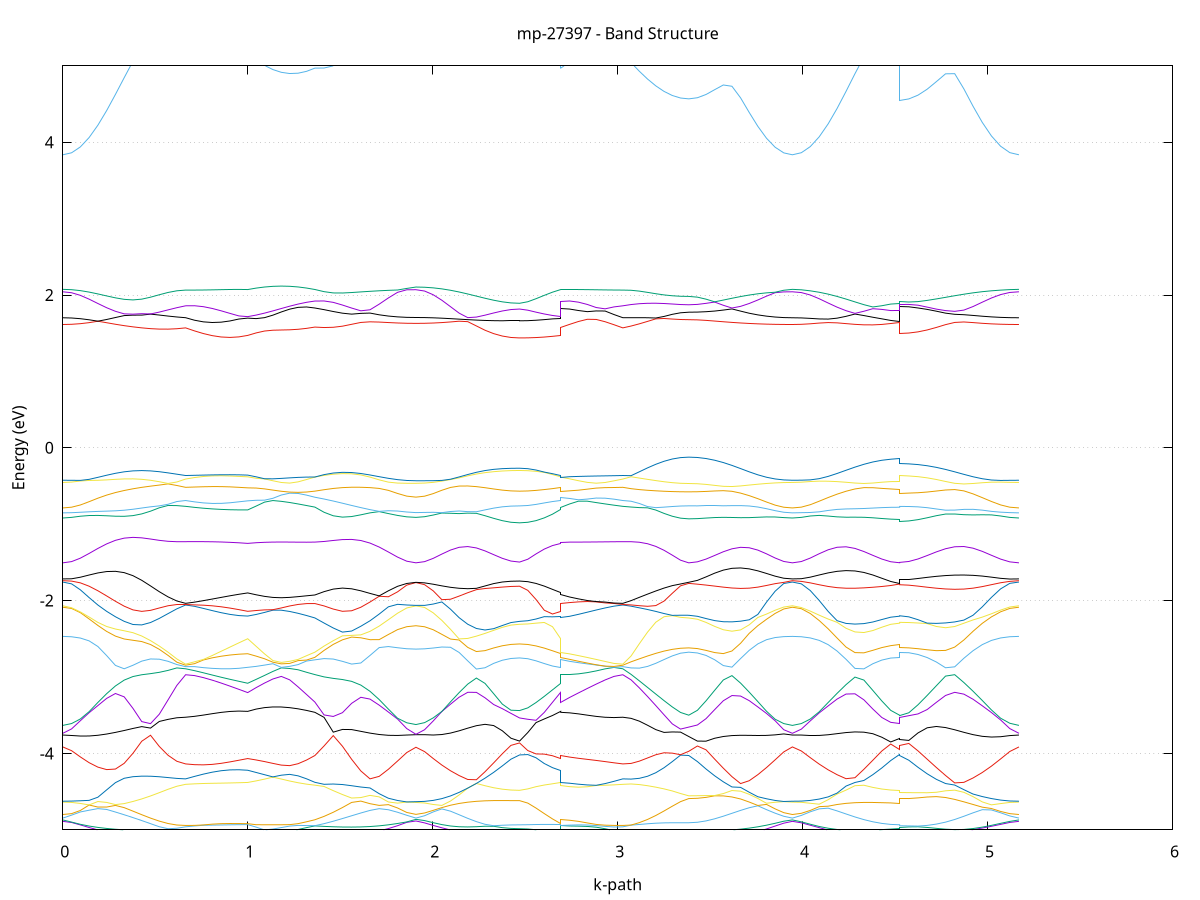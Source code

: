 set title 'mp-27397 - Band Structure'
set xlabel 'k-path'
set ylabel 'Energy (eV)'
set grid y
set yrange [-5:5]
set terminal png size 800,600
set output 'mp-27397_bands_gnuplot.png'
plot '-' using 1:2 with lines notitle, '-' using 1:2 with lines notitle, '-' using 1:2 with lines notitle, '-' using 1:2 with lines notitle, '-' using 1:2 with lines notitle, '-' using 1:2 with lines notitle, '-' using 1:2 with lines notitle, '-' using 1:2 with lines notitle, '-' using 1:2 with lines notitle, '-' using 1:2 with lines notitle, '-' using 1:2 with lines notitle, '-' using 1:2 with lines notitle, '-' using 1:2 with lines notitle, '-' using 1:2 with lines notitle, '-' using 1:2 with lines notitle, '-' using 1:2 with lines notitle, '-' using 1:2 with lines notitle, '-' using 1:2 with lines notitle, '-' using 1:2 with lines notitle, '-' using 1:2 with lines notitle, '-' using 1:2 with lines notitle, '-' using 1:2 with lines notitle, '-' using 1:2 with lines notitle, '-' using 1:2 with lines notitle, '-' using 1:2 with lines notitle, '-' using 1:2 with lines notitle, '-' using 1:2 with lines notitle, '-' using 1:2 with lines notitle, '-' using 1:2 with lines notitle, '-' using 1:2 with lines notitle, '-' using 1:2 with lines notitle, '-' using 1:2 with lines notitle, '-' using 1:2 with lines notitle, '-' using 1:2 with lines notitle, '-' using 1:2 with lines notitle, '-' using 1:2 with lines notitle, '-' using 1:2 with lines notitle, '-' using 1:2 with lines notitle, '-' using 1:2 with lines notitle, '-' using 1:2 with lines notitle, '-' using 1:2 with lines notitle, '-' using 1:2 with lines notitle, '-' using 1:2 with lines notitle, '-' using 1:2 with lines notitle, '-' using 1:2 with lines notitle, '-' using 1:2 with lines notitle, '-' using 1:2 with lines notitle, '-' using 1:2 with lines notitle, '-' using 1:2 with lines notitle, '-' using 1:2 with lines notitle, '-' using 1:2 with lines notitle, '-' using 1:2 with lines notitle, '-' using 1:2 with lines notitle, '-' using 1:2 with lines notitle, '-' using 1:2 with lines notitle, '-' using 1:2 with lines notitle, '-' using 1:2 with lines notitle, '-' using 1:2 with lines notitle, '-' using 1:2 with lines notitle, '-' using 1:2 with lines notitle, '-' using 1:2 with lines notitle, '-' using 1:2 with lines notitle, '-' using 1:2 with lines notitle, '-' using 1:2 with lines notitle, '-' using 1:2 with lines notitle, '-' using 1:2 with lines notitle, '-' using 1:2 with lines notitle, '-' using 1:2 with lines notitle, '-' using 1:2 with lines notitle, '-' using 1:2 with lines notitle, '-' using 1:2 with lines notitle, '-' using 1:2 with lines notitle, '-' using 1:2 with lines notitle, '-' using 1:2 with lines notitle, '-' using 1:2 with lines notitle, '-' using 1:2 with lines notitle, '-' using 1:2 with lines notitle, '-' using 1:2 with lines notitle, '-' using 1:2 with lines notitle, '-' using 1:2 with lines notitle, '-' using 1:2 with lines notitle, '-' using 1:2 with lines notitle, '-' using 1:2 with lines notitle, '-' using 1:2 with lines notitle, '-' using 1:2 with lines notitle, '-' using 1:2 with lines notitle, '-' using 1:2 with lines notitle, '-' using 1:2 with lines notitle, '-' using 1:2 with lines notitle, '-' using 1:2 with lines notitle, '-' using 1:2 with lines notitle, '-' using 1:2 with lines notitle, '-' using 1:2 with lines notitle, '-' using 1:2 with lines notitle, '-' using 1:2 with lines notitle, '-' using 1:2 with lines notitle
0.000000 -15.845177
0.047434 -15.841777
0.094867 -15.831577
0.142301 -15.814777
0.189734 -15.791577
0.237168 -15.762477
0.284602 -15.727977
0.332035 -15.688877
0.379469 -15.645777
0.426902 -15.599777
0.474336 -15.551977
0.521770 -15.503677
0.569203 -15.456377
0.616637 -15.411677
0.664070 -15.371077
0.664070 -15.371077
0.712038 -15.378877
0.760005 -15.385777
0.807973 -15.391877
0.855940 -15.397777
0.903907 -15.403777
0.951875 -15.410377
0.999842 -15.417777
0.999842 -15.417777
1.045238 -15.402177
1.090633 -15.386077
1.136029 -15.369477
1.181424 -15.357477
1.226820 -15.376777
1.272215 -15.397577
1.317611 -15.419777
1.363006 -15.443377
1.363006 -15.443377
1.412680 -15.491877
1.462354 -15.541277
1.512028 -15.589777
1.561702 -15.636077
1.611376 -15.678677
1.661049 -15.716477
1.710723 -15.748677
1.760397 -15.774377
1.810071 -15.793177
1.859745 -15.804677
1.909419 -15.808477
1.909419 -15.808477
1.956105 -15.805077
2.002791 -15.794877
2.049476 -15.778177
2.096162 -15.755277
2.142848 -15.726477
2.189534 -15.692577
2.236220 -15.654277
2.282906 -15.612977
2.329592 -15.570677
2.376278 -15.530577
2.422963 -15.499077
2.469649 -15.486377
2.469649 -15.486377
2.514175 -15.483577
2.558702 -15.475077
2.603228 -15.461177
2.647754 -15.441977
2.692280 -15.417777
2.692280 -15.443377
2.740247 -15.430977
2.788215 -15.419877
2.836182 -15.409677
2.884150 -15.399977
2.932117 -15.390577
2.980084 -15.380977
3.028052 -15.371077
3.028052 -15.371077
3.072621 -15.403377
3.117190 -15.432377
3.161760 -15.457577
3.206329 -15.478777
3.250898 -15.495477
3.295468 -15.507577
3.340037 -15.514977
3.384606 -15.517377
3.384606 -15.517377
3.431292 -15.530077
3.477978 -15.561977
3.524664 -15.602677
3.571350 -15.645877
3.618036 -15.687977
3.664722 -15.726977
3.711407 -15.761577
3.758093 -15.790977
3.804779 -15.814377
3.851465 -15.831377
3.898151 -15.841777
3.944837 -15.845177
3.944837 -15.845177
3.993164 -15.841677
4.041491 -15.831277
4.089819 -15.813977
4.138146 -15.790277
4.186473 -15.760577
4.234801 -15.725577
4.283128 -15.686077
4.331455 -15.643477
4.379783 -15.599777
4.428110 -15.558477
4.476437 -15.526177
4.524765 -15.513277
4.524765 -15.496577
4.574384 -15.508077
4.624003 -15.537377
4.673622 -15.575977
4.723241 -15.617877
4.772860 -15.659677
4.822479 -15.699477
4.872098 -15.735877
4.921717 -15.768077
4.971336 -15.795177
5.020955 -15.816777
5.070574 -15.832477
5.120193 -15.842077
5.169812 -15.845177
e
0.000000 -14.913977
0.047434 -14.915577
0.094867 -14.919177
0.142301 -14.930977
0.189734 -14.956177
0.237168 -14.987177
0.284602 -15.023277
0.332035 -15.063377
0.379469 -15.106577
0.426902 -15.151777
0.474336 -15.197877
0.521770 -15.243777
0.569203 -15.288577
0.616637 -15.331277
0.664070 -15.371077
0.664070 -15.371077
0.712038 -15.360777
0.760005 -15.349977
0.807973 -15.338777
0.855940 -15.327377
0.903907 -15.316177
0.951875 -15.305377
0.999842 -15.295377
0.999842 -15.295377
1.045238 -15.308577
1.090633 -15.323377
1.136029 -15.339677
1.181424 -15.352277
1.226820 -15.334577
1.272215 -15.316077
1.317611 -15.296777
1.363006 -15.276577
1.363006 -15.276577
1.412680 -15.228577
1.462354 -15.179477
1.512028 -15.130577
1.561702 -15.083277
1.611376 -15.038677
1.661049 -14.998277
1.710723 -14.964777
1.760397 -14.965377
1.810071 -14.965977
1.859745 -14.966377
1.909419 -14.966577
1.909419 -14.966577
1.956105 -14.966377
2.002791 -14.965977
2.049476 -14.965277
2.096162 -14.964477
2.142848 -14.987677
2.189534 -15.024377
2.236220 -15.065377
2.282906 -15.109377
2.329592 -15.154077
2.376278 -15.195977
2.422963 -15.228677
2.469649 -15.241677
2.469649 -15.241677
2.514175 -15.243477
2.558702 -15.249077
2.603228 -15.259077
2.647754 -15.274277
2.692280 -15.295377
2.692280 -15.276577
2.740247 -15.293677
2.788215 -15.309877
2.836182 -15.325077
2.884150 -15.338777
2.932117 -15.351077
2.980084 -15.361777
3.028052 -15.371077
3.028052 -15.371077
3.072621 -15.340077
3.117190 -15.314277
3.161760 -15.294077
3.206329 -15.279077
3.250898 -15.268677
3.295468 -15.261977
3.340037 -15.258277
3.384606 -15.257077
3.384606 -15.257077
3.431292 -15.243877
3.477978 -15.210377
3.524664 -15.167077
3.571350 -15.120477
3.618036 -15.074577
3.664722 -15.031477
3.711407 -14.992777
3.758093 -14.959577
3.804779 -14.932877
3.851465 -14.918177
3.898151 -14.915177
3.944837 -14.913977
3.944837 -14.913977
3.993164 -14.915577
4.041491 -14.919277
4.089819 -14.932277
4.138146 -14.958477
4.186473 -14.991177
4.234801 -15.029477
4.283128 -15.072277
4.331455 -15.117977
4.379783 -15.164477
4.428110 -15.207877
4.476437 -15.241577
4.524765 -15.254977
4.524765 -15.237677
4.574384 -15.226277
4.624003 -15.197177
4.673622 -15.158977
4.723241 -15.117777
4.772860 -15.076677
4.822479 -15.037877
4.872098 -15.002477
4.921717 -14.971477
4.971336 -14.945377
5.020955 -14.924677
5.070574 -14.918577
5.120193 -14.915277
5.169812 -14.913977
e
0.000000 -14.897377
0.047434 -14.901177
0.094867 -14.912577
0.142301 -14.923577
0.189734 -14.928277
0.237168 -14.932977
0.284602 -14.937977
0.332035 -14.943277
0.379469 -14.949177
0.426902 -14.955977
0.474336 -14.963377
0.521770 -14.970877
0.569203 -14.977377
0.616637 -14.981877
0.664070 -14.983677
0.664070 -14.983677
0.712038 -14.981577
0.760005 -14.979277
0.807973 -14.976877
0.855940 -14.974877
0.903907 -14.973377
0.951875 -14.972577
0.999842 -14.972277
0.999842 -14.972277
1.045238 -14.975077
1.090633 -14.977477
1.136029 -14.979377
1.181424 -14.980777
1.226820 -14.981677
1.272215 -14.981977
1.317611 -14.981877
1.363006 -14.981177
1.363006 -14.981177
1.412680 -14.976477
1.462354 -14.971577
1.512028 -14.967677
1.561702 -14.965277
1.611376 -14.964377
1.661049 -14.964277
1.710723 -14.963277
1.760397 -14.934577
1.810071 -14.913177
1.859745 -14.899977
1.909419 -14.898177
1.909419 -14.898177
1.956105 -14.901977
2.002791 -14.913077
2.049476 -14.931377
2.096162 -14.956477
2.142848 -14.963577
2.189534 -14.962677
2.236220 -14.961877
2.282906 -14.961277
2.329592 -14.960877
2.376278 -14.960577
2.422963 -14.960477
2.469649 -14.960377
2.469649 -14.960377
2.514175 -14.960777
2.558702 -14.962077
2.603228 -14.964477
2.647754 -14.968177
2.692280 -14.972277
2.692280 -14.981177
2.740247 -14.983377
2.788215 -14.985077
2.836182 -14.986077
2.884150 -14.986477
2.932117 -14.986177
2.980084 -14.985177
3.028052 -14.983677
3.028052 -14.983677
3.072621 -14.982577
3.117190 -14.978577
3.161760 -14.972277
3.206329 -14.964677
3.250898 -14.957477
3.295468 -14.951977
3.340037 -14.948677
3.384606 -14.947677
3.384606 -14.947677
3.431292 -14.947277
3.477978 -14.946077
3.524664 -14.944177
3.571350 -14.941577
3.618036 -14.938377
3.664722 -14.934777
3.711407 -14.930677
3.758093 -14.926377
3.804779 -14.922177
3.851465 -14.913377
3.898151 -14.901377
3.944837 -14.897377
3.944837 -14.897377
3.993164 -14.901277
4.041491 -14.912977
4.089819 -14.923477
4.138146 -14.928077
4.186473 -14.932377
4.234801 -14.936477
4.283128 -14.940077
4.331455 -14.943177
4.379783 -14.945677
4.428110 -14.947477
4.476437 -14.948577
4.524765 -14.948977
4.524765 -14.957777
4.574384 -14.957277
4.624003 -14.955977
4.673622 -14.953677
4.723241 -14.950677
4.772860 -14.946977
4.822479 -14.942677
4.872098 -14.937877
4.921717 -14.932877
4.971336 -14.927777
5.020955 -14.922877
5.070574 -14.909577
5.120193 -14.900477
5.169812 -14.897377
e
0.000000 -14.897277
0.047434 -14.895677
0.094867 -14.891877
0.142301 -14.887377
0.189734 -14.883177
0.237168 -14.886377
0.284602 -14.894477
0.332035 -14.902977
0.379469 -14.910977
0.426902 -14.917777
0.474336 -14.922977
0.521770 -14.926677
0.569203 -14.928977
0.616637 -14.930177
0.664070 -14.930477
0.664070 -14.930477
0.712038 -14.932677
0.760005 -14.935177
0.807973 -14.937377
0.855940 -14.938977
0.903907 -14.939377
0.951875 -14.938477
0.999842 -14.936177
0.999842 -14.936177
1.045238 -14.935477
1.090633 -14.934277
1.136029 -14.933077
1.181424 -14.931977
1.226820 -14.931177
1.272215 -14.930777
1.317611 -14.930477
1.363006 -14.930077
1.363006 -14.930077
1.412680 -14.929377
1.462354 -14.927177
1.512028 -14.923277
1.561702 -14.917877
1.611376 -14.911977
1.661049 -14.906777
1.710723 -14.902877
1.760397 -14.900477
1.810071 -14.899077
1.859745 -14.898477
1.909419 -14.895377
1.909419 -14.895377
1.956105 -14.895377
2.002791 -14.895477
2.049476 -14.895377
2.096162 -14.895277
2.142848 -14.894777
2.189534 -14.893977
2.236220 -14.892677
2.282906 -14.896877
2.329592 -14.901777
2.376278 -14.905477
2.422963 -14.907877
2.469649 -14.908677
2.469649 -14.908677
2.514175 -14.911877
2.558702 -14.919177
2.603228 -14.926777
2.647754 -14.932777
2.692280 -14.936177
2.692280 -14.930077
2.740247 -14.929277
2.788215 -14.928377
2.836182 -14.927477
2.884150 -14.927177
2.932117 -14.927577
2.980084 -14.928677
3.028052 -14.930477
3.028052 -14.930477
3.072621 -14.929577
3.117190 -14.928077
3.161760 -14.925677
3.206329 -14.922177
3.250898 -14.917277
3.295468 -14.911177
3.340037 -14.904877
3.384606 -14.901777
3.384606 -14.901777
3.431292 -14.901077
3.477978 -14.898877
3.524664 -14.895477
3.571350 -14.890977
3.618036 -14.885777
3.664722 -14.886877
3.711407 -14.888577
3.758093 -14.890477
3.804779 -14.892577
3.851465 -14.894677
3.898151 -14.896577
3.944837 -14.897277
3.944837 -14.897277
3.993164 -14.895877
4.041491 -14.892577
4.089819 -14.888877
4.138146 -14.885877
4.186473 -14.886077
4.234801 -14.890477
4.283128 -14.896177
4.331455 -14.901777
4.379783 -14.906677
4.428110 -14.910477
4.476437 -14.912877
4.524765 -14.913677
4.524765 -14.903277
4.574384 -14.902677
4.624003 -14.900977
4.673622 -14.898277
4.723241 -14.894777
4.772860 -14.890877
4.822479 -14.888177
4.872098 -14.888077
4.921717 -14.889077
4.971336 -14.890577
5.020955 -14.892477
5.070574 -14.894677
5.120193 -14.896477
5.169812 -14.897277
e
0.000000 -14.863377
0.047434 -14.864377
0.094867 -14.867177
0.142301 -14.871777
0.189734 -14.877477
0.237168 -14.877077
0.284602 -14.872677
0.332035 -14.868477
0.379469 -14.864677
0.426902 -14.861377
0.474336 -14.858577
0.521770 -14.856477
0.569203 -14.855177
0.616637 -14.854577
0.664070 -14.854777
0.664070 -14.854777
0.712038 -14.853277
0.760005 -14.857977
0.807973 -14.863477
0.855940 -14.868777
0.903907 -14.873477
0.951875 -14.876977
0.999842 -14.878777
0.999842 -14.878777
1.045238 -14.878277
1.090633 -14.876777
1.136029 -14.874277
1.181424 -14.871877
1.226820 -14.873577
1.272215 -14.874477
1.317611 -14.874677
1.363006 -14.874377
1.363006 -14.874377
1.412680 -14.875377
1.462354 -14.876377
1.512028 -14.877077
1.561702 -14.877277
1.611376 -14.876577
1.661049 -14.874877
1.710723 -14.872077
1.760397 -14.868777
1.810071 -14.865677
1.859745 -14.863677
1.909419 -14.862977
1.909419 -14.862977
1.956105 -14.862977
2.002791 -14.863677
2.049476 -14.867677
2.096162 -14.872677
2.142848 -14.878577
2.189534 -14.884877
2.236220 -14.891077
2.282906 -14.890977
2.329592 -14.888777
2.376278 -14.886277
2.422963 -14.883477
2.469649 -14.881277
2.469649 -14.881277
2.514175 -14.881177
2.558702 -14.880777
2.603228 -14.880377
2.647754 -14.879677
2.692280 -14.878777
2.692280 -14.874377
2.740247 -14.872377
2.788215 -14.869877
2.836182 -14.866777
2.884150 -14.863477
2.932117 -14.860177
2.980084 -14.857177
3.028052 -14.854777
3.028052 -14.854777
3.072621 -14.856177
3.117190 -14.858277
3.161760 -14.861177
3.206329 -14.864877
3.250898 -14.869377
3.295468 -14.874377
3.340037 -14.879477
3.384606 -14.882077
3.384606 -14.882077
3.431292 -14.882177
3.477978 -14.882577
3.524664 -14.883277
3.571350 -14.884277
3.618036 -14.885477
3.664722 -14.880077
3.711407 -14.874377
3.758093 -14.869077
3.804779 -14.864577
3.851465 -14.861677
3.898151 -14.862877
3.944837 -14.863377
3.944837 -14.863377
3.993164 -14.864077
4.041491 -14.866177
4.089819 -14.869577
4.138146 -14.873477
4.186473 -14.875377
4.234801 -14.874077
4.283128 -14.871877
4.331455 -14.869977
4.379783 -14.868477
4.428110 -14.867477
4.476437 -14.866877
4.524765 -14.866777
4.524765 -14.885577
4.574384 -14.885477
4.624003 -14.885377
4.673622 -14.885277
4.723241 -14.885177
4.772860 -14.884977
4.822479 -14.883477
4.872098 -14.879577
4.921717 -14.875177
4.971336 -14.871077
5.020955 -14.867677
5.070574 -14.865177
5.120193 -14.863777
5.169812 -14.863377
e
0.000000 -14.858377
0.047434 -14.858277
0.094867 -14.857977
0.142301 -14.857677
0.189734 -14.857177
0.237168 -14.856477
0.284602 -14.855777
0.332035 -14.854977
0.379469 -14.854077
0.426902 -14.853177
0.474336 -14.852277
0.521770 -14.851377
0.569203 -14.850477
0.616637 -14.849677
0.664070 -14.848777
0.664070 -14.848777
0.712038 -14.852977
0.760005 -14.852777
0.807973 -14.853277
0.855940 -14.854777
0.903907 -14.857077
0.951875 -14.860077
0.999842 -14.863377
0.999842 -14.863377
1.045238 -14.865177
1.090633 -14.867377
1.136029 -14.869677
1.181424 -14.870977
1.226820 -14.867277
1.272215 -14.863377
1.317611 -14.859477
1.363006 -14.855977
1.363006 -14.855977
1.412680 -14.856277
1.462354 -14.856677
1.512028 -14.856977
1.561702 -14.857377
1.611376 -14.857777
1.661049 -14.858277
1.710723 -14.858677
1.760397 -14.859177
1.810071 -14.859677
1.859745 -14.860177
1.909419 -14.860377
1.909419 -14.860377
1.956105 -14.861277
2.002791 -14.863277
2.049476 -14.863677
2.096162 -14.864377
2.142848 -14.865277
2.189534 -14.866577
2.236220 -14.868177
2.282906 -14.870077
2.329592 -14.872377
2.376278 -14.874877
2.422963 -14.877577
2.469649 -14.879877
2.469649 -14.879877
2.514175 -14.877677
2.558702 -14.873277
2.603228 -14.868977
2.647754 -14.865677
2.692280 -14.863377
2.692280 -14.855977
2.740247 -14.851777
2.788215 -14.848177
2.836182 -14.845577
2.884150 -14.844177
2.932117 -14.844277
2.980084 -14.845877
3.028052 -14.848777
3.028052 -14.848777
3.072621 -14.847377
3.117190 -14.846077
3.161760 -14.844877
3.206329 -14.843877
3.250898 -14.843077
3.295468 -14.842477
3.340037 -14.842077
3.384606 -14.841977
3.384606 -14.841977
3.431292 -14.842277
3.477978 -14.843177
3.524664 -14.844577
3.571350 -14.846577
3.618036 -14.848977
3.664722 -14.851577
3.711407 -14.854377
3.758093 -14.857177
3.804779 -14.859677
3.851465 -14.861177
3.898151 -14.859077
3.944837 -14.858377
3.944837 -14.858377
3.993164 -14.858377
4.041491 -14.858477
4.089819 -14.858277
4.138146 -14.857977
4.186473 -14.857377
4.234801 -14.856677
4.283128 -14.855877
4.331455 -14.854977
4.379783 -14.854077
4.428110 -14.853277
4.476437 -14.852777
4.524765 -14.852577
4.524765 -14.874977
4.574384 -14.874777
4.624003 -14.874177
4.673622 -14.873277
4.723241 -14.872077
4.772860 -14.870377
4.822479 -14.868577
4.872098 -14.866577
4.921717 -14.864577
4.971336 -14.862677
5.020955 -14.860977
5.070574 -14.859577
5.120193 -14.858677
5.169812 -14.858377
e
0.000000 -6.062177
0.047434 -6.060677
0.094867 -6.056077
0.142301 -6.047877
0.189734 -6.035177
0.237168 -6.017277
0.284602 -5.993277
0.332035 -5.962677
0.379469 -5.925177
0.426902 -5.880877
0.474336 -5.830477
0.521770 -5.775077
0.569203 -5.716577
0.616637 -5.657477
0.664070 -5.610877
0.664070 -5.610877
0.712038 -5.625877
0.760005 -5.641877
0.807973 -5.658977
0.855940 -5.677577
0.903907 -5.697677
0.951875 -5.719277
0.999842 -5.742477
0.999842 -5.742477
1.045238 -5.711377
1.090633 -5.680977
1.136029 -5.651277
1.181424 -5.630577
1.226820 -5.658377
1.272215 -5.685377
1.317611 -5.711477
1.363006 -5.736777
1.363006 -5.736777
1.412680 -5.799977
1.462354 -5.858777
1.512028 -5.910877
1.561702 -5.954777
1.611376 -5.990077
1.661049 -6.016777
1.710723 -6.035677
1.760397 -6.048077
1.810071 -6.055377
1.859745 -6.058977
1.909419 -6.059977
1.909419 -6.059977
1.956105 -6.058977
2.002791 -6.055677
2.049476 -6.049277
2.096162 -6.039177
2.142848 -6.024977
2.189534 -6.007277
2.236220 -5.987777
2.282906 -5.968477
2.329592 -5.951877
2.376278 -5.939577
2.422963 -5.932177
2.469649 -5.929777
2.469649 -5.929777
2.514175 -5.921077
2.558702 -5.895577
2.603228 -5.855077
2.647754 -5.802577
2.692280 -5.742477
2.692280 -5.736777
2.740247 -5.709677
2.788215 -5.684577
2.836182 -5.662077
2.884150 -5.642677
2.932117 -5.626477
2.980084 -5.612877
3.028052 -5.610877
3.028052 -5.610877
3.072621 -5.667277
3.117190 -5.732177
3.161760 -5.798477
3.206329 -5.859877
3.250898 -5.911777
3.295468 -5.950977
3.340037 -5.975277
3.384606 -5.983477
3.384606 -5.983477
3.431292 -5.983977
3.477978 -5.985977
3.524664 -5.990277
3.571350 -5.997377
3.618036 -6.007677
3.664722 -6.019977
3.711407 -6.032577
3.758093 -6.043777
3.804779 -6.052377
3.851465 -6.058077
3.898151 -6.061177
3.944837 -6.062177
3.944837 -6.062177
3.993164 -6.060677
4.041491 -6.056077
4.089819 -6.047777
4.138146 -6.035377
4.186473 -6.018977
4.234801 -5.999877
4.283128 -5.979977
4.331455 -5.961677
4.379783 -5.947077
4.428110 -5.936977
4.476437 -5.931277
4.524765 -5.929477
4.524765 -5.984177
4.574384 -5.985377
4.624003 -5.988977
4.673622 -5.995277
4.723241 -6.004077
4.772860 -6.014977
4.822479 -6.026777
4.872098 -6.037977
4.921717 -6.047577
4.971336 -6.054477
5.020955 -6.058877
5.070574 -6.061077
5.120193 -6.061977
5.169812 -6.062177
e
0.000000 -5.611177
0.047434 -5.608977
0.094867 -5.602877
0.142301 -5.593377
0.189734 -5.581877
0.237168 -5.569677
0.284602 -5.557977
0.332035 -5.547777
0.379469 -5.539277
0.426902 -5.532477
0.474336 -5.528077
0.521770 -5.528477
0.569203 -5.538477
0.616637 -5.564477
0.664070 -5.601277
0.664070 -5.601277
0.712038 -5.590677
0.760005 -5.580277
0.807973 -5.569277
0.855940 -5.557577
0.903907 -5.545277
0.951875 -5.532577
0.999842 -5.520077
0.999842 -5.520077
1.045238 -5.546177
1.090633 -5.573877
1.136029 -5.602277
1.181424 -5.622177
1.226820 -5.594077
1.272215 -5.567677
1.317611 -5.544377
1.363006 -5.525277
1.363006 -5.525277
1.412680 -5.499277
1.462354 -5.480377
1.512028 -5.461777
1.561702 -5.439977
1.611376 -5.414477
1.661049 -5.386877
1.710723 -5.360377
1.760397 -5.338277
1.810071 -5.322677
1.859745 -5.313877
1.909419 -5.311077
1.909419 -5.311077
1.956105 -5.313077
2.002791 -5.319477
2.049476 -5.330977
2.096162 -5.347477
2.142848 -5.367877
2.189534 -5.389077
2.236220 -5.407577
2.282906 -5.420777
2.329592 -5.427377
2.376278 -5.428777
2.422963 -5.427577
2.469649 -5.426677
2.469649 -5.426677
2.514175 -5.429777
2.558702 -5.439277
2.603228 -5.456477
2.647754 -5.483077
2.692280 -5.520077
2.692280 -5.525277
2.740247 -5.534877
2.788215 -5.545677
2.836182 -5.557477
2.884150 -5.569977
2.932117 -5.583077
2.980084 -5.596677
3.028052 -5.601277
3.028052 -5.601277
3.072621 -5.556477
3.117190 -5.519277
3.161760 -5.490677
3.206329 -5.470477
3.250898 -5.457377
3.295468 -5.449577
3.340037 -5.445677
3.384606 -5.444477
3.384606 -5.444477
3.431292 -5.450977
3.477978 -5.468377
3.524664 -5.492177
3.571350 -5.517277
3.618036 -5.539777
3.664722 -5.558377
3.711407 -5.573477
3.758093 -5.585977
3.804779 -5.596277
3.851465 -5.604277
3.898151 -5.609377
3.944837 -5.611177
3.944837 -5.611177
3.993164 -5.608877
4.041491 -5.602277
4.089819 -5.592177
4.138146 -5.579377
4.186473 -5.564677
4.234801 -5.548477
4.283128 -5.530177
4.331455 -5.509477
4.379783 -5.487077
4.428110 -5.465577
4.476437 -5.449777
4.524765 -5.443877
4.524765 -5.428277
4.574384 -5.432377
4.624003 -5.443277
4.673622 -5.458577
4.723241 -5.475477
4.772860 -5.492477
4.822479 -5.509477
4.872098 -5.527277
4.921717 -5.546077
4.971336 -5.565377
5.020955 -5.583377
5.070574 -5.598177
5.120193 -5.607777
5.169812 -5.611177
e
0.000000 -4.889777
0.047434 -4.904677
0.094867 -4.936177
0.142301 -4.970577
0.189734 -5.001677
0.237168 -5.025877
0.284602 -5.040977
0.332035 -5.046877
0.379469 -5.044777
0.426902 -5.037277
0.474336 -5.027077
0.521770 -5.017177
0.569203 -5.018577
0.616637 -5.042377
0.664070 -5.058877
0.664070 -5.058877
0.712038 -5.073477
0.760005 -5.093077
0.807973 -5.112777
0.855940 -5.129977
0.903907 -5.143277
0.951875 -5.151777
0.999842 -5.155177
0.999842 -5.155177
1.045238 -5.148277
1.090633 -5.140177
1.136029 -5.135577
1.181424 -5.139077
1.226820 -5.147777
1.272215 -5.154077
1.317611 -5.153277
1.363006 -5.143177
1.363006 -5.143177
1.412680 -5.126977
1.462354 -5.106877
1.512028 -5.087477
1.561702 -5.069977
1.611376 -5.053677
1.661049 -5.036077
1.710723 -5.013977
1.760397 -4.984477
1.810071 -4.946577
1.859745 -4.902577
1.909419 -4.884777
1.909419 -4.884777
1.956105 -4.909777
2.002791 -4.943077
2.049476 -4.973977
2.096162 -5.002677
2.142848 -5.030077
2.189534 -5.056977
2.236220 -5.083877
2.282906 -5.110077
2.329592 -5.133977
2.376278 -5.153377
2.422963 -5.165977
2.469649 -5.170377
2.469649 -5.170377
2.514175 -5.169777
2.558702 -5.168077
2.603228 -5.165277
2.647754 -5.161077
2.692280 -5.155177
2.692280 -5.143177
2.740247 -5.133777
2.788215 -5.120377
2.836182 -5.103777
2.884150 -5.085277
2.932117 -5.067677
2.980084 -5.056477
3.028052 -5.058877
3.028052 -5.058877
3.072621 -5.060277
3.117190 -5.053477
3.161760 -5.055077
3.206329 -5.057977
3.250898 -5.058777
3.295468 -5.058277
3.340037 -5.057577
3.384606 -5.057177
3.384606 -5.057177
3.431292 -5.058877
3.477978 -5.063277
3.524664 -5.068777
3.571350 -5.072977
3.618036 -5.072877
3.664722 -5.065377
3.711407 -5.048877
3.758093 -5.022877
3.804779 -4.989377
3.851465 -4.951377
3.898151 -4.913577
3.944837 -4.889777
3.944837 -4.889777
3.993164 -4.908477
4.041491 -4.940377
4.089819 -4.972277
4.138146 -5.003677
4.186473 -5.031077
4.234801 -5.052177
4.283128 -5.067277
4.331455 -5.078377
4.379783 -5.087277
4.428110 -5.094377
4.476437 -5.099077
4.524765 -5.100777
4.524765 -5.138977
4.574384 -5.134777
4.624003 -5.122477
4.673622 -5.103477
4.723241 -5.080277
4.772860 -5.056177
4.822479 -5.033977
4.872098 -5.014877
4.921717 -4.997277
4.971336 -4.977277
5.020955 -4.954377
5.070574 -4.929577
5.120193 -4.903877
5.169812 -4.889777
e
0.000000 -4.871077
0.047434 -4.899177
0.094867 -4.928277
0.142301 -4.951177
0.189734 -4.968977
0.237168 -4.982677
0.284602 -4.993177
0.332035 -5.000877
0.379469 -5.006377
0.426902 -5.009977
0.474336 -5.012177
0.521770 -5.013677
0.569203 -5.015977
0.616637 -5.022077
0.664070 -5.033277
0.664070 -5.033277
0.712038 -5.051277
0.760005 -5.063677
0.807973 -5.069877
0.855940 -5.069777
0.903907 -5.063377
0.951875 -5.051077
0.999842 -5.033777
0.999842 -5.033777
1.045238 -5.021777
1.090633 -5.007277
1.136029 -5.024677
1.181424 -5.028777
1.226820 -5.016777
1.272215 -4.996077
1.317611 -4.971777
1.363006 -4.949177
1.363006 -4.949177
1.412680 -4.955577
1.462354 -4.960577
1.512028 -4.963777
1.561702 -4.964677
1.611376 -4.962777
1.661049 -4.957577
1.710723 -4.948477
1.760397 -4.935177
1.810071 -4.917577
1.859745 -4.897177
1.909419 -4.863677
1.909419 -4.863677
1.956105 -4.879577
2.002791 -4.907077
2.049476 -4.932177
2.096162 -4.950477
2.142848 -4.960477
2.189534 -4.962877
2.236220 -4.959777
2.282906 -4.953677
2.329592 -4.954377
2.376278 -4.971977
2.422963 -4.982077
2.469649 -4.985377
2.469649 -4.985377
2.514175 -4.989377
2.558702 -4.999577
2.603228 -5.012277
2.647754 -5.024677
2.692280 -5.033777
2.692280 -4.949177
2.740247 -4.950277
2.788215 -4.952377
2.836182 -4.956377
2.884150 -4.966177
2.932117 -4.986277
2.980084 -5.010777
3.028052 -5.033277
3.028052 -5.033277
3.072621 -5.041877
3.117190 -5.049677
3.161760 -5.043677
3.206329 -5.034177
3.250898 -5.026277
3.295468 -5.020677
3.340037 -5.017177
3.384606 -5.015977
3.384606 -5.015977
3.431292 -5.015977
3.477978 -5.015477
3.524664 -5.013377
3.571350 -5.008977
3.618036 -5.001877
3.664722 -4.991677
3.711407 -4.978177
3.758093 -4.961077
3.804779 -4.940077
3.851465 -4.915077
3.898151 -4.887877
3.944837 -4.871077
3.944837 -4.871077
3.993164 -4.895877
4.041491 -4.927377
4.089819 -4.956977
4.138146 -4.979677
4.186473 -4.996077
4.234801 -5.006677
4.283128 -5.011677
4.331455 -5.010877
4.379783 -5.005577
4.428110 -4.997877
4.476437 -4.990977
4.524765 -4.988077
4.524765 -4.963977
4.574384 -4.962377
4.624003 -4.960877
4.673622 -4.969477
4.723241 -4.981377
4.772860 -4.992177
4.822479 -4.998077
4.872098 -4.995577
4.921717 -4.983677
4.971336 -4.965377
5.020955 -4.942277
5.070574 -4.915977
5.120193 -4.890577
5.169812 -4.871077
e
0.000000 -4.847177
0.047434 -4.808377
0.094867 -4.766677
0.142301 -4.744077
0.189734 -4.722977
0.237168 -4.733777
0.284602 -4.767677
0.332035 -4.803477
0.379469 -4.840777
0.426902 -4.879577
0.474336 -4.919977
0.521770 -4.960177
0.569203 -4.986477
0.616637 -4.979977
0.664070 -4.961377
0.664070 -4.961377
0.712038 -4.950077
0.760005 -4.941077
0.807973 -4.939177
0.855940 -4.937177
0.903907 -4.935077
0.951875 -4.933377
0.999842 -4.932477
0.999842 -4.932477
1.045238 -4.965077
1.090633 -5.001777
1.136029 -4.990277
1.181424 -4.971177
1.226820 -4.951677
1.272215 -4.942777
1.317611 -4.944577
1.363006 -4.946777
1.363006 -4.946777
1.412680 -4.919977
1.462354 -4.888077
1.512028 -4.853077
1.561702 -4.816677
1.611376 -4.780377
1.661049 -4.746577
1.710723 -4.723577
1.760397 -4.737677
1.810071 -4.770577
1.859745 -4.809977
1.909419 -4.846977
1.909419 -4.846977
1.956105 -4.816077
2.002791 -4.766277
2.049476 -4.726577
2.096162 -4.756477
2.142848 -4.803077
2.189534 -4.850477
2.236220 -4.893277
2.282906 -4.928177
2.329592 -4.946777
2.376278 -4.940777
2.422963 -4.936677
2.469649 -4.935277
2.469649 -4.935277
2.514175 -4.933777
2.558702 -4.931177
2.603228 -4.929677
2.647754 -4.930277
2.692280 -4.932477
2.692280 -4.946777
2.740247 -4.939277
2.788215 -4.935777
2.836182 -4.937677
2.884150 -4.944977
2.932117 -4.955577
2.980084 -4.963577
3.028052 -4.961377
3.028052 -4.961377
3.072621 -4.939177
3.117190 -4.930577
3.161760 -4.921277
3.206329 -4.913877
3.250898 -4.909677
3.295468 -4.908077
3.340037 -4.907877
3.384606 -4.907977
3.384606 -4.907977
3.431292 -4.901677
3.477978 -4.883877
3.524664 -4.856477
3.571350 -4.822277
3.618036 -4.784377
3.664722 -4.746377
3.711407 -4.711477
3.758093 -4.685977
3.804779 -4.736277
3.851465 -4.782777
3.898151 -4.823177
3.944837 -4.847177
3.944837 -4.847177
3.993164 -4.812077
4.041491 -4.764577
4.089819 -4.726077
4.138146 -4.716977
4.186473 -4.752777
4.234801 -4.792977
4.283128 -4.832177
4.331455 -4.866977
4.379783 -4.895477
4.428110 -4.916477
4.476437 -4.929777
4.524765 -4.934477
4.524765 -4.947177
4.574384 -4.949277
4.624003 -4.951777
4.673622 -4.942777
4.723241 -4.925577
4.772860 -4.899977
4.822479 -4.865277
4.872098 -4.823177
4.921717 -4.778177
4.971336 -4.736977
5.020955 -4.740477
5.070574 -4.777377
5.120193 -4.818677
5.169812 -4.847177
e
0.000000 -4.800177
0.047434 -4.788777
0.094867 -4.747577
0.142301 -4.675877
0.189734 -4.702577
0.237168 -4.702377
0.284602 -4.681177
0.332035 -4.710277
0.379469 -4.755977
0.426902 -4.802677
0.474336 -4.847177
0.521770 -4.886577
0.569203 -4.918077
0.616637 -4.937677
0.664070 -4.943277
0.664070 -4.943277
0.712038 -4.942577
0.760005 -4.936777
0.807973 -4.926277
0.855940 -4.920177
0.903907 -4.918177
0.951875 -4.918777
0.999842 -4.919977
0.999842 -4.919977
1.045238 -4.933677
1.090633 -4.934277
1.136029 -4.934377
1.181424 -4.934277
1.226820 -4.932777
1.272215 -4.919777
1.317611 -4.895577
1.363006 -4.868877
1.363006 -4.868877
1.412680 -4.824577
1.462354 -4.770877
1.512028 -4.709077
1.561702 -4.641877
1.611376 -4.624477
1.661049 -4.658377
1.710723 -4.680977
1.760397 -4.670877
1.810071 -4.714577
1.859745 -4.773177
1.909419 -4.798377
1.909419 -4.798377
1.956105 -4.780177
2.002791 -4.745777
2.049476 -4.709777
2.096162 -4.678677
2.142848 -4.655377
2.189534 -4.638777
2.236220 -4.627577
2.282906 -4.620877
2.329592 -4.617877
2.376278 -4.617477
2.422963 -4.618177
2.469649 -4.618577
2.469649 -4.618577
2.514175 -4.650577
2.558702 -4.715777
2.603228 -4.788077
2.647754 -4.857777
2.692280 -4.919977
2.692280 -4.868877
2.740247 -4.875277
2.788215 -4.889777
2.836182 -4.910477
2.884150 -4.929977
2.932117 -4.939777
2.980084 -4.942777
3.028052 -4.943277
3.028052 -4.943277
3.072621 -4.938077
3.117190 -4.906477
3.161760 -4.864777
3.206329 -4.813077
3.250898 -4.753977
3.295468 -4.691577
3.340037 -4.631677
3.384606 -4.591677
3.384606 -4.591677
3.431292 -4.587777
3.477978 -4.575877
3.524664 -4.555577
3.571350 -4.556577
3.618036 -4.570477
3.664722 -4.596777
3.711407 -4.636977
3.758093 -4.681877
3.804779 -4.667977
3.851465 -4.726277
3.898151 -4.775877
3.944837 -4.800177
3.944837 -4.800177
3.993164 -4.784477
4.041491 -4.746777
4.089819 -4.697177
4.138146 -4.691277
4.186473 -4.669177
4.234801 -4.654177
4.283128 -4.645577
4.331455 -4.642077
4.379783 -4.642477
4.428110 -4.645377
4.476437 -4.648477
4.524765 -4.649777
4.524765 -4.594177
4.574384 -4.591077
4.624003 -4.582477
4.673622 -4.571077
4.723241 -4.565977
4.772860 -4.577577
4.822479 -4.602377
4.872098 -4.634177
4.921717 -4.668777
4.971336 -4.703777
5.020955 -4.721777
5.070574 -4.759877
5.120193 -4.788777
5.169812 -4.800177
e
0.000000 -4.637577
0.047434 -4.642077
0.094867 -4.655177
0.142301 -4.674677
0.189734 -4.630277
0.237168 -4.641877
0.284602 -4.670377
0.332035 -4.657377
0.379469 -4.629477
0.426902 -4.596177
0.474336 -4.557377
0.521770 -4.514277
0.569203 -4.469777
0.616637 -4.430177
0.664070 -4.405077
0.664070 -4.405077
0.712038 -4.398677
0.760005 -4.394177
0.807973 -4.391477
0.855940 -4.389477
0.903907 -4.387077
0.951875 -4.384077
0.999842 -4.380577
0.999842 -4.380577
1.045238 -4.360177
1.090633 -4.336877
1.136029 -4.310877
1.181424 -4.335677
1.226820 -4.361577
1.272215 -4.384177
1.317611 -4.402677
1.363006 -4.415977
1.363006 -4.415977
1.412680 -4.433177
1.462354 -4.487677
1.512028 -4.538677
1.561702 -4.584577
1.611376 -4.578377
1.661049 -4.549577
1.710723 -4.569477
1.760397 -4.635977
1.810071 -4.651077
1.859745 -4.637177
1.909419 -4.642077
1.909419 -4.642077
1.956105 -4.649177
2.002791 -4.668977
2.049476 -4.681377
2.096162 -4.623777
2.142848 -4.544277
2.189534 -4.455177
2.236220 -4.393377
2.282906 -4.423377
2.329592 -4.449577
2.376278 -4.468477
2.422963 -4.479777
2.469649 -4.483577
2.469649 -4.483577
2.514175 -4.464777
2.558702 -4.435877
2.603228 -4.414277
2.647754 -4.397977
2.692280 -4.380577
2.692280 -4.415977
2.740247 -4.435377
2.788215 -4.442477
2.836182 -4.436777
2.884150 -4.420077
2.932117 -4.416877
2.980084 -4.411877
3.028052 -4.405077
3.028052 -4.405077
3.072621 -4.400377
3.117190 -4.408177
3.161760 -4.423077
3.206329 -4.442077
3.250898 -4.464677
3.295468 -4.491777
3.340037 -4.525377
3.384606 -4.555477
3.384606 -4.555477
3.431292 -4.554277
3.477978 -4.551977
3.524664 -4.551577
3.571350 -4.525977
3.618036 -4.486177
3.664722 -4.494477
3.711407 -4.535877
3.758093 -4.590077
3.804779 -4.652977
3.851465 -4.639777
3.898151 -4.631677
3.944837 -4.637577
3.944837 -4.637577
3.993164 -4.640377
4.041491 -4.652877
4.089819 -4.665177
4.138146 -4.606477
4.186473 -4.532377
4.234801 -4.480777
4.283128 -4.422877
4.331455 -4.416877
4.379783 -4.445277
4.428110 -4.466477
4.476437 -4.479677
4.524765 -4.484077
4.524765 -4.513777
4.574384 -4.513977
4.624003 -4.514777
4.673622 -4.515177
4.723241 -4.508877
4.772860 -4.489877
4.822479 -4.481177
4.872098 -4.509777
4.921717 -4.566477
4.971336 -4.634877
5.020955 -4.673877
5.070574 -4.657177
5.120193 -4.641877
5.169812 -4.637577
e
0.000000 -4.626177
0.047434 -4.624477
0.094867 -4.620277
0.142301 -4.614977
0.189734 -4.573677
0.237168 -4.477777
0.284602 -4.382877
0.332035 -4.325777
0.379469 -4.305177
0.426902 -4.298077
0.474336 -4.298877
0.521770 -4.305777
0.569203 -4.316677
0.616637 -4.327577
0.664070 -4.333677
0.664070 -4.333677
0.712038 -4.301477
0.760005 -4.271577
0.807973 -4.246077
0.855940 -4.227077
0.903907 -4.216177
0.951875 -4.214177
0.999842 -4.220677
0.999842 -4.220677
1.045238 -4.249677
1.090633 -4.278877
1.136029 -4.307777
1.181424 -4.285577
1.226820 -4.274577
1.272215 -4.293877
1.317611 -4.332377
1.363006 -4.378577
1.363006 -4.378577
1.412680 -4.404777
1.462354 -4.401177
1.512028 -4.407777
1.561702 -4.423277
1.611376 -4.440377
1.661049 -4.452477
1.710723 -4.527777
1.760397 -4.587177
1.810071 -4.616477
1.859745 -4.635377
1.909419 -4.632277
1.909419 -4.632277
1.956105 -4.628177
2.002791 -4.615277
2.049476 -4.592277
2.096162 -4.557177
2.142848 -4.510477
2.189534 -4.454677
2.236220 -4.393277
2.282906 -4.324677
2.329592 -4.248577
2.376278 -4.164277
2.422963 -4.076077
2.469649 -4.020377
2.469649 -4.020377
2.514175 -4.015377
2.558702 -4.057577
2.603228 -4.132777
2.647754 -4.186877
2.692280 -4.220677
2.692280 -4.378577
2.740247 -4.390677
2.788215 -4.403377
2.836182 -4.413077
2.884150 -4.417777
2.932117 -4.395477
2.980084 -4.365777
3.028052 -4.333677
3.028052 -4.333677
3.072621 -4.336577
3.117190 -4.326477
3.161760 -4.299377
3.206329 -4.253077
3.250898 -4.187877
3.295468 -4.107777
3.340037 -4.022577
3.384606 -4.027677
3.384606 -4.027677
3.431292 -4.107177
3.477978 -4.204577
3.524664 -4.293577
3.571350 -4.372077
3.618036 -4.439477
3.664722 -4.444977
3.711407 -4.508477
3.758093 -4.567477
3.804779 -4.593977
3.851465 -4.616077
3.898151 -4.629577
3.944837 -4.626177
3.944837 -4.626177
3.993164 -4.624777
4.041491 -4.615777
4.089819 -4.597977
4.138146 -4.569577
4.186473 -4.520077
4.234801 -4.428077
4.283128 -4.380877
4.331455 -4.354577
4.379783 -4.278577
4.428110 -4.191377
4.476437 -4.094077
4.524765 -4.013177
4.524765 -4.027177
4.574384 -4.089677
4.624003 -4.182077
4.673622 -4.267277
4.723241 -4.339577
4.772860 -4.394677
4.822479 -4.414477
4.872098 -4.474977
4.921717 -4.532377
4.971336 -4.565077
5.020955 -4.591377
5.070574 -4.611277
5.120193 -4.623177
5.169812 -4.626177
e
0.000000 -3.915477
0.047434 -3.964477
0.094867 -4.046177
0.142301 -4.121577
0.189734 -4.179777
0.237168 -4.212277
0.284602 -4.205077
0.332035 -4.130177
0.379469 -3.998477
0.426902 -3.840977
0.474336 -3.762677
0.521770 -3.908977
0.569203 -4.024977
0.616637 -4.103177
0.664070 -4.137877
0.664070 -4.137877
0.712038 -4.147677
0.760005 -4.150077
0.807973 -4.143977
0.855940 -4.130377
0.903907 -4.111377
0.951875 -4.089777
0.999842 -4.067777
0.999842 -4.067777
1.045238 -4.085977
1.090633 -4.107077
1.136029 -4.130877
1.181424 -4.153377
1.226820 -4.160377
1.272215 -4.135177
1.317611 -4.087577
1.363006 -4.028077
1.363006 -4.028077
1.412680 -3.902577
1.462354 -3.767277
1.512028 -3.906277
1.561702 -4.077277
1.611376 -4.229577
1.661049 -4.333377
1.710723 -4.300777
1.760397 -4.207977
1.810071 -4.099977
1.859745 -3.989277
1.909419 -3.919677
1.909419 -3.919677
1.956105 -3.976477
2.002791 -4.067077
2.049476 -4.152577
2.096162 -4.227177
2.142848 -4.290177
2.189534 -4.341577
2.236220 -4.345177
2.282906 -4.240277
2.329592 -4.124477
2.376278 -4.005377
2.422963 -3.895277
2.469649 -3.862977
2.469649 -3.862977
2.514175 -3.962877
2.558702 -4.006977
2.603228 -4.009577
2.647754 -4.030977
2.692280 -4.067777
2.692280 -4.028077
2.740247 -4.048277
2.788215 -4.064277
2.836182 -4.078277
2.884150 -4.092277
2.932117 -4.107377
2.980084 -4.123277
3.028052 -4.137877
3.028052 -4.137877
3.072621 -4.131377
3.117190 -4.101677
3.161760 -4.059877
3.206329 -4.017877
3.250898 -3.991977
3.295468 -3.996877
3.340037 -4.017477
3.384606 -3.972577
3.384606 -3.972577
3.431292 -3.903277
3.477978 -3.953477
3.524664 -4.075277
3.571350 -4.193777
3.618036 -4.304477
3.664722 -4.395177
3.711407 -4.357777
3.758093 -4.278377
3.804779 -4.185877
3.851465 -4.084277
3.898151 -3.980777
3.944837 -3.915477
3.944837 -3.915477
3.993164 -3.968377
4.041491 -4.055777
4.089819 -4.140277
4.138146 -4.215077
4.186473 -4.278877
4.234801 -4.331277
4.283128 -4.318477
4.331455 -4.208177
4.379783 -4.089777
4.428110 -3.969377
4.476437 -3.877577
4.524765 -3.950077
4.524765 -3.897977
4.574384 -3.869877
4.624003 -3.967177
4.673622 -4.075977
4.723241 -4.184677
4.772860 -4.289077
4.822479 -4.386477
4.872098 -4.379077
4.921717 -4.321677
4.971336 -4.250477
5.020955 -4.166877
5.070574 -4.072777
5.120193 -3.975377
5.169812 -3.915477
e
0.000000 -3.759777
0.047434 -3.765677
0.094867 -3.772877
0.142301 -3.772277
0.189734 -3.762977
0.237168 -3.746677
0.284602 -3.725277
0.332035 -3.700477
0.379469 -3.673677
0.426902 -3.649477
0.474336 -3.668877
0.521770 -3.581977
0.569203 -3.554677
0.616637 -3.533677
0.664070 -3.526677
0.664070 -3.526677
0.712038 -3.515077
0.760005 -3.498677
0.807973 -3.480277
0.855940 -3.463377
0.903907 -3.451077
0.951875 -3.446077
0.999842 -3.449877
0.999842 -3.449877
1.045238 -3.420177
1.090633 -3.400877
1.136029 -3.392077
1.181424 -3.392777
1.226820 -3.401377
1.272215 -3.416577
1.317611 -3.437277
1.363006 -3.462477
1.363006 -3.462477
1.412680 -3.528377
1.462354 -3.722177
1.512028 -3.686577
1.561702 -3.688277
1.611376 -3.711377
1.661049 -3.734677
1.710723 -3.752777
1.760397 -3.763377
1.810071 -3.765277
1.859745 -3.759877
1.909419 -3.755277
1.909419 -3.755277
1.956105 -3.755177
2.002791 -3.759677
2.049476 -3.753177
2.096162 -3.734177
2.142848 -3.704677
2.189534 -3.669777
2.236220 -3.637477
2.282906 -3.619677
2.329592 -3.635777
2.376278 -3.703677
2.422963 -3.801177
2.469649 -3.838977
2.469649 -3.838977
2.514175 -3.727177
2.558702 -3.596977
2.603228 -3.549477
2.647754 -3.503977
2.692280 -3.449877
2.692280 -3.462477
2.740247 -3.469377
2.788215 -3.482777
2.836182 -3.499677
2.884150 -3.515777
2.932117 -3.527177
2.980084 -3.531077
3.028052 -3.526677
3.028052 -3.526677
3.072621 -3.541377
3.117190 -3.577877
3.161760 -3.631777
3.206329 -3.688777
3.250898 -3.725377
3.295468 -3.719377
3.340037 -3.721577
3.384606 -3.779077
3.384606 -3.779077
3.431292 -3.839277
3.477978 -3.839877
3.524664 -3.801777
3.571350 -3.778977
3.618036 -3.766877
3.664722 -3.762977
3.711407 -3.763977
3.758093 -3.765777
3.804779 -3.764477
3.851465 -3.757577
3.898151 -3.745377
3.944837 -3.759777
3.944837 -3.759777
3.993164 -3.759977
4.041491 -3.766077
4.089819 -3.765177
4.138146 -3.756077
4.186473 -3.741877
4.234801 -3.727477
4.283128 -3.718977
4.331455 -3.722277
4.379783 -3.742577
4.428110 -3.788277
4.476437 -3.850477
4.524765 -3.802477
4.524765 -3.821777
4.574384 -3.830277
4.624003 -3.732177
4.673622 -3.664977
4.723241 -3.647677
4.772860 -3.661877
4.822479 -3.690777
4.872098 -3.724277
4.921717 -3.754777
4.971336 -3.776577
5.020955 -3.786077
5.070574 -3.781877
5.120193 -3.767077
5.169812 -3.759777
e
0.000000 -3.737177
0.047434 -3.679677
0.094867 -3.572577
0.142301 -3.467777
0.189734 -3.373977
0.237168 -3.280077
0.284602 -3.215977
0.332035 -3.259977
0.379469 -3.411177
0.426902 -3.583877
0.474336 -3.610577
0.521770 -3.487177
0.569203 -3.299277
0.616637 -3.110377
0.664070 -2.970477
0.664070 -2.970477
0.712038 -2.981377
0.760005 -3.007977
0.807973 -3.041377
0.855940 -3.079077
0.903907 -3.119477
0.951875 -3.161377
0.999842 -3.204077
0.999842 -3.204077
1.045238 -3.139377
1.090633 -3.079477
1.136029 -3.026077
1.181424 -2.992277
1.226820 -3.037177
1.272215 -3.129377
1.317611 -3.228277
1.363006 -3.328177
1.363006 -3.328177
1.412680 -3.496577
1.462354 -3.516477
1.512028 -3.467177
1.561702 -3.344877
1.611376 -3.265677
1.661049 -3.289177
1.710723 -3.368477
1.760397 -3.458677
1.810071 -3.550477
1.859745 -3.675477
1.909419 -3.749977
1.909419 -3.749977
1.956105 -3.690377
2.002791 -3.575777
2.049476 -3.451477
2.096162 -3.356577
2.142848 -3.264877
2.189534 -3.200477
2.236220 -3.200977
2.282906 -3.272277
2.329592 -3.360377
2.376278 -3.414577
2.422963 -3.475877
2.469649 -3.536077
2.469649 -3.536077
2.514175 -3.553477
2.558702 -3.566677
2.603228 -3.463577
2.647754 -3.331277
2.692280 -3.204077
2.692280 -3.328177
2.740247 -3.267777
2.788215 -3.208377
2.836182 -3.149977
2.884150 -3.093077
2.932117 -3.038777
2.980084 -2.992377
3.028052 -2.970477
3.028052 -2.970477
3.072621 -3.037477
3.117190 -3.142077
3.161760 -3.255677
3.206329 -3.374177
3.250898 -3.494877
3.295468 -3.613777
3.340037 -3.681977
3.384606 -3.655877
3.384606 -3.655877
3.431292 -3.628077
3.477978 -3.545177
3.524664 -3.426877
3.571350 -3.310877
3.618036 -3.242777
3.664722 -3.249477
3.711407 -3.309677
3.758093 -3.392077
3.804779 -3.476977
3.851465 -3.572877
3.898151 -3.690077
3.944837 -3.737177
3.944837 -3.737177
3.993164 -3.682777
4.041491 -3.574777
4.089819 -3.470077
4.138146 -3.378677
4.186473 -3.288977
4.234801 -3.223277
4.283128 -3.219977
4.331455 -3.298877
4.379783 -3.419177
4.428110 -3.529677
4.476437 -3.593677
4.524765 -3.607677
4.524765 -3.525177
4.574384 -3.506377
4.624003 -3.483277
4.673622 -3.425977
4.723241 -3.331977
4.772860 -3.241877
4.822479 -3.200677
4.872098 -3.224477
4.921717 -3.291477
4.971336 -3.376577
5.020955 -3.465177
5.070574 -3.561977
5.120193 -3.675177
5.169812 -3.737177
e
0.000000 -3.633677
0.047434 -3.609477
0.094867 -3.549377
0.142301 -3.453777
0.189734 -3.333277
0.237168 -3.218277
0.284602 -3.117377
0.332035 -3.040677
0.379469 -2.993977
0.426902 -2.970577
0.474336 -2.956077
0.521770 -2.938777
0.569203 -2.913677
0.616637 -2.881077
0.664070 -2.892477
0.664070 -2.892477
0.712038 -2.916777
0.760005 -2.944877
0.807973 -2.974177
0.855940 -3.002977
0.903907 -3.030177
0.951875 -3.056177
0.999842 -3.081877
0.999842 -3.081877
1.045238 -3.031277
1.090633 -2.979677
1.136029 -2.927077
1.181424 -2.880477
1.226820 -2.888777
1.272215 -2.905277
1.317611 -2.937877
1.363006 -2.968577
1.363006 -2.968577
1.412680 -2.998577
1.462354 -3.018077
1.512028 -3.033177
1.561702 -3.057077
1.611376 -3.105877
1.661049 -3.187177
1.710723 -3.295677
1.760397 -3.420077
1.810071 -3.539877
1.859745 -3.599277
1.909419 -3.622477
1.909419 -3.622477
1.956105 -3.597477
2.002791 -3.535077
2.049476 -3.451177
2.096162 -3.325977
2.142848 -3.204477
2.189534 -3.093077
2.236220 -3.013877
2.282906 -3.083777
2.329592 -3.218077
2.376278 -3.354477
2.422963 -3.434677
2.469649 -3.439377
2.469649 -3.439377
2.514175 -3.404177
2.558702 -3.334477
2.603228 -3.253677
2.647754 -3.168477
2.692280 -3.081877
2.692280 -2.968577
2.740247 -2.967577
2.788215 -2.958777
2.836182 -2.942677
2.884150 -2.920277
2.932117 -2.893577
2.980084 -2.874677
3.028052 -2.892477
3.028052 -2.892477
3.072621 -2.965777
3.117190 -3.050177
3.161760 -3.136677
3.206329 -3.223477
3.250898 -3.309377
3.295468 -3.391877
3.340037 -3.464077
3.384606 -3.499777
3.384606 -3.499777
3.431292 -3.436077
3.477978 -3.311677
3.524664 -3.174077
3.571350 -3.038877
3.618036 -2.981977
3.664722 -3.080077
3.711407 -3.198177
3.758093 -3.322077
3.804779 -3.448077
3.851465 -3.552677
3.898151 -3.609877
3.944837 -3.633677
3.944837 -3.633677
3.993164 -3.609777
4.041491 -3.550277
4.089819 -3.455477
4.138146 -3.333977
4.186473 -3.214077
4.234801 -3.100077
4.283128 -3.001277
4.331455 -3.040377
4.379783 -3.175777
4.428110 -3.312777
4.476437 -3.436577
4.524765 -3.500677
4.524765 -3.505277
4.574384 -3.468177
4.624003 -3.363577
4.673622 -3.241277
4.723241 -3.114377
4.772860 -2.988177
4.822479 -2.969677
4.872098 -3.072777
4.921717 -3.186277
4.971336 -3.306977
5.020955 -3.430977
5.070574 -3.539377
5.120193 -3.605577
5.169812 -3.633677
e
0.000000 -2.468377
0.047434 -2.473277
0.094867 -2.490077
0.142301 -2.527077
0.189734 -2.600777
0.237168 -2.719877
0.284602 -2.848177
0.332035 -2.892377
0.379469 -2.846277
0.426902 -2.792277
0.474336 -2.763877
0.521770 -2.766977
0.569203 -2.794677
0.616637 -2.837177
0.664070 -2.864777
0.664070 -2.864777
0.712038 -2.863977
0.760005 -2.877577
0.807973 -2.886977
0.855940 -2.892177
0.903907 -2.892277
0.951875 -2.886277
0.999842 -2.873377
0.999842 -2.873377
1.045238 -2.861077
1.090633 -2.844377
1.136029 -2.826077
1.181424 -2.874177
1.226820 -2.860477
1.272215 -2.837777
1.317611 -2.791077
1.363006 -2.775377
1.363006 -2.775377
1.412680 -2.759077
1.462354 -2.764977
1.512028 -2.795077
1.561702 -2.830777
1.611376 -2.816677
1.661049 -2.718077
1.710723 -2.614977
1.760397 -2.601377
1.810071 -2.616977
1.859745 -2.630177
1.909419 -2.634977
1.909419 -2.634977
1.956105 -2.631177
2.002791 -2.620677
2.049476 -2.607677
2.096162 -2.610877
2.142848 -2.678677
2.189534 -2.788877
2.236220 -2.895877
2.282906 -2.879077
2.329592 -2.821777
2.376278 -2.780777
2.422963 -2.757777
2.469649 -2.750377
2.469649 -2.750377
2.514175 -2.760777
2.558702 -2.788277
2.603228 -2.823877
2.647754 -2.856477
2.692280 -2.873377
2.692280 -2.775377
2.740247 -2.794777
2.788215 -2.812477
2.836182 -2.828377
2.884150 -2.843077
2.932117 -2.859577
2.980084 -2.873177
3.028052 -2.864777
3.028052 -2.864777
3.072621 -2.881277
3.117190 -2.884177
3.161760 -2.861577
3.206329 -2.820977
3.250898 -2.771677
3.295468 -2.723977
3.340037 -2.688277
3.384606 -2.674877
3.384606 -2.674877
3.431292 -2.685277
3.477978 -2.717777
3.524664 -2.774377
3.571350 -2.850477
3.618036 -2.870977
3.664722 -2.758777
3.711407 -2.650977
3.758093 -2.566477
3.804779 -2.511977
3.851465 -2.483577
3.898151 -2.471577
3.944837 -2.468377
3.944837 -2.468377
3.993164 -2.472977
4.041491 -2.488577
4.089819 -2.520577
4.138146 -2.576377
4.186473 -2.660177
4.234801 -2.768077
4.283128 -2.887677
4.331455 -2.893277
4.379783 -2.826477
4.428110 -2.778777
4.476437 -2.751977
4.524765 -2.743477
4.524765 -2.675077
4.574384 -2.682377
4.624003 -2.705377
4.673622 -2.745477
4.723241 -2.803777
4.772860 -2.879177
4.822479 -2.866877
4.872098 -2.754577
4.921717 -2.655677
4.971336 -2.576377
5.020955 -2.521177
5.070574 -2.488777
5.120193 -2.472977
5.169812 -2.468377
e
0.000000 -2.086677
0.047434 -2.102977
0.094867 -2.157677
0.142301 -2.240077
0.189734 -2.325577
0.237168 -2.403477
0.284602 -2.464777
0.332035 -2.502377
0.379469 -2.519277
0.426902 -2.536077
0.474336 -2.574677
0.521770 -2.637577
0.569203 -2.717477
0.616637 -2.805977
0.664070 -2.845577
0.664070 -2.845577
0.712038 -2.825777
0.760005 -2.777377
0.807973 -2.749177
0.855940 -2.728177
0.903907 -2.712377
0.951875 -2.701577
0.999842 -2.695377
0.999842 -2.695377
1.045238 -2.726677
1.090633 -2.761177
1.136029 -2.806477
1.181424 -2.828077
1.226820 -2.822077
1.272215 -2.785477
1.317611 -2.778477
1.363006 -2.742677
1.363006 -2.742677
1.412680 -2.651977
1.462354 -2.573177
1.512028 -2.513577
1.561702 -2.477577
1.611376 -2.486777
1.661049 -2.511477
1.710723 -2.510877
1.760397 -2.443677
1.810071 -2.379677
1.859745 -2.341577
1.909419 -2.328877
1.909419 -2.328877
1.956105 -2.342277
2.002791 -2.381377
2.049476 -2.441577
2.096162 -2.503277
2.142848 -2.515677
2.189534 -2.612377
2.236220 -2.666777
2.282906 -2.654977
2.329592 -2.619977
2.376278 -2.591177
2.422963 -2.573577
2.469649 -2.567377
2.469649 -2.567377
2.514175 -2.574177
2.558702 -2.593177
2.603228 -2.621577
2.647754 -2.656577
2.692280 -2.695377
2.692280 -2.742677
2.740247 -2.768977
2.788215 -2.793877
2.836182 -2.817477
2.884150 -2.839677
2.932117 -2.857477
2.980084 -2.861877
3.028052 -2.845577
3.028052 -2.845577
3.072621 -2.801077
3.117190 -2.762677
3.161760 -2.725177
3.206329 -2.690577
3.250898 -2.660877
3.295468 -2.638177
3.340037 -2.623777
3.384606 -2.618877
3.384606 -2.618877
3.431292 -2.627877
3.477978 -2.651677
3.524664 -2.680177
3.571350 -2.693877
3.618036 -2.659577
3.664722 -2.558477
3.711407 -2.428277
3.758093 -2.328077
3.804779 -2.244677
3.851465 -2.167977
3.898151 -2.109477
3.944837 -2.086677
3.944837 -2.086677
3.993164 -2.105877
4.041491 -2.168877
4.089819 -2.260977
4.138146 -2.368977
4.186473 -2.489677
4.234801 -2.607777
4.283128 -2.680577
4.331455 -2.683777
4.379783 -2.650777
4.428110 -2.615077
4.476437 -2.589677
4.524765 -2.580377
4.524765 -2.614577
4.574384 -2.618777
4.624003 -2.629677
4.673622 -2.643577
4.723241 -2.655277
4.772860 -2.652077
4.822479 -2.608477
4.872098 -2.515277
4.921717 -2.401377
4.971336 -2.297877
5.020955 -2.213177
5.070574 -2.146677
5.120193 -2.102477
5.169812 -2.086677
e
0.000000 -2.067677
0.047434 -2.093277
0.094867 -2.148177
0.142301 -2.214477
0.189734 -2.285377
0.237168 -2.338777
0.284602 -2.371977
0.332035 -2.394877
0.379469 -2.420177
0.426902 -2.463477
0.474336 -2.523777
0.521770 -2.594877
0.569203 -2.675377
0.616637 -2.763577
0.664070 -2.831877
0.664070 -2.831877
0.712038 -2.801377
0.760005 -2.770177
0.807973 -2.718877
0.855940 -2.663577
0.903907 -2.608277
0.951875 -2.553277
0.999842 -2.499177
0.999842 -2.499177
1.045238 -2.597977
1.090633 -2.697077
1.136029 -2.784777
1.181424 -2.808877
1.226820 -2.794477
1.272215 -2.770077
1.317611 -2.721777
1.363006 -2.675177
1.363006 -2.675177
1.412680 -2.595277
1.462354 -2.524777
1.512028 -2.461177
1.561702 -2.455077
1.611376 -2.448577
1.661049 -2.402577
1.710723 -2.333777
1.760397 -2.250177
1.810071 -2.165077
1.859745 -2.096577
1.909419 -2.068977
1.909419 -2.068977
1.956105 -2.089577
2.002791 -2.160177
2.049476 -2.258677
2.096162 -2.375577
2.142848 -2.501577
2.189534 -2.495077
2.236220 -2.465177
2.282906 -2.429377
2.329592 -2.389377
2.376278 -2.350177
2.422963 -2.320677
2.469649 -2.309677
2.469649 -2.309677
2.514175 -2.305677
2.558702 -2.295177
2.603228 -2.286277
2.647754 -2.341677
2.692280 -2.499177
2.692280 -2.675177
2.740247 -2.697077
2.788215 -2.720177
2.836182 -2.744577
2.884150 -2.770077
2.932117 -2.796377
2.980084 -2.822277
3.028052 -2.831877
3.028052 -2.831877
3.072621 -2.724877
3.117190 -2.565077
3.161760 -2.412277
3.206329 -2.282977
3.250898 -2.210977
3.295468 -2.197077
3.340037 -2.219077
3.384606 -2.227677
3.384606 -2.227677
3.431292 -2.243677
3.477978 -2.285377
3.524664 -2.337477
3.571350 -2.381377
3.618036 -2.400377
3.664722 -2.383677
3.711407 -2.316977
3.758093 -2.220577
3.804779 -2.176477
3.851465 -2.125977
3.898151 -2.084277
3.944837 -2.067677
3.944837 -2.067677
3.993164 -2.090677
4.041491 -2.137277
4.089819 -2.190777
4.138146 -2.241277
4.186473 -2.284677
4.234801 -2.361977
4.283128 -2.409977
4.331455 -2.417977
4.379783 -2.392077
4.428110 -2.348677
4.476437 -2.310377
4.524765 -2.295277
4.524765 -2.284677
4.574384 -2.287177
4.624003 -2.293177
4.673622 -2.301077
4.723241 -2.338677
4.772860 -2.355077
4.822479 -2.339277
4.872098 -2.296077
4.921717 -2.252877
4.971336 -2.216277
5.020955 -2.172477
5.070574 -2.124277
5.120193 -2.083877
5.169812 -2.067677
e
0.000000 -1.757077
0.047434 -1.780677
0.094867 -1.858677
0.142301 -1.960477
0.189734 -2.057777
0.237168 -2.140577
0.284602 -2.211277
0.332035 -2.271477
0.379469 -2.312877
0.426902 -2.318077
0.474336 -2.287077
0.521770 -2.233177
0.569203 -2.170177
0.616637 -2.107877
0.664070 -2.057477
0.664070 -2.057477
0.712038 -2.074677
0.760005 -2.102077
0.807973 -2.130777
0.855940 -2.157877
0.903907 -2.180477
0.951875 -2.195977
0.999842 -2.202477
0.999842 -2.202477
1.045238 -2.181477
1.090633 -2.154777
1.136029 -2.125377
1.181424 -2.125577
1.226820 -2.142177
1.272215 -2.166277
1.317611 -2.195077
1.363006 -2.226877
1.363006 -2.226877
1.412680 -2.293777
1.462354 -2.358477
1.512028 -2.412377
1.561702 -2.398577
1.611376 -2.335777
1.661049 -2.264177
1.710723 -2.176177
1.760397 -2.081377
1.810071 -2.048677
1.859745 -2.057377
1.909419 -2.062677
1.909419 -2.062677
1.956105 -2.062777
2.002791 -2.045077
2.049476 -2.017577
2.096162 -2.111977
2.142848 -2.223177
2.189534 -2.309377
2.236220 -2.364777
2.282906 -2.384677
2.329592 -2.367377
2.376278 -2.326377
2.422963 -2.287377
2.469649 -2.271677
2.469649 -2.271677
2.514175 -2.263377
2.558702 -2.240977
2.603228 -2.210077
2.647754 -2.212377
2.692280 -2.202477
2.692280 -2.226877
2.740247 -2.205477
2.788215 -2.179677
2.836182 -2.151577
2.884150 -2.123077
2.932117 -2.096177
2.980084 -2.072677
3.028052 -2.057477
3.028052 -2.057477
3.072621 -2.072977
3.117190 -2.094377
3.161760 -2.116477
3.206329 -2.141477
3.250898 -2.169277
3.295468 -2.193177
3.340037 -2.191577
3.384606 -2.191977
3.384606 -2.191977
3.431292 -2.205377
3.477978 -2.234877
3.524664 -2.261777
3.571350 -2.276477
3.618036 -2.278177
3.664722 -2.269477
3.711407 -2.251077
3.758093 -2.180777
3.804779 -2.020377
3.851465 -1.877177
3.898151 -1.776177
3.944837 -1.757077
3.944837 -1.757077
3.993164 -1.780477
4.041491 -1.868377
4.089819 -1.998477
4.138146 -2.141277
4.186473 -2.262777
4.234801 -2.298577
4.283128 -2.307377
4.331455 -2.301177
4.379783 -2.280077
4.428110 -2.248077
4.476437 -2.217177
4.524765 -2.203977
4.524765 -2.198477
4.574384 -2.212577
4.624003 -2.249977
4.673622 -2.294877
4.723241 -2.298177
4.772860 -2.292277
4.822479 -2.279177
4.872098 -2.254977
4.921717 -2.191377
4.971336 -2.082177
5.020955 -1.957777
5.070574 -1.846577
5.120193 -1.774177
5.169812 -1.757077
e
0.000000 -1.739277
0.047434 -1.744577
0.094867 -1.767477
0.142301 -1.811477
0.189734 -1.870977
0.237168 -1.938877
0.284602 -2.008677
0.332035 -2.072977
0.379469 -2.121477
0.426902 -2.140877
0.474336 -2.127677
0.521770 -2.096577
0.569203 -2.067277
0.616637 -2.051177
0.664070 -2.050777
0.664070 -2.050777
0.712038 -2.055977
0.760005 -2.059977
0.807973 -2.068077
0.855940 -2.080777
0.903907 -2.097777
0.951875 -2.118077
0.999842 -2.140077
0.999842 -2.140077
1.045238 -2.129877
1.090633 -2.121577
1.136029 -2.118977
1.181424 -2.096077
1.226820 -2.070077
1.272215 -2.050277
1.317611 -2.039177
1.363006 -2.038477
1.363006 -2.038477
1.412680 -2.069577
1.462354 -2.110677
1.512028 -2.139977
1.561702 -2.133077
1.611376 -2.086977
1.661049 -2.018577
1.710723 -1.943177
1.760397 -1.949677
1.810071 -1.885277
1.859745 -1.797177
1.909419 -1.763777
1.909419 -1.763777
1.956105 -1.791477
2.002791 -1.872177
2.049476 -1.987677
2.096162 -1.982177
2.142848 -1.940977
2.189534 -1.896777
2.236220 -1.856677
2.282906 -1.841877
2.329592 -1.832577
2.376278 -1.822977
2.422963 -1.814977
2.469649 -1.811677
2.469649 -1.811677
2.514175 -1.865677
2.558702 -1.985277
2.603228 -2.125877
2.647754 -2.175477
2.692280 -2.140077
2.692280 -2.038477
2.740247 -2.025877
2.788215 -2.016677
2.836182 -2.011977
2.884150 -2.016777
2.932117 -2.030077
2.980084 -2.037777
3.028052 -2.050777
3.028052 -2.050777
3.072621 -2.056477
3.117190 -2.066577
3.161760 -2.074477
3.206329 -2.065277
3.250898 -2.006477
3.295468 -1.904377
3.340037 -1.806477
3.384606 -1.774577
3.384606 -1.774577
3.431292 -1.784877
3.477978 -1.796777
3.524664 -1.809977
3.571350 -1.823677
3.618036 -1.835077
3.664722 -1.840577
3.711407 -1.837177
3.758093 -1.823577
3.804779 -1.801977
3.851465 -1.778177
3.898151 -1.761277
3.944837 -1.739277
3.944837 -1.739277
3.993164 -1.748477
4.041491 -1.767677
4.089819 -1.792377
4.138146 -1.814777
4.186473 -1.830477
4.234801 -1.837877
4.283128 -1.838077
4.331455 -1.833177
4.379783 -1.825177
4.428110 -1.815377
4.476437 -1.802477
4.524765 -1.783077
4.524765 -1.792177
4.574384 -1.797877
4.624003 -1.810477
4.673622 -1.824677
4.723241 -1.837677
4.772860 -1.847577
4.822479 -1.852077
4.872098 -1.848977
4.921717 -1.837077
4.971336 -1.816877
5.020955 -1.791477
5.070574 -1.766277
5.120193 -1.748277
5.169812 -1.739277
e
0.000000 -1.715977
0.047434 -1.714377
0.094867 -1.693977
0.142301 -1.664977
0.189734 -1.637877
0.237168 -1.619677
0.284602 -1.616577
0.332035 -1.633777
0.379469 -1.673777
0.426902 -1.734277
0.474336 -1.807677
0.521770 -1.883377
0.569203 -1.951277
0.616637 -2.004777
0.664070 -2.035877
0.664070 -2.035877
0.712038 -2.020277
0.760005 -2.000577
0.807973 -1.979577
0.855940 -1.958077
0.903907 -1.936977
0.951875 -1.917177
0.999842 -1.899377
0.999842 -1.899377
1.045238 -1.923677
1.090633 -1.944477
1.136029 -1.958377
1.181424 -1.962477
1.226820 -1.957777
1.272215 -1.948177
1.317611 -1.937177
1.363006 -1.926377
1.363006 -1.926377
1.412680 -1.882677
1.462354 -1.849277
1.512028 -1.836077
1.561702 -1.845377
1.611376 -1.871577
1.661049 -1.905677
1.710723 -1.938177
1.760397 -1.871577
1.810071 -1.812877
1.859745 -1.775677
1.909419 -1.760777
1.909419 -1.760777
1.956105 -1.767777
2.002791 -1.785477
2.049476 -1.806977
2.096162 -1.825877
2.142848 -1.838677
2.189534 -1.844077
2.236220 -1.839277
2.282906 -1.808377
2.329592 -1.777277
2.376278 -1.756577
2.422963 -1.746577
2.469649 -1.743977
2.469649 -1.743977
2.514175 -1.752077
2.558702 -1.775177
2.603228 -1.810077
2.647754 -1.852877
2.692280 -1.899377
2.692280 -1.926377
2.740247 -1.952777
2.788215 -1.977377
2.836182 -1.998977
2.884150 -2.012577
2.932117 -2.019077
2.980084 -2.031877
3.028052 -2.035877
3.028052 -2.035877
3.072621 -2.000377
3.117190 -1.957277
3.161760 -1.915077
3.206329 -1.874077
3.250898 -1.835977
3.295468 -1.803977
3.340037 -1.782277
3.384606 -1.760077
3.384606 -1.760077
3.431292 -1.735277
3.477978 -1.689577
3.524664 -1.640677
3.571350 -1.600877
3.618036 -1.577377
3.664722 -1.572477
3.711407 -1.584677
3.758093 -1.610377
3.804779 -1.644377
3.851465 -1.679977
3.898151 -1.707177
3.944837 -1.715977
3.944837 -1.715977
3.993164 -1.713277
4.041491 -1.693177
4.089819 -1.664477
4.138146 -1.637177
4.186473 -1.616777
4.234801 -1.607377
4.283128 -1.611777
4.331455 -1.631377
4.379783 -1.664777
4.428110 -1.707077
4.476437 -1.749377
4.524765 -1.781177
4.524765 -1.730077
4.574384 -1.723977
4.624003 -1.710477
4.673622 -1.695577
4.723241 -1.682377
4.772860 -1.672277
4.822479 -1.666277
4.872098 -1.665177
4.921717 -1.669277
4.971336 -1.678777
5.020955 -1.692877
5.070574 -1.708377
5.120193 -1.717677
5.169812 -1.715977
e
0.000000 -1.505577
0.047434 -1.489477
0.094867 -1.444577
0.142301 -1.382677
0.189734 -1.317177
0.237168 -1.257677
0.284602 -1.210977
0.332035 -1.182077
0.379469 -1.172277
0.426902 -1.178377
0.474336 -1.193877
0.521770 -1.211077
0.569203 -1.223777
0.616637 -1.228877
0.664070 -1.228477
0.664070 -1.228477
0.712038 -1.227977
0.760005 -1.228277
0.807973 -1.229777
0.855940 -1.232677
0.903907 -1.237177
0.951875 -1.243177
0.999842 -1.250877
0.999842 -1.250877
1.045238 -1.242277
1.090633 -1.236877
1.136029 -1.233977
1.181424 -1.233177
1.226820 -1.233877
1.272215 -1.234977
1.317611 -1.235477
1.363006 -1.234077
1.363006 -1.234077
1.412680 -1.225977
1.462354 -1.212877
1.512028 -1.201177
1.561702 -1.199077
1.611376 -1.213177
1.661049 -1.246877
1.710723 -1.298877
1.760397 -1.363477
1.810071 -1.430477
1.859745 -1.484177
1.909419 -1.505277
1.909419 -1.505277
1.956105 -1.489977
2.002791 -1.447077
2.049476 -1.390977
2.096162 -1.338277
2.142848 -1.302277
2.189534 -1.292577
2.236220 -1.310477
2.282906 -1.349277
2.329592 -1.398277
2.376278 -1.446277
2.422963 -1.482177
2.469649 -1.495577
2.469649 -1.495577
2.514175 -1.458477
2.558702 -1.388977
2.603228 -1.325677
2.647754 -1.279477
2.692280 -1.250877
2.692280 -1.234077
2.740247 -1.234377
2.788215 -1.234077
2.836182 -1.233277
2.884150 -1.232177
2.932117 -1.230877
2.980084 -1.229577
3.028052 -1.228477
3.028052 -1.228477
3.072621 -1.228877
3.117190 -1.235977
3.161760 -1.255377
3.206329 -1.290377
3.250898 -1.341377
3.295468 -1.404877
3.340037 -1.470877
3.384606 -1.505777
3.384606 -1.505777
3.431292 -1.492277
3.477978 -1.456477
3.524664 -1.408877
3.571350 -1.360477
3.618036 -1.321977
3.664722 -1.302477
3.711407 -1.308177
3.758093 -1.338877
3.804779 -1.387477
3.851465 -1.442277
3.898151 -1.487577
3.944837 -1.505577
3.944837 -1.505577
3.993164 -1.488577
4.041491 -1.443177
4.089819 -1.386277
4.138146 -1.334777
4.186473 -1.301777
4.234801 -1.295577
4.283128 -1.316677
4.331455 -1.357477
4.379783 -1.407477
4.428110 -1.455677
4.476437 -1.491277
4.524765 -1.504477
4.524765 -1.499777
4.574384 -1.487677
4.624003 -1.454877
4.673622 -1.409977
4.723241 -1.362277
4.772860 -1.321077
4.822479 -1.295177
4.872098 -1.291977
4.921717 -1.313777
4.971336 -1.355177
5.020955 -1.406577
5.070574 -1.456577
5.120193 -1.492777
5.169812 -1.505577
e
0.000000 -0.918677
0.047434 -0.910377
0.094867 -0.895377
0.142301 -0.886277
0.189734 -0.885077
0.237168 -0.889477
0.284602 -0.895277
0.332035 -0.896577
0.379469 -0.887577
0.426902 -0.864977
0.474336 -0.829377
0.521770 -0.784977
0.569203 -0.754377
0.616637 -0.756377
0.664070 -0.765977
0.664070 -0.765977
0.712038 -0.779277
0.760005 -0.790477
0.807973 -0.799477
0.855940 -0.806077
0.903907 -0.810377
0.951875 -0.812577
0.999842 -0.812777
0.999842 -0.812777
1.045238 -0.762777
1.090633 -0.710877
1.136029 -0.690077
1.181424 -0.700477
1.226820 -0.715777
1.272215 -0.734677
1.317611 -0.755277
1.363006 -0.775977
1.363006 -0.775977
1.412680 -0.843577
1.462354 -0.889577
1.512028 -0.907277
1.561702 -0.899677
1.611376 -0.877077
1.661049 -0.851377
1.710723 -0.834877
1.760397 -0.860677
1.810071 -0.884977
1.859745 -0.903377
1.909419 -0.910477
1.909419 -0.910477
1.956105 -0.901777
2.002791 -0.879877
2.049476 -0.853777
2.096162 -0.856777
2.142848 -0.861177
2.189534 -0.854877
2.236220 -0.857477
2.282906 -0.888677
2.329592 -0.922977
2.376278 -0.953477
2.422963 -0.974477
2.469649 -0.981877
2.469649 -0.981877
2.514175 -0.974777
2.558702 -0.953177
2.603228 -0.917077
2.647754 -0.868577
2.692280 -0.812777
2.692280 -0.775977
2.740247 -0.734777
2.788215 -0.698077
2.836182 -0.698577
2.884150 -0.716777
2.932117 -0.734277
2.980084 -0.750777
3.028052 -0.765977
3.028052 -0.765977
3.072621 -0.775077
3.117190 -0.782477
3.161760 -0.785477
3.206329 -0.814477
3.250898 -0.858477
3.295468 -0.895577
3.340037 -0.920777
3.384606 -0.929677
3.384606 -0.929677
3.431292 -0.926677
3.477978 -0.919477
3.524664 -0.912677
3.571350 -0.910077
3.618036 -0.911777
3.664722 -0.914377
3.711407 -0.913677
3.758093 -0.909077
3.804779 -0.904577
3.851465 -0.905477
3.898151 -0.913177
3.944837 -0.918677
3.944837 -0.918677
3.993164 -0.910377
4.041491 -0.892377
4.089819 -0.884577
4.138146 -0.893177
4.186473 -0.903677
4.234801 -0.908277
4.283128 -0.907977
4.331455 -0.909277
4.379783 -0.915777
4.428110 -0.925177
4.476437 -0.933277
4.524765 -0.936477
4.524765 -0.962977
4.574384 -0.956977
4.624003 -0.940177
4.673622 -0.915677
4.723241 -0.888377
4.772860 -0.866977
4.822479 -0.866377
4.872098 -0.875377
4.921717 -0.878277
4.971336 -0.876277
5.020955 -0.877877
5.070574 -0.892177
5.120193 -0.910677
5.169812 -0.918677
e
0.000000 -0.851577
0.047434 -0.849277
0.094867 -0.843677
0.142301 -0.837377
0.189734 -0.832277
0.237168 -0.828677
0.284602 -0.824477
0.332035 -0.816777
0.379469 -0.804177
0.426902 -0.788077
0.474336 -0.772177
0.521770 -0.759977
0.569203 -0.738977
0.616637 -0.703077
0.664070 -0.689877
0.664070 -0.689877
0.712038 -0.707377
0.760005 -0.720877
0.807973 -0.727777
0.855940 -0.727177
0.903907 -0.719377
0.951875 -0.706777
0.999842 -0.693977
0.999842 -0.693977
1.045238 -0.686577
1.090633 -0.685277
1.136029 -0.660777
1.181424 -0.617977
1.226820 -0.593577
1.272215 -0.597277
1.317611 -0.619077
1.363006 -0.646677
1.363006 -0.646677
1.412680 -0.670177
1.462354 -0.696477
1.512028 -0.724977
1.561702 -0.754277
1.611376 -0.782577
1.661049 -0.809177
1.710723 -0.831777
1.760397 -0.823377
1.810071 -0.827377
1.859745 -0.840177
1.909419 -0.847977
1.909419 -0.847977
1.956105 -0.845677
2.002791 -0.844077
2.049476 -0.848677
2.096162 -0.833777
2.142848 -0.826877
2.189534 -0.835377
2.236220 -0.836777
2.282906 -0.812477
2.329592 -0.789377
2.376278 -0.772377
2.422963 -0.762977
2.469649 -0.760177
2.469649 -0.760177
2.514175 -0.754977
2.558702 -0.740677
2.603228 -0.721477
2.647754 -0.703277
2.692280 -0.693977
2.692280 -0.646677
2.740247 -0.662677
2.788215 -0.680277
2.836182 -0.670777
2.884150 -0.657577
2.932117 -0.659277
2.980084 -0.671977
3.028052 -0.689877
3.028052 -0.689877
3.072621 -0.699177
3.117190 -0.728377
3.161760 -0.769177
3.206329 -0.782977
3.250898 -0.776377
3.295468 -0.768277
3.340037 -0.761877
3.384606 -0.759477
3.384606 -0.759477
3.431292 -0.759877
3.477978 -0.760477
3.524664 -0.760477
3.571350 -0.758977
3.618036 -0.756777
3.664722 -0.756377
3.711407 -0.761377
3.758093 -0.774877
3.804779 -0.796877
3.851465 -0.822477
3.898151 -0.843377
3.944837 -0.851577
3.944837 -0.851577
3.993164 -0.848877
4.041491 -0.846477
4.089819 -0.837577
4.138146 -0.819777
4.186473 -0.806277
4.234801 -0.800077
4.283128 -0.797577
4.331455 -0.794277
4.379783 -0.788577
4.428110 -0.782777
4.476437 -0.778977
4.524765 -0.777777
4.524765 -0.766977
4.574384 -0.768077
4.624003 -0.772777
4.673622 -0.783577
4.723241 -0.800277
4.772860 -0.816177
4.822479 -0.814977
4.872098 -0.805977
4.921717 -0.805177
4.971336 -0.815677
5.020955 -0.831777
5.070574 -0.842177
5.120193 -0.848277
5.169812 -0.851577
e
0.000000 -0.786877
0.047434 -0.777277
0.094867 -0.748277
0.142301 -0.705077
0.189734 -0.659277
0.237168 -0.618777
0.284602 -0.585577
0.332035 -0.558577
0.379469 -0.536177
0.426902 -0.517377
0.474336 -0.501677
0.521770 -0.487577
0.569203 -0.471977
0.616637 -0.493077
0.664070 -0.516977
0.664070 -0.516977
0.712038 -0.513177
0.760005 -0.509577
0.807973 -0.507377
0.855940 -0.507677
0.903907 -0.511077
0.951875 -0.517177
0.999842 -0.523977
0.999842 -0.523977
1.045238 -0.526477
1.090633 -0.537377
1.136029 -0.553277
1.181424 -0.568677
1.226820 -0.579477
1.272215 -0.582977
1.317611 -0.578677
1.363006 -0.566977
1.363006 -0.566977
1.412680 -0.548277
1.462354 -0.531877
1.512028 -0.520877
1.561702 -0.515977
1.611376 -0.516377
1.661049 -0.520877
1.710723 -0.531477
1.760397 -0.556777
1.810071 -0.597477
1.859745 -0.632377
1.909419 -0.645377
1.909419 -0.645377
1.956105 -0.633077
2.002791 -0.599377
2.049476 -0.555577
2.096162 -0.518577
2.142848 -0.500677
2.189534 -0.499477
2.236220 -0.507877
2.282906 -0.522077
2.329592 -0.538577
2.376278 -0.553577
2.422963 -0.563777
2.469649 -0.567277
2.469649 -0.567277
2.514175 -0.564677
2.558702 -0.557277
2.603228 -0.546377
2.647754 -0.534177
2.692280 -0.523977
2.692280 -0.566977
2.740247 -0.562977
2.788215 -0.554377
2.836182 -0.540977
2.884150 -0.527077
2.932117 -0.521077
2.980084 -0.519577
3.028052 -0.516977
3.028052 -0.516977
3.072621 -0.534677
3.117190 -0.546877
3.161760 -0.555777
3.206329 -0.562777
3.250898 -0.568477
3.295468 -0.572677
3.340037 -0.575277
3.384606 -0.576177
3.384606 -0.576177
3.431292 -0.574877
3.477978 -0.570777
3.524664 -0.564777
3.571350 -0.560977
3.618036 -0.569077
3.664722 -0.592677
3.711407 -0.625877
3.758093 -0.665677
3.804779 -0.709277
3.851465 -0.750077
3.898151 -0.777677
3.944837 -0.786877
3.944837 -0.786877
3.993164 -0.776577
4.041491 -0.744577
4.089819 -0.698777
4.138146 -0.650777
4.186473 -0.606577
4.234801 -0.568477
4.283128 -0.538377
4.331455 -0.521277
4.379783 -0.521977
4.428110 -0.530877
4.476437 -0.538277
4.524765 -0.540877
4.524765 -0.593777
4.574384 -0.592477
4.624003 -0.587877
4.673622 -0.578677
4.723241 -0.565577
4.772860 -0.552077
4.822479 -0.546477
4.872098 -0.563677
4.921717 -0.602977
4.971336 -0.651877
5.020955 -0.702377
5.070574 -0.747277
5.120193 -0.777177
5.169812 -0.786877
e
0.000000 -0.453177
0.047434 -0.448277
0.094867 -0.434277
0.142301 -0.426977
0.189734 -0.424977
0.237168 -0.419677
0.284602 -0.412577
0.332035 -0.407077
0.379469 -0.406277
0.426902 -0.412077
0.474336 -0.424677
0.521770 -0.443577
0.569203 -0.466777
0.616637 -0.447377
0.664070 -0.408777
0.664070 -0.408777
0.712038 -0.389177
0.760005 -0.375177
0.807973 -0.367477
0.855940 -0.365677
0.903907 -0.368677
0.951875 -0.374177
0.999842 -0.379477
0.999842 -0.379477
1.045238 -0.398577
1.090633 -0.406577
1.136029 -0.431177
1.181424 -0.453677
1.226820 -0.461677
1.272215 -0.445477
1.317611 -0.415177
1.363006 -0.382877
1.363006 -0.382877
1.412680 -0.360777
1.462354 -0.345277
1.512028 -0.337577
1.561702 -0.339877
1.611376 -0.354877
1.661049 -0.383077
1.710723 -0.419377
1.760397 -0.449077
1.810071 -0.461477
1.859745 -0.464077
1.909419 -0.464277
1.909419 -0.464277
1.956105 -0.461277
2.002791 -0.451977
2.049476 -0.435377
2.096162 -0.415477
2.142848 -0.393277
2.189534 -0.366677
2.236220 -0.343177
2.282906 -0.325177
2.329592 -0.312277
2.376278 -0.303377
2.422963 -0.298277
2.469649 -0.296477
2.469649 -0.296477
2.514175 -0.299477
2.558702 -0.307977
2.603228 -0.321377
2.647754 -0.349777
2.692280 -0.379477
2.692280 -0.382877
2.740247 -0.405677
2.788215 -0.430477
2.836182 -0.452277
2.884150 -0.463077
2.932117 -0.453977
2.980084 -0.432077
3.028052 -0.408777
3.028052 -0.408777
3.072621 -0.378877
3.117190 -0.395777
3.161760 -0.412677
3.206329 -0.428977
3.250898 -0.443877
3.295468 -0.456077
3.340037 -0.464277
3.384606 -0.467177
3.384606 -0.467177
3.431292 -0.470177
3.477978 -0.478777
3.524664 -0.491477
3.571350 -0.503877
3.618036 -0.506777
3.664722 -0.498877
3.711407 -0.487377
3.758093 -0.476277
3.804779 -0.466677
3.851465 -0.459377
3.898151 -0.454777
3.944837 -0.453177
3.944837 -0.453177
3.993164 -0.449677
4.041491 -0.441277
4.089819 -0.435977
4.138146 -0.437077
4.186473 -0.442177
4.234801 -0.450777
4.283128 -0.460977
4.331455 -0.466777
4.379783 -0.460877
4.428110 -0.450177
4.476437 -0.442277
4.524765 -0.439577
4.524765 -0.365377
4.574384 -0.368377
4.624003 -0.377477
4.673622 -0.392977
4.723241 -0.414477
4.772860 -0.440477
4.822479 -0.464577
4.872098 -0.473177
4.921717 -0.466877
4.971336 -0.457077
5.020955 -0.449677
5.070574 -0.448777
5.120193 -0.451777
5.169812 -0.453177
e
0.000000 -0.424377
0.047434 -0.424977
0.094867 -0.426377
0.142301 -0.412677
0.189734 -0.386277
0.237168 -0.358677
0.284602 -0.333577
0.332035 -0.313977
0.379469 -0.301777
0.426902 -0.297877
0.474336 -0.301977
0.521770 -0.312577
0.569203 -0.327877
0.616637 -0.345177
0.664070 -0.362477
0.664070 -0.362477
0.712038 -0.359777
0.760005 -0.356977
0.807973 -0.354377
0.855940 -0.352577
0.903907 -0.352177
0.951875 -0.353577
0.999842 -0.357277
0.999842 -0.357277
1.045238 -0.379377
1.090633 -0.404777
1.136029 -0.405677
1.181424 -0.400177
1.226820 -0.393277
1.272215 -0.387077
1.317611 -0.383077
1.363006 -0.382077
1.363006 -0.382077
1.412680 -0.350877
1.462354 -0.329877
1.512028 -0.320877
1.561702 -0.323477
1.611376 -0.335977
1.661049 -0.355377
1.710723 -0.377877
1.760397 -0.399277
1.810071 -0.416477
1.859745 -0.427277
1.909419 -0.430977
1.909419 -0.430977
1.956105 -0.430877
2.002791 -0.430077
2.049476 -0.426577
2.096162 -0.411177
2.142848 -0.381277
2.189534 -0.349477
2.236220 -0.320477
2.282906 -0.297477
2.329592 -0.281877
2.376278 -0.272677
2.422963 -0.268277
2.469649 -0.266977
2.469649 -0.266977
2.514175 -0.272977
2.558702 -0.290477
2.603228 -0.317477
2.647754 -0.338477
2.692280 -0.357277
2.692280 -0.382077
2.740247 -0.378277
2.788215 -0.374377
2.836182 -0.371377
2.884150 -0.368977
2.932117 -0.366977
2.980084 -0.364877
3.028052 -0.362477
3.028052 -0.362477
3.072621 -0.364577
3.117190 -0.313777
3.161760 -0.262477
3.206329 -0.215477
3.250898 -0.176077
3.295468 -0.146377
3.340037 -0.128077
3.384606 -0.121877
3.384606 -0.121877
3.431292 -0.126477
3.477978 -0.140077
3.524664 -0.162377
3.571350 -0.192777
3.618036 -0.229977
3.664722 -0.271677
3.711407 -0.314277
3.758093 -0.353377
3.804779 -0.385077
3.851465 -0.407377
3.898151 -0.420177
3.944837 -0.424377
3.944837 -0.424377
3.993164 -0.423577
4.041491 -0.419477
4.089819 -0.403677
4.138146 -0.374077
4.186473 -0.335777
4.234801 -0.293877
4.283128 -0.252577
4.331455 -0.215677
4.379783 -0.185277
4.428110 -0.162977
4.476437 -0.149177
4.524765 -0.144577
4.524765 -0.206977
4.574384 -0.210077
4.624003 -0.219177
4.673622 -0.234477
4.723241 -0.255777
4.772860 -0.282777
4.822479 -0.314177
4.872098 -0.347377
4.921717 -0.378777
4.971336 -0.404477
5.020955 -0.421377
5.070574 -0.426777
5.120193 -0.425377
5.169812 -0.424377
e
0.000000 1.614423
0.047434 1.617123
0.094867 1.625223
0.142301 1.638723
0.189734 1.657223
0.237168 1.637723
0.284602 1.617523
0.332035 1.599323
0.379469 1.583623
0.426902 1.570423
0.474336 1.560123
0.521770 1.554223
0.569203 1.553723
0.616637 1.559123
0.664070 1.570323
0.664070 1.570323
0.712038 1.530823
0.760005 1.495923
0.807973 1.468623
0.855940 1.451023
0.903907 1.445223
0.951875 1.452123
0.999842 1.471623
0.999842 1.471623
1.045238 1.504123
1.090633 1.528923
1.136029 1.539623
1.181424 1.542423
1.226820 1.545123
1.272215 1.551723
1.317611 1.563723
1.363006 1.580723
1.363006 1.580723
1.412680 1.574623
1.462354 1.578023
1.512028 1.592423
1.561702 1.616923
1.611376 1.641223
1.661049 1.649523
1.710723 1.646223
1.760397 1.639923
1.810071 1.634223
1.859745 1.630523
1.909419 1.629223
1.909419 1.629223
1.956105 1.630323
2.002791 1.633723
2.049476 1.639523
2.096162 1.647723
2.142848 1.657523
2.189534 1.651723
2.236220 1.595623
2.282906 1.539323
2.329592 1.494923
2.376278 1.463423
2.422963 1.444723
2.469649 1.438523
2.469649 1.438523
2.514175 1.439723
2.558702 1.443523
2.603228 1.450123
2.647754 1.459523
2.692280 1.471623
2.692280 1.580723
2.740247 1.616023
2.788215 1.653923
2.836182 1.682823
2.884150 1.680523
2.932117 1.650823
2.980084 1.611623
3.028052 1.570323
3.028052 1.570323
3.072621 1.594223
3.117190 1.623123
3.161760 1.655223
3.206329 1.688223
3.250898 1.693123
3.295468 1.685823
3.340037 1.679823
3.384606 1.677523
3.384606 1.677523
3.431292 1.675023
3.477978 1.668323
3.524664 1.659523
3.571350 1.650423
3.618036 1.641923
3.664722 1.634423
3.711407 1.628123
3.758093 1.623023
3.804779 1.619223
3.851465 1.616523
3.898151 1.614923
3.944837 1.614423
3.944837 1.614423
3.993164 1.616823
4.041491 1.623623
4.089819 1.633223
4.138146 1.639723
4.186473 1.636023
4.234801 1.626023
4.283128 1.616323
4.331455 1.610123
4.379783 1.609423
4.428110 1.615123
4.476437 1.627223
4.524765 1.639923
4.524765 1.497523
4.574384 1.502723
4.624003 1.518023
4.673622 1.542923
4.723241 1.575923
4.772860 1.612623
4.822479 1.641423
4.872098 1.647523
4.921717 1.639423
4.971336 1.630023
5.020955 1.622723
5.070574 1.618023
5.120193 1.615223
5.169812 1.614423
e
0.000000 1.702623
0.047434 1.699523
0.094867 1.690523
0.142301 1.676223
0.189734 1.658023
0.237168 1.680023
0.284602 1.705723
0.332035 1.731023
0.379469 1.736923
0.426902 1.737223
0.474336 1.750323
0.521770 1.738223
0.569203 1.724823
0.616637 1.712923
0.664070 1.703423
0.664070 1.703423
0.712038 1.670523
0.760005 1.649123
0.807973 1.640623
0.855940 1.644923
0.903907 1.660823
0.951875 1.686023
0.999842 1.698023
0.999842 1.698023
1.045238 1.691523
1.090633 1.703923
1.136029 1.736723
1.181424 1.778423
1.226820 1.815423
1.272215 1.838823
1.317611 1.843923
1.363006 1.830423
1.363006 1.830423
1.412680 1.808823
1.462354 1.784423
1.512028 1.762623
1.561702 1.750123
1.611376 1.760123
1.661049 1.764023
1.710723 1.741323
1.760397 1.725023
1.810071 1.714223
1.859745 1.708023
1.909419 1.706023
1.909419 1.706023
1.956105 1.705023
2.002791 1.701923
2.049476 1.697123
2.096162 1.691123
2.142848 1.684523
2.189534 1.677923
2.236220 1.672023
2.282906 1.667523
2.329592 1.664623
2.376278 1.663123
2.422963 1.662723
2.469649 1.662723
2.469649 1.662723
2.514175 1.664623
2.558702 1.670023
2.603228 1.678123
2.647754 1.687923
2.692280 1.698023
2.692280 1.830423
2.740247 1.816523
2.788215 1.797323
2.836182 1.782523
2.884150 1.792023
2.932117 1.790823
2.980084 1.744823
3.028052 1.703423
3.028052 1.703423
3.072621 1.703523
3.117190 1.703823
3.161760 1.702823
3.206329 1.699223
3.250898 1.719923
3.295468 1.747623
3.340037 1.767723
3.384606 1.775523
3.384606 1.775523
3.431292 1.777023
3.477978 1.781923
3.524664 1.790423
3.571350 1.803323
3.618036 1.818323
3.664722 1.789623
3.711407 1.761923
3.758093 1.740223
3.804779 1.723823
3.851465 1.712123
3.898151 1.705023
3.944837 1.702623
3.944837 1.702623
3.993164 1.700523
4.041491 1.694623
4.089819 1.687323
4.138146 1.685323
4.186473 1.697323
4.234801 1.721223
4.283128 1.751323
4.331455 1.731523
4.379783 1.709423
4.428110 1.688723
4.476437 1.667723
4.524765 1.651923
4.524765 1.854723
4.574384 1.846123
4.624003 1.830723
4.673622 1.812223
4.723241 1.788723
4.772860 1.763123
4.822479 1.747923
4.872098 1.742623
4.921717 1.733123
4.971336 1.722823
5.020955 1.714123
5.070574 1.707723
5.120193 1.703923
5.169812 1.702623
e
0.000000 2.042623
0.047434 2.030323
0.094867 1.996123
0.142301 1.946223
0.189734 1.889323
0.237168 1.834023
0.284602 1.787223
0.332035 1.753823
0.379469 1.749823
0.426902 1.756123
0.474336 1.752123
0.521770 1.776823
0.569203 1.805823
0.616637 1.834423
0.664070 1.859123
0.664070 1.859123
0.712038 1.860123
0.760005 1.847723
0.807973 1.824423
0.855940 1.793823
0.903907 1.759923
0.951875 1.726823
0.999842 1.717423
0.999842 1.717423
1.045238 1.737623
1.090633 1.763223
1.136029 1.792523
1.181424 1.823623
1.226820 1.854123
1.272215 1.881823
1.317611 1.904823
1.363006 1.921523
1.363006 1.921523
1.412680 1.922423
1.462354 1.904223
1.512028 1.869223
1.561702 1.829723
1.611376 1.793723
1.661049 1.807123
1.710723 1.880723
1.760397 1.962123
1.810071 2.035523
1.859745 2.068823
1.909419 2.069723
1.909419 2.069723
1.956105 2.052523
2.002791 2.003823
2.049476 1.932023
2.096162 1.847923
2.142848 1.763423
2.189534 1.704423
2.236220 1.711623
2.282906 1.736623
2.329592 1.765123
2.376278 1.791423
2.422963 1.810023
2.469649 1.816823
2.469649 1.816823
2.514175 1.801823
2.558702 1.776023
2.603228 1.752223
2.647754 1.732623
2.692280 1.717423
2.692280 1.921523
2.740247 1.922323
2.788215 1.906723
2.836182 1.876823
2.884150 1.836523
2.932117 1.819523
2.980084 1.844723
3.028052 1.859123
3.028052 1.859123
3.072621 1.875623
3.117190 1.886523
3.161760 1.892123
3.206329 1.892723
3.250898 1.889123
3.295468 1.882723
3.340037 1.875823
3.384606 1.872623
3.384606 1.872623
3.431292 1.877623
3.477978 1.891423
3.524664 1.908123
3.571350 1.866023
3.618036 1.830023
3.664722 1.851923
3.711407 1.889423
3.758093 1.935423
3.804779 1.985223
3.851465 2.030723
3.898151 2.041223
3.944837 2.042623
3.944837 2.042623
3.993164 2.032423
4.041491 2.000623
4.089819 1.951723
4.138146 1.895723
4.186473 1.841523
4.234801 1.795323
4.283128 1.760023
4.331455 1.787823
4.379783 1.821323
4.428110 1.812223
4.476437 1.797023
4.524765 1.791823
4.524765 1.873323
4.574384 1.877023
4.624003 1.867223
4.673622 1.842023
4.723241 1.815823
4.772860 1.796423
4.822479 1.786623
4.872098 1.803023
4.921717 1.849623
4.971336 1.906323
5.020955 1.961223
5.070574 2.006023
5.120193 2.033923
5.169812 2.042623
e
0.000000 2.074523
0.047434 2.070223
0.094867 2.057923
0.142301 2.038723
0.189734 2.014723
0.237168 1.988523
0.284602 1.963323
0.332035 1.943723
0.379469 1.936223
0.426902 1.946323
0.474336 1.971823
0.521770 2.003823
0.569203 2.033923
0.616637 2.055623
0.664070 2.064923
0.664070 2.064923
0.712038 2.065023
0.760005 2.066023
0.807973 2.068023
0.855940 2.070423
0.903907 2.072723
0.951875 2.073723
0.999842 2.071923
0.999842 2.071923
1.045238 2.090823
1.090633 2.105023
1.136029 2.113923
1.181424 2.117223
1.226820 2.114523
1.272215 2.105923
1.317611 2.091723
1.363006 2.072723
1.363006 2.072723
1.412680 2.044323
1.462354 2.027723
1.512028 2.026723
1.561702 2.032923
1.611376 2.041023
1.661049 2.048823
1.710723 2.055823
1.760397 2.061623
1.810071 2.066023
1.859745 2.086523
1.909419 2.104823
1.909419 2.104823
1.956105 2.102123
2.002791 2.094123
2.049476 2.080823
2.096162 2.062623
2.142848 2.040023
2.189534 2.014023
2.236220 1.986123
2.282906 1.958123
2.329592 1.932223
2.376278 1.911123
2.422963 1.897123
2.469649 1.892123
2.469649 1.892123
2.514175 1.912223
2.558702 1.952023
2.603228 1.996023
2.647754 2.037623
2.692280 2.071923
2.692280 2.072723
2.740247 2.072723
2.788215 2.072123
2.836182 2.070823
2.884150 2.069023
2.932117 2.067223
2.980084 2.065823
3.028052 2.064923
3.028052 2.064923
3.072621 2.062423
3.117190 2.051423
3.161760 2.035023
3.206329 2.017323
3.250898 2.001723
3.295468 1.990623
3.340037 1.984123
3.384606 1.982123
3.384606 1.982123
3.431292 1.972523
3.477978 1.946023
3.524664 1.911323
3.571350 1.934223
3.618036 1.957823
3.664722 1.980323
3.711407 2.000223
3.758093 2.016523
3.804779 2.028723
3.851465 2.036823
3.898151 2.062823
3.944837 2.074523
3.944837 2.074523
3.993164 2.068723
4.041491 2.055223
4.089819 2.036523
4.138146 2.012023
4.186473 1.981923
4.234801 1.947323
4.283128 1.910423
4.331455 1.873923
4.379783 1.844023
4.428110 1.859923
4.476437 1.881923
4.524765 1.889923
4.524765 1.910823
4.574384 1.908723
4.624003 1.914223
4.673622 1.929923
4.723241 1.949223
4.772860 1.970023
4.822479 1.991023
4.872098 2.011023
4.921717 2.028923
4.971336 2.043923
5.020955 2.055523
5.070574 2.064323
5.120193 2.071123
5.169812 2.074523
e
0.000000 3.836023
0.047434 3.862223
0.094867 3.939023
0.142301 4.061823
0.189734 4.223423
0.237168 4.414923
0.284602 4.626123
0.332035 4.845623
0.379469 5.060823
0.426902 5.255223
0.474336 5.337323
0.521770 5.319923
0.569203 5.316923
0.616637 5.285423
0.664070 5.160523
0.664070 5.160523
0.712038 5.174623
0.760005 5.191123
0.807973 5.206823
0.855940 5.203123
0.903907 5.170823
0.951875 5.155923
0.999842 5.162023
0.999842 5.162023
1.045238 5.077423
1.090633 5.006323
1.136029 4.951723
1.181424 4.915823
1.226820 4.899823
1.272215 4.904123
1.317611 4.928223
1.363006 4.970523
1.363006 4.970523
1.412680 4.972023
1.462354 5.000223
1.512028 5.049223
1.561702 5.113123
1.611376 5.186123
1.661049 5.261923
1.710723 5.334723
1.760397 5.398723
1.810071 5.341923
1.859745 5.294123
1.909419 5.277023
1.909419 5.277023
1.956105 5.292023
2.002791 5.334023
2.049476 5.391723
2.096162 5.433023
2.142848 5.434723
2.189534 5.415323
2.236220 5.380923
2.282906 5.334623
2.329592 5.283423
2.376278 5.237323
2.422963 5.205623
2.469649 5.194323
2.469649 5.194323
2.514175 5.194923
2.558702 5.196423
2.603228 5.198223
2.647754 5.199523
2.692280 5.162023
2.692280 4.970523
2.740247 5.048923
2.788215 5.133123
2.836182 5.157823
2.884150 5.151623
2.932117 5.148723
2.980084 5.151423
3.028052 5.160523
3.028052 5.160523
3.072621 5.042423
3.117190 4.929823
3.161760 4.827323
3.206329 4.738323
3.250898 4.665823
3.295468 4.612223
3.340037 4.579323
3.384606 4.568223
3.384606 4.568223
3.431292 4.583023
3.477978 4.625623
3.524664 4.688523
3.571350 4.749923
3.618036 4.733023
3.664722 4.581323
3.711407 4.390123
3.758093 4.208223
3.804779 4.052923
3.851465 3.934923
3.898151 3.861123
3.944837 3.836023
3.944837 3.836023
3.993164 3.863123
4.041491 3.943023
4.089819 4.071223
4.138146 4.240723
4.186473 4.442423
4.234801 4.665723
4.283128 4.897723
4.331455 5.117023
4.379783 5.243923
4.428110 5.243323
4.476437 5.226323
4.524765 5.219323
4.524765 4.550823
4.574384 4.567623
4.624003 4.616923
4.673622 4.694823
4.723241 4.793823
4.772860 4.896023
4.822479 4.898023
4.872098 4.698323
4.921717 4.470923
4.971336 4.260523
5.020955 4.082723
5.070574 3.948123
5.120193 3.864423
5.169812 3.836023
e
0.000000 5.459223
0.047434 5.461423
0.094867 5.466723
0.142301 5.472523
0.189734 5.474623
0.237168 5.469023
0.284602 5.453423
0.332035 5.428223
0.379469 5.396923
0.426902 5.364723
0.474336 5.403023
0.521770 5.457323
0.569203 5.398423
0.616637 5.331823
0.664070 5.366823
0.664070 5.366823
0.712038 5.339023
0.760005 5.295723
0.807973 5.247223
0.855940 5.218423
0.903907 5.223023
0.951875 5.217623
0.999842 5.199723
0.999842 5.199723
1.045238 5.171323
1.090633 5.134723
1.136029 5.099523
1.181424 5.074123
1.226820 5.064923
1.272215 5.076423
1.317611 5.110623
1.363006 5.167323
1.363006 5.167323
1.412680 5.257223
1.462354 5.348523
1.512028 5.434523
1.561702 5.503423
1.611376 5.539623
1.661049 5.531223
1.710723 5.481523
1.760397 5.410423
1.810071 5.448823
1.859745 5.480723
1.909419 5.491723
1.909419 5.491723
1.956105 5.491623
2.002791 5.491823
2.049476 5.496923
2.096162 5.526923
2.142848 5.588923
2.189534 5.648423
2.236220 5.690723
2.282906 5.717223
2.329592 5.733823
2.376278 5.744923
2.422963 5.751723
2.469649 5.754023
2.469649 5.754023
2.514175 5.707223
2.558702 5.591023
2.603228 5.445523
2.647754 5.297523
2.692280 5.199723
2.692280 5.167323
2.740247 5.167923
2.788215 5.164223
2.836182 5.216223
2.884150 5.289423
2.932117 5.343223
2.980084 5.369723
3.028052 5.366823
3.028052 5.366823
3.072621 5.418723
3.117190 5.482023
3.161760 5.552423
3.206329 5.622223
3.250898 5.682823
3.295468 5.727423
3.340037 5.753623
3.384606 5.762223
3.384606 5.762223
3.431292 5.703523
3.477978 5.556923
3.524664 5.368923
3.571350 5.181823
3.618036 5.079523
3.664722 5.120023
3.711407 5.207623
3.758093 5.294423
3.804779 5.366123
3.851465 5.418023
3.898151 5.449023
3.944837 5.459223
3.944837 5.459223
3.993164 5.458823
4.041491 5.457323
4.089819 5.454023
4.138146 5.447723
4.186473 5.436423
4.234801 5.418623
4.283128 5.394923
4.331455 5.376123
4.379783 5.432723
4.428110 5.589323
4.476437 5.717423
4.524765 5.766123
4.524765 5.764723
4.574384 5.747523
4.624003 5.688623
4.673622 5.580723
4.723241 5.423923
4.772860 5.234523
4.822479 5.120923
4.872098 5.191923
4.921717 5.280723
4.971336 5.352023
5.020955 5.402823
5.070574 5.435523
5.120193 5.453523
5.169812 5.459223
e
0.000000 5.834023
0.047434 5.863423
0.094867 5.949023
0.142301 6.082123
0.189734 6.248323
0.237168 6.419423
0.284602 6.505923
0.332035 6.412423
0.379469 6.255023
0.426902 6.096823
0.474336 5.965823
0.521770 5.903923
0.569203 5.927323
0.616637 5.977723
0.664070 6.017223
0.664070 6.017223
0.712038 6.069723
0.760005 6.156823
0.807973 6.269223
0.855940 6.394323
0.903907 6.517723
0.951875 6.600923
0.999842 6.537623
0.999842 6.537623
1.045238 6.383023
1.090633 6.230823
1.136029 6.101023
1.181424 6.003823
1.226820 5.946523
1.272215 5.934223
1.317611 5.969323
1.363006 6.051123
1.363006 6.051123
1.412680 6.130823
1.462354 6.238123
1.512028 6.366223
1.561702 6.500223
1.611376 6.539723
1.661049 6.425123
1.710723 6.262623
1.760397 6.090123
1.810071 5.941823
1.859745 5.842823
1.909419 5.808123
1.909419 5.808123
1.956105 5.838223
2.002791 5.924723
2.049476 6.057623
2.096162 6.221823
2.142848 6.398023
2.189534 6.545523
2.236220 6.543723
2.282906 6.517923
2.329592 6.507223
2.376278 6.512523
2.422963 6.531823
2.469649 6.548523
2.469649 6.548523
2.514175 6.573823
2.558702 6.623723
2.603228 6.636823
2.647754 6.600623
2.692280 6.537623
2.692280 6.051123
2.740247 6.136023
2.788215 6.210423
2.836182 6.194023
2.884150 6.097723
2.932117 6.031923
2.980084 6.004223
3.028052 6.017223
3.028052 6.017223
3.072621 6.031523
3.117190 6.032523
3.161760 6.025023
3.206329 6.014723
3.250898 6.006123
3.295468 6.001523
3.340037 6.000523
3.384606 6.000723
3.384606 6.000723
3.431292 6.026623
3.477978 6.102123
3.524664 6.221023
3.571350 6.374523
3.618036 6.481123
3.664722 6.519223
3.711407 6.473223
3.758093 6.269423
3.804779 6.091823
3.851465 5.953123
3.898151 5.864523
3.944837 5.834023
3.944837 5.834023
3.993164 5.864223
4.041491 5.951923
4.089819 6.089023
4.138146 6.264023
4.186473 6.463923
4.234801 6.668223
4.283128 6.637823
4.331455 6.581423
4.379783 6.547623
4.428110 6.528923
4.476437 6.516623
4.524765 6.510923
4.524765 5.918123
4.574384 5.938023
4.624003 6.001723
4.673622 6.104923
4.723241 6.232123
4.772860 6.356823
4.822479 6.438723
4.872098 6.475823
4.921717 6.377123
4.971336 6.208423
5.020955 6.055223
5.070574 5.935823
5.120193 5.860023
5.169812 5.834023
e
0.000000 7.156623
0.047434 7.163923
0.094867 7.180923
0.142301 7.179023
0.189734 7.084323
0.237168 6.940523
0.284602 6.874523
0.332035 6.975023
0.379469 7.105723
0.426902 7.192023
0.474336 7.051323
0.521770 6.880223
0.569203 6.731623
0.616637 6.620123
0.664070 6.551023
0.664070 6.551023
0.712038 6.659123
0.760005 6.771023
0.807973 6.871123
0.855940 6.879723
0.903907 6.783623
0.951875 6.713423
0.999842 6.636723
0.999842 6.636723
1.045238 6.495823
1.090633 6.370023
1.136029 6.265423
1.181424 6.187023
1.226820 6.139323
1.272215 6.125423
1.317611 6.147323
1.363006 6.205523
1.363006 6.205523
1.412680 6.350823
1.462354 6.521223
1.512028 6.706623
1.561702 6.683723
1.611376 6.693523
1.661049 6.788823
1.710723 6.869123
1.760397 6.966323
1.810071 7.089623
1.859745 7.096523
1.909419 7.091923
1.909419 7.091923
1.956105 7.095523
2.002791 7.047023
2.049476 6.903323
2.096162 6.781623
2.142848 6.686423
2.189534 6.637023
2.236220 6.728323
2.282906 6.811823
2.329592 6.830323
2.376278 6.777123
2.422963 6.698923
2.469649 6.658223
2.469649 6.658223
2.514175 6.657123
2.558702 6.652123
2.603228 6.658123
2.647754 6.659423
2.692280 6.636723
2.692280 6.205523
2.740247 6.194923
2.788215 6.239823
2.836182 6.247623
2.884150 6.302023
2.932117 6.371023
2.980084 6.454123
3.028052 6.551023
3.028052 6.551023
3.072621 6.500423
3.117190 6.476123
3.161760 6.477423
3.206329 6.504323
3.250898 6.555523
3.295468 6.562723
3.340037 6.508223
3.384606 6.489023
3.384606 6.489023
3.431292 6.488523
3.477978 6.481023
3.524664 6.470323
3.571350 6.467123
3.618036 6.552723
3.664722 6.677423
3.711407 6.586223
3.758093 6.683123
3.804779 6.806623
3.851465 6.947323
3.898151 7.084623
3.944837 7.156623
3.944837 7.156623
3.993164 7.141423
4.041491 7.093523
4.089819 7.016023
4.138146 6.920323
4.186473 6.818323
4.234801 6.727223
4.283128 6.861223
4.331455 6.881223
4.379783 6.811023
4.428110 6.742323
4.476437 6.696623
4.524765 6.681423
4.524765 6.536523
4.574384 6.536123
4.624003 6.529823
4.673622 6.506923
4.723241 6.473723
4.772860 6.462623
4.822479 6.510723
4.872098 6.591923
4.921717 6.649223
4.971336 6.759123
5.020955 6.898823
5.070574 7.041923
5.120193 7.134223
5.169812 7.156623
e
0.000000 7.458523
0.047434 7.429923
0.094867 7.368223
0.142301 7.304923
0.189734 7.256623
0.237168 7.231623
0.284602 7.232123
0.332035 7.251323
0.379469 7.263023
0.426902 7.202823
0.474336 7.229323
0.521770 7.237323
0.569203 7.229923
0.616637 7.203623
0.664070 7.158223
0.664070 7.158223
0.712038 7.140523
0.760005 7.057823
0.807973 6.970723
0.855940 6.926823
0.903907 6.893823
0.951875 6.781423
0.999842 6.775723
0.999842 6.775723
1.045238 6.840723
1.090633 6.911723
1.136029 6.949723
1.181424 6.926823
1.226820 6.869423
1.272215 6.803123
1.317611 6.730323
1.363006 6.645423
1.363006 6.645423
1.412680 6.690923
1.462354 6.723123
1.512028 6.722923
1.561702 6.896323
1.611376 7.079623
1.661049 7.185423
1.710723 7.167423
1.760397 7.134423
1.810071 7.113923
1.859745 7.237723
1.909419 7.379923
1.909419 7.379923
1.956105 7.213623
2.002791 7.110623
2.049476 7.130123
2.096162 7.160623
2.142848 7.204323
2.189534 7.265623
2.236220 7.336723
2.282906 7.306523
2.329592 7.187823
2.376278 7.126423
2.422963 7.111723
2.469649 7.110023
2.469649 7.110023
2.514175 7.079523
2.558702 7.002423
2.603228 6.908223
2.647754 6.826323
2.692280 6.775723
2.692280 6.645423
2.740247 6.491323
2.788215 6.359723
2.836182 6.427023
2.884150 6.596723
2.932117 6.787023
2.980084 6.984823
3.028052 7.158223
3.028052 7.158223
3.072621 7.073923
3.117190 6.971223
3.161760 6.859123
3.206329 6.747323
3.250898 6.645423
3.295468 6.622723
3.340037 6.684823
3.384606 6.711323
3.384606 6.711323
3.431292 6.756923
3.477978 6.875223
3.524664 7.029123
3.571350 7.135423
3.618036 6.924023
3.664722 6.774323
3.711407 6.968123
3.758093 7.182823
3.804779 7.399723
3.851465 7.543023
3.898151 7.495623
3.944837 7.458523
3.944837 7.458523
3.993164 7.455823
4.041491 7.465723
4.089819 7.452323
4.138146 7.329223
4.186473 7.216823
4.234801 7.121023
4.283128 7.061623
4.331455 7.150923
4.379783 7.146123
4.428110 7.010423
4.476437 6.912923
4.524765 6.877523
4.524765 6.992023
4.574384 6.957423
4.624003 6.878223
4.673622 6.807023
4.723241 6.782923
4.772860 6.816423
4.822479 6.859323
4.872098 6.705723
4.921717 6.774623
4.971336 6.947923
5.020955 7.157923
5.070574 7.331623
5.120193 7.398723
5.169812 7.458523
e
0.000000 7.678923
0.047434 7.632223
0.094867 7.518623
0.142301 7.399823
0.189734 7.370423
0.237168 7.407423
0.284602 7.455423
0.332035 7.493023
0.379469 7.501223
0.426902 7.470123
0.474336 7.412823
0.521770 7.348123
0.569203 7.293423
0.616637 7.268423
0.664070 7.277223
0.664070 7.277223
0.712038 7.394723
0.760005 7.532223
0.807973 7.574123
0.855940 7.488023
0.903907 7.480323
0.951875 7.544423
0.999842 7.537323
0.999842 7.537323
1.045238 7.412323
1.090633 7.303023
1.136029 7.241323
1.181424 7.244423
1.226820 7.271023
1.272215 7.286123
1.317611 7.293223
1.363006 7.308823
1.363006 7.308823
1.412680 7.326323
1.462354 7.308423
1.512028 7.263523
1.561702 7.212623
1.611376 7.174923
1.661049 7.227323
1.710723 7.295323
1.760397 7.417523
1.810071 7.413523
1.859745 7.394023
1.909419 7.385223
1.909419 7.385223
1.956105 7.383423
2.002791 7.389123
2.049476 7.384123
2.096162 7.359623
2.142848 7.331223
2.189534 7.330223
2.236220 7.376123
2.282906 7.466323
2.329592 7.580423
2.376278 7.640923
2.422963 7.642423
2.469649 7.641623
2.469649 7.641623
2.514175 7.645123
2.558702 7.655223
2.603228 7.670723
2.647754 7.614423
2.692280 7.537323
2.692280 7.308823
2.740247 7.317723
2.788215 7.341623
2.836182 7.369723
2.884150 7.385123
2.932117 7.370923
2.980084 7.324423
3.028052 7.277223
3.028052 7.277223
3.072621 7.308923
3.117190 7.358923
3.161760 7.428123
3.206329 7.513723
3.250898 7.607023
3.295468 7.678423
3.340037 7.603023
3.384606 7.572023
3.384606 7.572023
3.431292 7.545823
3.477978 7.462923
3.524664 7.321723
3.571350 7.190823
3.618036 7.341923
3.664722 7.465923
3.711407 7.548123
3.758093 7.581823
3.804779 7.574723
3.851465 7.610923
3.898151 7.728923
3.944837 7.678923
3.944837 7.678923
3.993164 7.654923
4.041491 7.571223
4.089819 7.503523
4.138146 7.562023
4.186473 7.620023
4.234801 7.628723
4.283128 7.526023
4.331455 7.363723
4.379783 7.366823
4.428110 7.506223
4.476437 7.618723
4.524765 7.694923
4.524765 7.652123
4.574384 7.657723
4.624003 7.641723
4.673622 7.506723
4.723241 7.302923
4.772860 7.085523
4.822479 6.925123
4.872098 7.056423
4.921717 7.194323
4.971336 7.287123
5.020955 7.325423
5.070574 7.397623
5.120193 7.592623
5.169812 7.678923
e
0.000000 7.887123
0.047434 7.928523
0.094867 8.028823
0.142301 8.155323
0.189734 8.281523
0.237168 8.251523
0.284602 8.145823
0.332035 8.002923
0.379469 7.786723
0.426902 7.672523
0.474336 7.684323
0.521770 7.749723
0.569203 7.823223
0.616637 7.884623
0.664070 7.921123
0.664070 7.921123
0.712038 7.813323
0.760005 7.693323
0.807973 7.596823
0.855940 7.602823
0.903907 7.595923
0.951875 7.582323
0.999842 7.636923
0.999842 7.636923
1.045238 7.706923
1.090633 7.693023
1.136029 7.670923
1.181424 7.654723
1.226820 7.658323
1.272215 7.688723
1.317611 7.736423
1.363006 7.786423
1.363006 7.786423
1.412680 7.754223
1.462354 7.694423
1.512028 7.591123
1.561702 7.451423
1.611376 7.314623
1.661049 7.243123
1.710723 7.364523
1.760397 7.433023
1.810071 7.528823
1.859745 7.505323
1.909419 7.391123
1.909419 7.391123
1.956105 7.562223
2.002791 7.715123
2.049476 7.819623
2.096162 7.857423
2.142848 7.829823
2.189534 7.735823
2.236220 7.589823
2.282906 7.549623
2.329592 7.616223
2.376278 7.689323
2.422963 7.764823
2.469649 7.790823
2.469649 7.790823
2.514175 7.783723
2.558702 7.751823
2.603228 7.691423
2.647754 7.664523
2.692280 7.636923
2.692280 7.786423
2.740247 7.863623
2.788215 7.932023
2.836182 7.991323
2.884150 8.023423
2.932117 8.007623
2.980084 8.005523
3.028052 7.921123
3.028052 7.921123
3.072621 7.945023
3.117190 7.938623
3.161760 7.904323
3.206329 7.845623
3.250898 7.766823
3.295468 7.693823
3.340037 7.756423
3.384606 7.779523
3.384606 7.779523
3.431292 7.805823
3.477978 7.880623
3.524664 7.993423
3.571350 8.131823
3.618036 8.281423
3.664722 8.394223
3.711407 8.344723
3.758093 8.202123
3.804779 8.031323
3.851465 7.861923
3.898151 7.796823
3.944837 7.887123
3.944837 7.887123
3.993164 7.895523
4.041491 7.939823
4.089819 8.002323
4.138146 8.045623
4.186473 8.035123
4.234801 7.973323
4.283128 7.921423
4.331455 7.880423
4.379783 7.845423
4.428110 7.817123
4.476437 7.778523
4.524765 7.723523
4.524765 8.028623
4.574384 7.957323
4.624003 7.835123
4.673622 7.814323
4.723241 7.866523
4.772860 7.947523
4.822479 8.041023
4.872098 8.115923
4.921717 8.125323
4.971336 8.136623
5.020955 8.159023
5.070574 8.086123
5.120193 7.956323
5.169812 7.887123
e
0.000000 8.401523
0.047434 8.386023
0.094867 8.376323
0.142301 8.362623
0.189734 8.328423
0.237168 8.347823
0.284602 8.231523
0.332035 8.057323
0.379469 8.026623
0.426902 8.039923
0.474336 8.004723
0.521770 7.980923
0.569203 7.976823
0.616637 7.982823
0.664070 7.996823
0.664070 7.996823
0.712038 7.975823
0.760005 7.964123
0.807973 7.987723
0.855940 7.983523
0.903907 7.909823
0.951875 7.810423
0.999842 7.727023
0.999842 7.727023
1.045238 7.711323
1.090633 7.771023
1.136029 7.830123
1.181424 7.886423
1.226820 7.941923
1.272215 7.998523
1.317611 8.056423
1.363006 8.114523
1.363006 8.114523
1.412680 8.209823
1.462354 8.276723
1.512028 8.305623
1.561702 8.345923
1.611376 8.241323
1.661049 8.102823
1.710723 8.028723
1.760397 8.050223
1.810071 8.065823
1.859745 8.037423
1.909419 8.048123
1.909419 8.048123
1.956105 8.023923
2.002791 7.968523
2.049476 7.919523
2.096162 7.910423
2.142848 7.946723
2.189534 7.990723
2.236220 7.896023
2.282906 7.855023
2.329592 7.884923
2.376278 7.992023
2.422963 8.103223
2.469649 8.149823
2.469649 8.149823
2.514175 8.049223
2.558702 7.876623
2.603228 7.742023
2.647754 7.695223
2.692280 7.727023
2.692280 8.114523
2.740247 8.109923
2.788215 8.108823
2.836182 8.062923
2.884150 8.042723
2.932117 8.075923
2.980084 8.011223
3.028052 7.996823
3.028052 7.996823
3.072621 8.024923
3.117190 8.059923
3.161760 8.086723
3.206329 8.108323
3.250898 8.131023
3.295468 8.153523
3.340037 8.170923
3.384606 8.177623
3.384606 8.177623
3.431292 8.185623
3.477978 8.209623
3.524664 8.249923
3.571350 8.295423
3.618036 8.342923
3.664722 8.420223
3.711407 8.460723
3.758093 8.414423
3.804779 8.391723
3.851465 8.391523
3.898151 8.398223
3.944837 8.401523
3.944837 8.401523
3.993164 8.385823
4.041491 8.380923
4.089819 8.371523
4.138146 8.339823
4.186473 8.263623
4.234801 8.176823
4.283128 8.151523
4.331455 8.164123
4.379783 8.069423
4.428110 7.974623
4.476437 7.906223
4.524765 7.883223
4.524765 8.215123
4.574384 8.222023
4.624003 8.242623
4.673622 8.274923
4.723241 8.315623
4.772860 8.348023
4.822479 8.313423
4.872098 8.260823
4.921717 8.276023
4.971336 8.302923
5.020955 8.299323
5.070574 8.326123
5.120193 8.362423
5.169812 8.401523
e
0.000000 8.414223
0.047434 8.462723
0.094867 8.546823
0.142301 8.629823
0.189734 8.578623
0.237168 8.485523
0.284602 8.396323
0.332035 8.289723
0.379469 8.182323
0.426902 8.124223
0.474336 8.180923
0.521770 8.231423
0.569203 8.228523
0.616637 8.195523
0.664070 8.163323
0.664070 8.163323
0.712038 8.187023
0.760005 8.190323
0.807973 8.185923
0.855940 8.232523
0.903907 8.338823
0.951875 8.460723
0.999842 8.530223
0.999842 8.530223
1.045238 8.507323
1.090633 8.466023
1.136029 8.421323
1.181424 8.379323
1.226820 8.342023
1.272215 8.308523
1.317611 8.276223
1.363006 8.241923
1.363006 8.241923
1.412680 8.257623
1.462354 8.325623
1.512028 8.454023
1.561702 8.415523
1.611376 8.393123
1.661049 8.419423
1.710723 8.338223
1.760397 8.185323
1.810071 8.159423
1.859745 8.312923
1.909419 8.439723
1.909419 8.439723
1.956105 8.437123
2.002791 8.423523
2.049476 8.376723
2.096162 8.277523
2.142848 8.135223
2.189534 8.011823
2.236220 8.086623
2.282906 8.155823
2.329592 8.207023
2.376278 8.235723
2.422963 8.251723
2.469649 8.258923
2.469649 8.258923
2.514175 8.266223
2.558702 8.298723
2.603228 8.364823
2.647754 8.455123
2.692280 8.530223
2.692280 8.241923
2.740247 8.181223
2.788215 8.118823
2.836182 8.110123
2.884150 8.105523
2.932117 8.086723
2.980084 8.127023
3.028052 8.163323
3.028052 8.163323
3.072621 8.142323
3.117190 8.149223
3.161760 8.195623
3.206329 8.269523
3.250898 8.353023
3.295468 8.432823
3.340037 8.493023
3.384606 8.515923
3.384606 8.515923
3.431292 8.425723
3.477978 8.330523
3.524664 8.287323
3.571350 8.306323
3.618036 8.377023
3.664722 8.470723
3.711407 8.520223
3.758093 8.636423
3.804779 8.751623
3.851465 8.681023
3.898151 8.503523
3.944837 8.414223
3.944837 8.414223
3.993164 8.475723
4.041491 8.588523
4.089819 8.679123
4.138146 8.572023
4.186473 8.491923
4.234801 8.429823
4.283128 8.320023
4.331455 8.230623
4.379783 8.288723
4.428110 8.361623
4.476437 8.416823
4.524765 8.436623
4.524765 8.505623
4.574384 8.474923
4.624003 8.423223
4.673622 8.389623
4.723241 8.383023
4.772860 8.397923
4.822479 8.450323
4.872098 8.506823
4.921717 8.534323
4.971336 8.556623
5.020955 8.608123
5.070574 8.658423
5.120193 8.527123
5.169812 8.414223
e
0.000000 9.017623
0.047434 8.933023
0.094867 8.820223
0.142301 8.698123
0.189734 8.681623
0.237168 8.685523
0.284602 8.683423
0.332035 8.703623
0.379469 8.661723
0.426902 8.608123
0.474336 8.570723
0.521770 8.549123
0.569203 8.541523
0.616637 8.546923
0.664070 8.566023
0.664070 8.566023
0.712038 8.695623
0.760005 8.735023
0.807973 8.729923
0.855940 8.718723
0.903907 8.682823
0.951875 8.628723
0.999842 8.629623
0.999842 8.629623
1.045238 8.722823
1.090633 8.816823
1.136029 8.896923
1.181424 8.958023
1.226820 9.001423
1.272215 9.028023
1.317611 9.036023
1.363006 9.025623
1.363006 9.025623
1.412680 8.940723
1.462354 8.790123
1.512028 8.607023
1.561702 8.587123
1.611376 8.711023
1.661049 8.664823
1.710723 8.627723
1.760397 8.664523
1.810071 8.708623
1.859745 8.670423
1.909419 8.549823
1.909419 8.549823
1.956105 8.560323
2.002791 8.585523
2.049476 8.616323
2.096162 8.649923
2.142848 8.687123
2.189534 8.635023
2.236220 8.542023
2.282906 8.479123
2.329592 8.436023
2.376278 8.407123
2.422963 8.390323
2.469649 8.384923
2.469649 8.384923
2.514175 8.332923
2.558702 8.395623
2.603228 8.517823
2.647754 8.674823
2.692280 8.629623
2.692280 9.025623
2.740247 8.892923
2.788215 8.726423
2.836182 8.577623
2.884150 8.470923
2.932117 8.432323
2.980084 8.470423
3.028052 8.566023
3.028052 8.566023
3.072621 8.578323
3.117190 8.606823
3.161760 8.638123
3.206329 8.655523
3.250898 8.655223
3.295468 8.647023
3.340037 8.640523
3.384606 8.638323
3.384606 8.638323
3.431292 8.735823
3.477978 8.862323
3.524664 8.990023
3.571350 8.836823
3.618036 8.669923
3.664722 8.535123
3.711407 8.620723
3.758093 8.759223
3.804779 8.874523
3.851465 8.914023
3.898151 9.003023
3.944837 9.017623
3.944837 9.017623
3.993164 8.943823
4.041491 8.833023
4.089819 8.744623
4.138146 8.802323
4.186473 8.729923
4.234801 8.668323
4.283128 8.700223
4.331455 8.624223
4.379783 8.530423
4.428110 8.496023
4.476437 8.533623
4.524765 8.590623
4.524765 8.511323
4.574384 8.564423
4.624003 8.594523
4.673622 8.571923
4.723241 8.532023
4.772860 8.497523
4.822479 8.505923
4.872098 8.557923
4.921717 8.644623
4.971336 8.729423
5.020955 8.778623
5.070574 8.773323
5.120193 8.894523
5.169812 9.017623
e
0.000000 9.044923
0.047434 9.109323
0.094867 9.152423
0.142301 9.072323
0.189734 8.938123
0.237168 8.797323
0.284602 8.767323
0.332035 8.726823
0.379469 8.733423
0.426902 8.745823
0.474336 8.726923
0.521770 8.703923
0.569203 8.710123
0.616637 8.743523
0.664070 8.795623
0.664070 8.795623
0.712038 8.753423
0.760005 8.830823
0.807973 8.930423
0.855940 8.959323
0.903907 8.932323
0.951875 8.885123
0.999842 8.839523
0.999842 8.839523
1.045238 8.938323
1.090633 9.040223
1.136029 9.137123
1.181424 9.217223
1.226820 9.265723
1.272215 9.263423
1.317611 9.184923
1.363006 9.043323
1.363006 9.043323
1.412680 8.957423
1.462354 8.897323
1.512028 8.845323
1.561702 8.813023
1.611376 8.767523
1.661049 8.816323
1.710723 8.883023
1.760397 8.882723
1.810071 8.804123
1.859745 8.741623
1.909419 8.754523
1.909419 8.754523
1.956105 8.746623
2.002791 8.738223
2.049476 8.774723
2.096162 8.890023
2.142848 8.772723
2.189534 8.721623
2.236220 8.675623
2.282906 8.577223
2.329592 8.503923
2.376278 8.466623
2.422963 8.453423
2.469649 8.449923
2.469649 8.449923
2.514175 8.662523
2.558702 8.898623
2.603228 8.792123
2.647754 8.690523
2.692280 8.839523
2.692280 9.043323
2.740247 9.058223
2.788215 9.078523
2.836182 9.072623
2.884150 9.025023
2.932117 8.945623
2.980084 8.862523
3.028052 8.795623
3.028052 8.795623
3.072621 8.869823
3.117190 8.951123
3.161760 9.019923
3.206329 9.049823
3.250898 9.034023
3.295468 9.003123
3.340037 8.986823
3.384606 8.986223
3.384606 8.986223
3.431292 9.023723
3.477978 9.129623
3.524664 9.015023
3.571350 9.134623
3.618036 9.024023
3.664722 8.897723
3.711407 8.852323
3.758093 8.924223
3.804779 8.925123
3.851465 8.956623
3.898151 9.006323
3.944837 9.044923
3.944837 9.044923
3.993164 9.090523
4.041491 9.110423
4.089819 9.055923
4.138146 8.968623
4.186473 8.906623
4.234801 8.862923
4.283128 8.748523
4.331455 8.776023
4.379783 8.854123
4.428110 8.886323
4.476437 8.818823
4.524765 8.743823
4.524765 8.660423
4.574384 8.646423
4.624003 8.708523
4.673622 8.793123
4.723241 8.824723
4.772860 8.784823
4.822479 8.734523
4.872098 8.726923
4.921717 8.772823
4.971336 8.858323
5.020955 8.955123
5.070574 9.057823
5.120193 9.108923
5.169812 9.044923
e
0.000000 9.262523
0.047434 9.238123
0.094867 9.171923
0.142301 9.133423
0.189734 9.103923
0.237168 8.998923
0.284602 8.923423
0.332035 9.003423
0.379469 9.160623
0.426902 9.166423
0.474336 9.169823
0.521770 9.211623
0.569203 9.287623
0.616637 9.391523
0.664070 9.500323
0.664070 9.500323
0.712038 9.457223
0.760005 9.428723
0.807973 9.432223
0.855940 9.358023
0.903907 9.335123
0.951875 9.395823
0.999842 9.502223
0.999842 9.502223
1.045238 9.580423
1.090633 9.611223
1.136029 9.623323
1.181424 9.584723
1.226820 9.542123
1.272215 9.495823
1.317611 9.472823
1.363006 9.483423
1.363006 9.483423
1.412680 9.391023
1.462354 9.340323
1.512028 9.350523
1.561702 9.266823
1.611376 9.176623
1.661049 9.212023
1.710723 9.325723
1.760397 9.392523
1.810071 9.402623
1.859745 9.368123
1.909419 9.307023
1.909419 9.307023
1.956105 9.306623
2.002791 9.287323
2.049476 9.174823
2.096162 8.960723
2.142848 8.970123
2.189534 8.846623
2.236220 8.821823
2.282906 8.877123
2.329592 8.940223
2.376278 8.995823
2.422963 9.034023
2.469649 9.047723
2.469649 9.047723
2.514175 8.997523
2.558702 8.951023
2.603228 9.249223
2.647754 9.483223
2.692280 9.502223
2.692280 9.483423
2.740247 9.594723
2.788215 9.598323
2.836182 9.497223
2.884150 9.444623
2.932117 9.441323
2.980084 9.467023
3.028052 9.500323
3.028052 9.500323
3.072621 9.414723
3.117190 9.336423
3.161760 9.282123
3.206329 9.266723
3.250898 9.288523
3.295468 9.326423
3.340037 9.335023
3.384606 9.285923
3.384606 9.285923
3.431292 9.270023
3.477978 9.181423
3.524664 9.217023
3.571350 9.140523
3.618036 9.291623
3.664722 9.355823
3.711407 9.297623
3.758093 9.117623
3.804779 9.041823
3.851465 9.153723
3.898151 9.233023
3.944837 9.262523
3.944837 9.262523
3.993164 9.237023
4.041491 9.165323
4.089819 9.069823
4.138146 8.996623
4.186473 8.990923
4.234801 8.930023
4.283128 8.937823
4.331455 8.980423
4.379783 9.028223
4.428110 9.067223
4.476437 9.119323
4.524765 9.156823
4.524765 8.715823
4.574384 8.776223
4.624003 8.865223
4.673622 8.943423
4.723241 8.997223
4.772860 9.048523
4.822479 9.110823
4.872098 9.173223
4.921717 9.225723
4.971336 9.248923
5.020955 9.202323
5.070574 9.159823
5.120193 9.198623
5.169812 9.262523
e
0.000000 9.320423
0.047434 9.303923
0.094867 9.274623
0.142301 9.288923
0.189734 9.154023
0.237168 9.115723
0.284602 9.154723
0.332035 9.185823
0.379469 9.185523
0.426902 9.331023
0.474336 9.491423
0.521770 9.609523
0.569203 9.638223
0.616637 9.588323
0.664070 9.507423
0.664070 9.507423
0.712038 9.550023
0.760005 9.564323
0.807973 9.463423
0.855940 9.477923
0.903907 9.536023
0.951875 9.585023
0.999842 9.626423
0.999842 9.626423
1.045238 9.690623
1.090633 9.689723
1.136029 9.631823
1.181424 9.618923
1.226820 9.601723
1.272215 9.588923
1.317611 9.601023
1.363006 9.641623
1.363006 9.641623
1.412680 9.552523
1.462354 9.416723
1.512028 9.357123
1.561702 9.441223
1.611376 9.500023
1.661049 9.453523
1.710723 9.410223
1.760397 9.455823
1.810071 9.517123
1.859745 9.423523
1.909419 9.436323
1.909419 9.436323
1.956105 9.423023
2.002791 9.365223
2.049476 9.213923
2.096162 9.100523
2.142848 9.067923
2.189534 9.273823
2.236220 9.474823
2.282906 9.580723
2.329592 9.552923
2.376278 9.468223
2.422963 9.354923
2.469649 9.308523
2.469649 9.308523
2.514175 9.346123
2.558702 9.402523
2.603228 9.447523
2.647754 9.515323
2.692280 9.626423
2.692280 9.641623
2.740247 9.682723
2.788215 9.672323
2.836182 9.674523
2.884150 9.645723
2.932117 9.601023
2.980084 9.550023
3.028052 9.507423
3.028052 9.507423
3.072621 9.580923
3.117190 9.563023
3.161760 9.499723
3.206329 9.467923
3.250898 9.475823
3.295468 9.436023
3.340037 9.356923
3.384606 9.367823
3.384606 9.367823
3.431292 9.334823
3.477978 9.269723
3.524664 9.272823
3.571350 9.420723
3.618036 9.410723
3.664722 9.388023
3.711407 9.328623
3.758093 9.317623
3.804779 9.316023
3.851465 9.318723
3.898151 9.320823
3.944837 9.320423
3.944837 9.320423
3.993164 9.303023
4.041491 9.265823
4.089819 9.254423
4.138146 9.270223
4.186473 9.294723
4.234801 9.305823
4.283128 9.306923
4.331455 9.293823
4.379783 9.268023
4.428110 9.251323
4.476437 9.248723
4.524765 9.234523
4.524765 9.203723
4.574384 9.194023
4.624003 9.199223
4.673622 9.240223
4.723241 9.305923
4.772860 9.427223
4.822479 9.589223
4.872098 9.638323
4.921717 9.520023
4.971336 9.423823
5.020955 9.421623
5.070574 9.450123
5.120193 9.361523
5.169812 9.320423
e
0.000000 9.539623
0.047434 9.536323
0.094867 9.496823
0.142301 9.349523
0.189734 9.335523
0.237168 9.391823
0.284602 9.453323
0.332035 9.518023
0.379469 9.591623
0.426902 9.686623
0.474336 9.802423
0.521770 9.902623
0.569203 9.940523
0.616637 9.907223
0.664070 9.876723
0.664070 9.876723
0.712038 9.839123
0.760005 9.681123
0.807973 9.630423
0.855940 9.623523
0.903907 9.615823
0.951875 9.611223
0.999842 9.628623
0.999842 9.628623
1.045238 9.696523
1.090633 9.736823
1.136029 9.754823
1.181424 9.741823
1.226820 9.711523
1.272215 9.690223
1.317611 9.681923
1.363006 9.673823
1.363006 9.673823
1.412680 9.665423
1.462354 9.648523
1.512028 9.595423
1.561702 9.544323
1.611376 9.623123
1.661049 9.749523
1.710723 9.838923
1.760397 9.726523
1.810071 9.582023
1.859745 9.546523
1.909419 9.518023
1.909419 9.518023
1.956105 9.481723
2.002791 9.402123
2.049476 9.412023
2.096162 9.445323
2.142848 9.489023
2.189534 9.535623
2.236220 9.573423
2.282906 9.616523
2.329592 9.593023
2.376278 9.516123
2.422963 9.490323
2.469649 9.482223
2.469649 9.482223
2.514175 9.494023
2.558702 9.534923
2.603228 9.583023
2.647754 9.613023
2.692280 9.628623
2.692280 9.673823
2.740247 9.711923
2.788215 9.708923
2.836182 9.766823
2.884150 9.812423
2.932117 9.843323
2.980084 9.863923
3.028052 9.876723
3.028052 9.876723
3.072621 9.853123
3.117190 9.828523
3.161760 9.799923
3.206329 9.767923
3.250898 9.673423
3.295468 9.617223
3.340037 9.639323
3.384606 9.653323
3.384606 9.653323
3.431292 9.566523
3.477978 9.517923
3.524664 9.501923
3.571350 9.483023
3.618036 9.497223
3.664722 9.486123
3.711407 9.479323
3.758093 9.479423
3.804779 9.489723
3.851465 9.509523
3.898151 9.530523
3.944837 9.539623
3.944837 9.539623
3.993164 9.534623
4.041491 9.507623
4.089819 9.437323
4.138146 9.345423
4.186473 9.317123
4.234801 9.427223
4.283128 9.572523
4.331455 9.684923
4.379783 9.618523
4.428110 9.503823
4.476437 9.451623
4.524765 9.445923
4.524765 9.394623
4.574384 9.435523
4.624003 9.508023
4.673622 9.485423
4.723241 9.507523
4.772860 9.580523
4.822479 9.653323
4.872098 9.718423
4.921717 9.757223
4.971336 9.751823
5.020955 9.635323
5.070574 9.506923
5.120193 9.524023
5.169812 9.539623
e
0.000000 9.575323
0.047434 9.573023
0.094867 9.563623
0.142301 9.581323
0.189734 9.625823
0.237168 9.693923
0.284602 9.777923
0.332035 9.818523
0.379469 9.791523
0.426902 9.805823
0.474336 9.857823
0.521770 9.950823
0.569203 9.977823
0.616637 10.025723
0.664070 9.951523
0.664070 9.951523
0.712038 9.879523
0.760005 9.867723
0.807973 9.851823
0.855940 9.855723
0.903907 9.868923
0.951875 9.846623
0.999842 9.782323
0.999842 9.782323
1.045238 9.751123
1.090633 9.823323
1.136029 9.930223
1.181424 9.902123
1.226820 9.872823
1.272215 9.846623
1.317611 9.816023
1.363006 9.779223
1.363006 9.779223
1.412680 9.794423
1.462354 9.766923
1.512028 9.617923
1.561702 9.578323
1.611376 9.632023
1.661049 9.828223
1.710723 9.870823
1.760397 9.726723
1.810071 9.617923
1.859745 9.651423
1.909419 9.678023
1.909419 9.678023
1.956105 9.672923
2.002791 9.668923
2.049476 9.698623
2.096162 9.769223
2.142848 9.869723
2.189534 9.880223
2.236220 9.825923
2.282906 9.816623
2.329592 9.854623
2.376278 9.774023
2.422963 9.687023
2.469649 9.656423
2.469649 9.656423
2.514175 9.685423
2.558702 9.682823
2.603228 9.680723
2.647754 9.693823
2.692280 9.782323
2.692280 9.779223
2.740247 9.720923
2.788215 9.804523
2.836182 9.886823
2.884150 9.954023
2.932117 9.990123
2.980084 9.986823
3.028052 9.951523
3.028052 9.951523
3.072621 9.875623
3.117190 9.893423
3.161760 9.893823
3.206329 9.795023
3.250898 9.736023
3.295468 9.708223
3.340037 9.688623
3.384606 9.681323
3.384606 9.681323
3.431292 9.752723
3.477978 9.752123
3.524664 9.657223
3.571350 9.536223
3.618036 9.559423
3.664722 9.676023
3.711407 9.753323
3.758093 9.751223
3.804779 9.681623
3.851465 9.617223
3.898151 9.582823
3.944837 9.575323
3.944837 9.575323
3.993164 9.572723
4.041491 9.577823
4.089819 9.618423
4.138146 9.693623
4.186473 9.761223
4.234801 9.762823
4.283128 9.768123
4.331455 9.775523
4.379783 9.746823
4.428110 9.787723
4.476437 9.804523
4.524765 9.800923
4.524765 9.555323
4.574384 9.562723
4.624003 9.579523
4.673622 9.706123
4.723241 9.859723
4.772860 9.934623
4.822479 9.859823
4.872098 9.862423
4.921717 10.053023
4.971336 9.965923
5.020955 9.845523
5.070574 9.751523
5.120193 9.644723
5.169812 9.575323
e
0.000000 9.990923
0.047434 9.992923
0.094867 9.995923
0.142301 9.992523
0.189734 9.974123
0.237168 9.934423
0.284602 9.876023
0.332035 9.864423
0.379469 9.934823
0.426902 9.971223
0.474336 9.967223
0.521770 9.964923
0.569203 10.039523
0.616637 10.075123
0.664070 10.054723
0.664070 10.054723
0.712038 9.986623
0.760005 10.016223
0.807973 10.020723
0.855940 10.025623
0.903907 10.061823
0.951875 10.139623
0.999842 10.132923
0.999842 10.132923
1.045238 10.067823
1.090633 10.003623
1.136029 9.977923
1.181424 10.090023
1.226820 10.191923
1.272215 10.254823
1.317611 10.195523
1.363006 10.083023
1.363006 10.083023
1.412680 9.942923
1.462354 9.893723
1.512028 9.968523
1.561702 10.059023
1.611376 10.141523
1.661049 10.042423
1.710723 10.022923
1.760397 10.034923
1.810071 10.131123
1.859745 10.216223
1.909419 10.254123
1.909419 10.254123
1.956105 10.257423
2.002791 10.210323
2.049476 10.126123
2.096162 10.040023
2.142848 9.955823
2.189534 9.979523
2.236220 10.030523
2.282906 9.951323
2.329592 9.888423
2.376278 9.824923
2.422963 9.726223
2.469649 9.686523
2.469649 9.686523
2.514175 9.703323
2.558702 9.816923
2.603228 9.946023
2.647754 10.055923
2.692280 10.132923
2.692280 10.083023
2.740247 10.158423
2.788215 10.268423
2.836182 10.368023
2.884150 10.390323
2.932117 10.308223
2.980084 10.189523
3.028052 10.054723
3.028052 10.054723
3.072621 10.056223
3.117190 10.030423
3.161760 10.051623
3.206329 10.018723
3.250898 9.925323
3.295468 9.852423
3.340037 9.809123
3.384606 9.795423
3.384606 9.795423
3.431292 9.793223
3.477978 9.788723
3.524664 9.783623
3.571350 9.768423
3.618036 9.727323
3.664722 9.723023
3.711407 9.882123
3.758093 10.054623
3.804779 10.187923
3.851465 10.196823
3.898151 10.052323
3.944837 9.990923
3.944837 9.990923
3.993164 10.006123
4.041491 10.015323
4.089819 9.938723
4.138146 9.867123
4.186473 9.864723
4.234801 9.971323
4.283128 9.937323
4.331455 9.810123
4.379783 9.885423
4.428110 9.941423
4.476437 9.972223
4.524765 9.989623
4.524765 9.843923
4.574384 9.840523
4.624003 9.847923
4.673622 9.901823
4.723241 9.986823
4.772860 10.102323
4.822479 10.236023
4.872098 10.240423
4.921717 10.153823
4.971336 10.097623
5.020955 10.039923
5.070574 10.047823
5.120193 10.015023
5.169812 9.990923
e
0.000000 10.356123
0.047434 10.243223
0.094867 10.119323
0.142301 10.086623
0.189734 10.118523
0.237168 10.161523
0.284602 10.184523
0.332035 10.177223
0.379469 10.143923
0.426902 10.098123
0.474336 10.056123
0.521770 10.025223
0.569203 10.078523
0.616637 10.117323
0.664070 10.184123
0.664070 10.184123
0.712038 10.094323
0.760005 10.039423
0.807973 10.103023
0.855940 10.216123
0.903907 10.295323
0.951875 10.250323
0.999842 10.217823
0.999842 10.217823
1.045238 10.330623
1.090633 10.401823
1.136029 10.411623
1.181424 10.403823
1.226820 10.367523
1.272215 10.299123
1.317611 10.279623
1.363006 10.267723
1.363006 10.267723
1.412680 10.106123
1.462354 10.076523
1.512028 10.176023
1.561702 10.316323
1.611376 10.228823
1.661049 10.149623
1.710723 10.076623
1.760397 10.308723
1.810071 10.355823
1.859745 10.338023
1.909419 10.331623
1.909419 10.331623
1.956105 10.288223
2.002791 10.291123
2.049476 10.357623
2.096162 10.419723
2.142848 10.436823
2.189534 10.378823
2.236220 10.245223
2.282906 10.110623
2.329592 10.027923
2.376278 9.982623
2.422963 10.070423
2.469649 10.130523
2.469649 10.130523
2.514175 10.114023
2.558702 10.121723
2.603228 10.190523
2.647754 10.243823
2.692280 10.217823
2.692280 10.267723
2.740247 10.433523
2.788215 10.628023
2.836182 10.638323
2.884150 10.528523
2.932117 10.410523
2.980084 10.293323
3.028052 10.184123
3.028052 10.184123
3.072621 10.219523
3.117190 10.193223
3.161760 10.116223
3.206329 10.138723
3.250898 10.208423
3.295468 10.241023
3.340037 10.246323
3.384606 10.244823
3.384606 10.244823
3.431292 10.262023
3.477978 10.311223
3.524664 10.384823
3.571350 10.435323
3.618036 10.322623
3.664722 10.194023
3.711407 10.112723
3.758093 10.199523
3.804779 10.383823
3.851465 10.345323
3.898151 10.362723
3.944837 10.356123
3.944837 10.356123
3.993164 10.262923
4.041491 10.155123
4.089819 10.160923
4.138146 10.184623
4.186473 10.164523
4.234801 10.084023
4.283128 10.117723
4.331455 10.237523
4.379783 10.301723
4.428110 10.221023
4.476437 10.144623
4.524765 10.112123
4.524765 10.152523
4.574384 10.163423
4.624003 10.221923
4.673622 10.285123
4.723241 10.268123
4.772860 10.228123
4.822479 10.256823
4.872098 10.346223
4.921717 10.247423
4.971336 10.277223
5.020955 10.277123
5.070574 10.200723
5.120193 10.257323
5.169812 10.356123
e
0.000000 10.490223
0.047434 10.573823
0.094867 10.651923
0.142301 10.693223
0.189734 10.716323
0.237168 10.686023
0.284602 10.564423
0.332035 10.480923
0.379469 10.433623
0.426902 10.414623
0.474336 10.414823
0.521770 10.426123
0.569203 10.446223
0.616637 10.498123
0.664070 10.538023
0.664070 10.538023
0.712038 10.521123
0.760005 10.511623
0.807973 10.497623
0.855940 10.468623
0.903907 10.417023
0.951875 10.363823
0.999842 10.341223
0.999842 10.341223
1.045238 10.376923
1.090633 10.441523
1.136029 10.520723
1.181424 10.580523
1.226820 10.629923
1.272215 10.666123
1.317611 10.684523
1.363006 10.688523
1.363006 10.688523
1.412680 10.697023
1.462354 10.663623
1.512028 10.567023
1.561702 10.412423
1.611376 10.413423
1.661049 10.383223
1.710723 10.411923
1.760397 10.459623
1.810071 10.482823
1.859745 10.477523
1.909419 10.467023
1.909419 10.467023
1.956105 10.505323
2.002791 10.568123
2.049476 10.628623
2.096162 10.681923
2.142848 10.587623
2.189534 10.396523
2.236220 10.296023
2.282906 10.210523
2.329592 10.032123
2.376278 10.097223
2.422963 10.158623
2.469649 10.180523
2.469649 10.180523
2.514175 10.215023
2.558702 10.269723
2.603228 10.315723
2.647754 10.285823
2.692280 10.341223
2.692280 10.688523
2.740247 10.674423
2.788215 10.674223
2.836182 10.649123
2.884150 10.621823
2.932117 10.630723
2.980084 10.575523
3.028052 10.538023
3.028052 10.538023
3.072621 10.565523
3.117190 10.584423
3.161760 10.593423
3.206329 10.597723
3.250898 10.608823
3.295468 10.636623
3.340037 10.678523
3.384606 10.711223
3.384606 10.711223
3.431292 10.623023
3.477978 10.536823
3.524664 10.513223
3.571350 10.517323
3.618036 10.517323
3.664722 10.503523
3.711407 10.477423
3.758093 10.444323
3.804779 10.410523
3.851465 10.381723
3.898151 10.447123
3.944837 10.490223
3.944837 10.490223
3.993164 10.548323
4.041491 10.592123
4.089819 10.604123
4.138146 10.618123
4.186473 10.642723
4.234801 10.654223
4.283128 10.555823
4.331455 10.434923
4.379783 10.322523
4.428110 10.313323
4.476437 10.313823
4.524765 10.315023
4.524765 10.576423
4.574384 10.590423
4.624003 10.612223
4.673622 10.637123
4.723241 10.642423
4.772860 10.611823
4.822479 10.557423
4.872098 10.468823
4.921717 10.408423
4.971336 10.384723
5.020955 10.501623
5.070574 10.627923
5.120193 10.589023
5.169812 10.490223
e
0.000000 11.101123
0.047434 11.134123
0.094867 11.167523
0.142301 11.006523
0.189734 10.838223
0.237168 10.738923
0.284602 10.774923
0.332035 10.772823
0.379469 10.754923
0.426902 10.773023
0.474336 10.796623
0.521770 10.729923
0.569203 10.623923
0.616637 10.631523
0.664070 10.733723
0.664070 10.733723
0.712038 10.696523
0.760005 10.652023
0.807973 10.610323
0.855940 10.560423
0.903907 10.513123
0.951875 10.538923
0.999842 10.565323
0.999842 10.565323
1.045238 10.669523
1.090633 10.696823
1.136029 10.705323
1.181424 10.717623
1.226820 10.735723
1.272215 10.758723
1.317611 10.780023
1.363006 10.787323
1.363006 10.787323
1.412680 10.775723
1.462354 10.774623
1.512028 10.778023
1.561702 10.749323
1.611376 10.712223
1.661049 10.680523
1.710723 10.576323
1.760397 10.527723
1.810071 10.695823
1.859745 10.929423
1.909419 11.058223
1.909419 11.058223
1.956105 11.070923
2.002791 11.058823
2.049476 10.958023
2.096162 10.787423
2.142848 10.710523
2.189534 10.626123
2.236220 10.421623
2.282906 10.337623
2.329592 10.428223
2.376278 10.497723
2.422963 10.425923
2.469649 10.357723
2.469649 10.357723
2.514175 10.359623
2.558702 10.355623
2.603228 10.327323
2.647754 10.416823
2.692280 10.565323
2.692280 10.787323
2.740247 10.777323
2.788215 10.730123
2.836182 10.712723
2.884150 10.731923
2.932117 10.708423
2.980084 10.750523
3.028052 10.733723
3.028052 10.733723
3.072621 10.655823
3.117190 10.614623
3.161760 10.610223
3.206329 10.630123
3.250898 10.671423
3.295468 10.738223
3.340037 10.805223
3.384606 10.766423
3.384606 10.766423
3.431292 10.761223
3.477978 10.727823
3.524664 10.637723
3.571350 10.545323
3.618036 10.622223
3.664722 10.726023
3.711407 10.759823
3.758093 10.625523
3.804779 10.484923
3.851465 10.716423
3.898151 10.955923
3.944837 11.101123
3.944837 11.101123
3.993164 11.078823
4.041491 11.045623
4.089819 11.017223
4.138146 10.967723
4.186473 10.846323
4.234801 10.709823
4.283128 10.665423
4.331455 10.634923
4.379783 10.631723
4.428110 10.645523
4.476437 10.638223
4.524765 10.637423
4.524765 10.609023
4.574384 10.631323
4.624003 10.687123
4.673622 10.762823
4.723241 10.897423
4.772860 11.039623
4.822479 10.972023
4.872098 10.803223
4.921717 10.830923
4.971336 10.953423
5.020955 11.080223
5.070574 11.040023
5.120193 11.061023
5.169812 11.101123
e
0.000000 11.322723
0.047434 11.283423
0.094867 11.222923
0.142301 11.277223
0.189734 11.101623
0.237168 10.947623
0.284602 10.836123
0.332035 10.830523
0.379469 10.902323
0.426902 10.974023
0.474336 11.013923
0.521770 10.997423
0.569203 10.932123
0.616637 10.838023
0.664070 10.774123
0.664070 10.774123
0.712038 10.759423
0.760005 10.709023
0.807973 10.636523
0.855940 10.578023
0.903907 10.559723
0.951875 10.560523
0.999842 10.586023
0.999842 10.586023
1.045238 10.670223
1.090633 10.765223
1.136029 10.860623
1.181424 10.931223
1.226820 10.967523
1.272215 10.977923
1.317611 10.972523
1.363006 10.950623
1.363006 10.950623
1.412680 10.974123
1.462354 10.959823
1.512028 10.919723
1.561702 10.862823
1.611376 10.782923
1.661049 10.838623
1.710723 11.025323
1.760397 11.188123
1.810071 11.329723
1.859745 11.405723
1.909419 11.330423
1.909419 11.330423
1.956105 11.333323
2.002791 11.339223
2.049476 11.317523
2.096162 11.160823
2.142848 10.955423
2.189534 10.829423
2.236220 10.794123
2.282906 10.741423
2.329592 10.655623
2.376278 10.544223
2.422963 10.536723
2.469649 10.548823
2.469649 10.548823
2.514175 10.535723
2.558702 10.507723
2.603228 10.502123
2.647754 10.533823
2.692280 10.586023
2.692280 10.950623
2.740247 10.864823
2.788215 10.768023
2.836182 10.799823
2.884150 10.751223
2.932117 10.750723
2.980084 10.753123
3.028052 10.774123
3.028052 10.774123
3.072621 10.927023
3.117190 11.027523
3.161760 11.042923
3.206329 11.001023
3.250898 10.936323
3.295468 10.867923
3.340037 10.829223
3.384606 10.892523
3.384606 10.892523
3.431292 11.003023
3.477978 11.073223
3.524664 11.000023
3.571350 10.945323
3.618036 10.930723
3.664722 10.985623
3.711407 11.091023
3.758093 11.205123
3.804779 11.348923
3.851465 11.471923
3.898151 11.447923
3.944837 11.322723
3.944837 11.322723
3.993164 11.335423
4.041491 11.308523
4.089819 11.187823
4.138146 11.041523
4.186473 10.950623
4.234801 10.885923
4.283128 10.839323
4.331455 10.810523
4.379783 10.773323
4.428110 10.724123
4.476437 10.674623
4.524765 10.644423
4.524765 11.232623
4.574384 11.218523
4.624003 11.186123
4.673622 11.163723
4.723241 11.178423
4.772860 11.205323
4.822479 11.176623
4.872098 11.252023
4.921717 11.269823
4.971336 11.218223
5.020955 11.158323
5.070574 11.270223
5.120193 11.335723
5.169812 11.322723
e
0.000000 11.575123
0.047434 11.538323
0.094867 11.436123
0.142301 11.342523
0.189734 11.472123
0.237168 11.600223
0.284602 11.715323
0.332035 11.622923
0.379469 11.442223
0.426902 11.244723
0.474336 11.071323
0.521770 11.029423
0.569203 11.100323
0.616637 11.191123
0.664070 11.274223
0.664070 11.274223
0.712038 11.235823
0.760005 11.161823
0.807973 11.064423
0.855940 10.960823
0.903907 10.882923
0.951875 10.858323
0.999842 10.883923
0.999842 10.883923
1.045238 10.884723
1.090633 10.980623
1.136029 11.092423
1.181424 11.180723
1.226820 11.234523
1.272215 11.248723
1.317611 11.221523
1.363006 11.155923
1.363006 11.155923
1.412680 11.121823
1.462354 11.061323
1.512028 10.985423
1.561702 10.939123
1.611376 10.973023
1.661049 11.059523
1.710723 11.192223
1.760397 11.370123
1.810071 11.502023
1.859745 11.447023
1.909419 11.497823
1.909419 11.497823
1.956105 11.480323
2.002791 11.454923
2.049476 11.434623
2.096162 11.395523
2.142848 11.386123
2.189534 11.367823
2.236220 11.339223
2.282906 11.305123
2.329592 11.272423
2.376278 11.247023
2.422963 11.231423
2.469649 11.226323
2.469649 11.226323
2.514175 11.210023
2.558702 11.161723
2.603228 11.084323
2.647754 10.986423
2.692280 10.883923
2.692280 11.155923
2.740247 11.066423
2.788215 10.971923
2.836182 10.912123
2.884150 11.045823
2.932117 11.181723
2.980084 11.260323
3.028052 11.274223
3.028052 11.274223
3.072621 11.347723
3.117190 11.438823
3.161760 11.564023
3.206329 11.695323
3.250898 11.712123
3.295468 11.479923
3.340037 11.279123
3.384606 11.177323
3.384606 11.177323
3.431292 11.146023
3.477978 11.171923
3.524664 11.341523
3.571350 11.502523
3.618036 11.484423
3.664722 11.279223
3.711407 11.174423
3.758093 11.285223
3.804779 11.452423
3.851465 11.570723
3.898151 11.549723
3.944837 11.575123
3.944837 11.575123
3.993164 11.545223
4.041491 11.489823
4.089819 11.423223
4.138146 11.322123
4.186473 11.237723
4.234801 11.208123
4.283128 11.219923
4.331455 11.211223
4.379783 11.124723
4.428110 11.028923
4.476437 10.987823
4.524765 10.981123
4.524765 11.780123
4.574384 11.779123
4.624003 11.770723
4.673622 11.717723
4.723241 11.535423
4.772860 11.322323
4.822479 11.306223
4.872098 11.299523
4.921717 11.331123
4.971336 11.415023
5.020955 11.483323
5.070574 11.490823
5.120193 11.521923
5.169812 11.575123
e
0.000000 11.876423
0.047434 11.847523
0.094867 11.810923
0.142301 11.820223
0.189734 11.848223
0.237168 11.841323
0.284602 11.763623
0.332035 11.792723
0.379469 11.817523
0.426902 11.835623
0.474336 11.908523
0.521770 12.067323
0.569203 12.289223
0.616637 12.391923
0.664070 12.305623
0.664070 12.305623
0.712038 12.240923
0.760005 12.195723
0.807973 12.178523
0.855940 12.194823
0.903907 12.233823
0.951875 12.232723
0.999842 12.266123
0.999842 12.266123
1.045238 12.364323
1.090633 12.389123
1.136029 12.344523
1.181424 12.285623
1.226820 12.245023
1.272215 12.238123
1.317611 12.270823
1.363006 12.335123
1.363006 12.335123
1.412680 12.260823
1.462354 12.176523
1.512028 12.066723
1.561702 11.964423
1.611376 11.818523
1.661049 11.710623
1.710723 11.635823
1.760397 11.573623
1.810071 11.544723
1.859745 11.665723
1.909419 11.707523
1.909419 11.707523
1.956105 11.670623
2.002791 11.566323
2.049476 11.453723
2.096162 11.456423
2.142848 11.460923
2.189534 11.491623
2.236220 11.557523
2.282906 11.652323
2.329592 11.770923
2.376278 11.898523
2.422963 11.989623
2.469649 12.018423
2.469649 12.018423
2.514175 12.026423
2.558702 12.052623
2.603228 12.102323
2.647754 12.177523
2.692280 12.266123
2.692280 12.335123
2.740247 12.408523
2.788215 12.425123
2.836182 12.438623
2.884150 12.438023
2.932117 12.434523
2.980084 12.376923
3.028052 12.305623
3.028052 12.305623
3.072621 12.212423
3.117190 12.123923
3.161760 12.052123
3.206329 11.952223
3.250898 11.804823
3.295468 11.881123
3.340037 11.923523
3.384606 11.936523
3.384606 11.936523
3.431292 11.892923
3.477978 11.883423
3.524664 11.887723
3.571350 11.697023
3.618036 11.646723
3.664722 11.766023
3.711407 11.851623
3.758093 11.896623
3.804779 11.905323
3.851465 11.798123
3.898151 11.881923
3.944837 11.876423
3.944837 11.876423
3.993164 11.847823
4.041491 11.788423
4.089819 11.785323
4.138146 11.841123
4.186473 11.876623
4.234801 11.823323
4.283128 11.698423
4.331455 11.568623
4.379783 11.525223
4.428110 11.539823
4.476437 11.562923
4.524765 11.572823
4.524765 12.101723
4.574384 12.061723
4.624003 11.953123
4.673622 11.822323
4.723241 11.756923
4.772860 11.766023
4.822479 11.872423
4.872098 11.978423
4.921717 12.011923
4.971336 11.903923
5.020955 11.804923
5.070574 11.817623
5.120193 11.870923
5.169812 11.876423
e
0.000000 11.962923
0.047434 11.966723
0.094867 11.977023
0.142301 11.990823
0.189734 12.004223
0.237168 12.014323
0.284602 12.025223
0.332035 12.061423
0.379469 12.148523
0.426902 12.159123
0.474336 12.194323
0.521770 12.261823
0.569203 12.356623
0.616637 12.401923
0.664070 12.421823
0.664070 12.421823
0.712038 12.395123
0.760005 12.351823
0.807973 12.303523
0.855940 12.261423
0.903907 12.244223
0.951875 12.313623
0.999842 12.372423
0.999842 12.372423
1.045238 12.368123
1.090633 12.389723
1.136029 12.439323
1.181424 12.502023
1.226820 12.537723
1.272215 12.538823
1.317611 12.501423
1.363006 12.407523
1.363006 12.407523
1.412680 12.295023
1.462354 12.198823
1.512028 12.139123
1.561702 11.968123
1.611376 11.921823
1.661049 11.939823
1.710723 11.999623
1.760397 12.067023
1.810071 12.102323
1.859745 12.092923
1.909419 12.078223
1.909419 12.078223
1.956105 12.085023
2.002791 12.106023
2.049476 12.141523
2.096162 12.190423
2.142848 12.251223
2.189534 12.323723
2.236220 12.285923
2.282906 12.238123
2.329592 12.243523
2.376278 12.310723
2.422963 12.456523
2.469649 12.584523
2.469649 12.584523
2.514175 12.573423
2.558702 12.539823
2.603228 12.490423
2.647754 12.432223
2.692280 12.372423
2.692280 12.407523
2.740247 12.423423
2.788215 12.445623
2.836182 12.450823
2.884150 12.460423
2.932117 12.445123
2.980084 12.440323
3.028052 12.421823
3.028052 12.421823
3.072621 12.437623
3.117190 12.378523
3.161760 12.181623
3.206329 12.001123
3.250898 11.968323
3.295468 11.949723
3.340037 11.940623
3.384606 11.938023
3.384606 11.938023
3.431292 12.016323
3.477978 12.033023
3.524664 11.904323
3.571350 11.947823
3.618036 12.001223
3.664722 12.048723
3.711407 12.080723
3.758093 12.100923
3.804779 11.941023
3.851465 11.894823
3.898151 11.887223
3.944837 11.962923
3.944837 11.962923
3.993164 11.952423
4.041491 11.951723
4.089819 11.954823
4.138146 11.945323
4.186473 11.913523
4.234801 11.867823
4.283128 11.809023
4.331455 11.772323
4.379783 11.773923
4.428110 11.802223
4.476437 11.831523
4.524765 11.843223
4.524765 12.154623
4.574384 12.110423
4.624003 12.017423
4.673622 11.934923
4.723241 11.913823
4.772860 11.934923
4.822479 11.979723
4.872098 12.055923
4.921717 12.067023
4.971336 12.011223
5.020955 11.988523
5.070574 11.965323
5.120193 11.954223
5.169812 11.962923
e
0.000000 12.120923
0.047434 12.130123
0.094867 12.151023
0.142301 12.165823
0.189734 12.163423
0.237168 12.155723
0.284602 12.157023
0.332035 12.156223
0.379469 12.151423
0.426902 12.263923
0.474336 12.375823
0.521770 12.419523
0.569203 12.400123
0.616637 12.473823
0.664070 12.579723
0.664070 12.579723
0.712038 12.502423
0.760005 12.453523
0.807973 12.439923
0.855940 12.465723
0.903907 12.534123
0.951875 12.636923
0.999842 12.714323
0.999842 12.714323
1.045238 12.641023
1.090633 12.602623
1.136029 12.593023
1.181424 12.609423
1.226820 12.650423
1.272215 12.667323
1.317611 12.634323
1.363006 12.579423
1.363006 12.579423
1.412680 12.497923
1.462354 12.352023
1.512028 12.209223
1.561702 12.282523
1.611376 12.327823
1.661049 12.279123
1.710723 12.226023
1.760397 12.179223
1.810071 12.142823
1.859745 12.119623
1.909419 12.111623
1.909419 12.111623
1.956105 12.121823
2.002791 12.149823
2.049476 12.195023
2.096162 12.259523
2.142848 12.333223
2.189534 12.360323
2.236220 12.409423
2.282906 12.503823
2.329592 12.579223
2.376278 12.603523
2.422963 12.599923
2.469649 12.596223
2.469649 12.596223
2.514175 12.602523
2.558702 12.624123
2.603228 12.660323
2.647754 12.709023
2.692280 12.714323
2.692280 12.579423
2.740247 12.559623
2.788215 12.545723
2.836182 12.547023
2.884150 12.569623
2.932117 12.597023
2.980084 12.605423
3.028052 12.579723
3.028052 12.579723
3.072621 12.521523
3.117190 12.427423
3.161760 12.346323
3.206329 12.267723
3.250898 12.209023
3.295468 12.171123
3.340037 12.152323
3.384606 12.147223
3.384606 12.147223
3.431292 12.118723
3.477978 12.121123
3.524664 12.224923
3.571350 12.262823
3.618036 12.351223
3.664722 12.393323
3.711407 12.307723
3.758093 12.138723
3.804779 12.114723
3.851465 12.121223
3.898151 12.121723
3.944837 12.120923
3.944837 12.120923
3.993164 12.127523
4.041491 12.142023
4.089819 12.153023
4.138146 12.159723
4.186473 12.181723
4.234801 12.229623
4.283128 12.259023
4.331455 12.241623
4.379783 12.220823
4.428110 12.215023
4.476437 12.220823
4.524765 12.225423
4.524765 12.680623
4.574384 12.678423
4.624003 12.662223
4.673622 12.620423
4.723241 12.545923
4.772860 12.450223
4.822479 12.344723
4.872098 12.221623
4.921717 12.112823
4.971336 12.135123
5.020955 12.142423
5.070574 12.135023
5.120193 12.122823
5.169812 12.120923
e
0.000000 12.412923
0.047434 12.475923
0.094867 12.625223
0.142301 12.802123
0.189734 12.940723
0.237168 12.926923
0.284602 12.835523
0.332035 12.727823
0.379469 12.627423
0.426902 12.539023
0.474336 12.467623
0.521770 12.459523
0.569203 12.502523
0.616637 12.620623
0.664070 12.604823
0.664070 12.604823
0.712038 12.614523
0.760005 12.640923
0.807973 12.678123
0.855940 12.712723
0.903907 12.731423
0.951875 12.731923
0.999842 12.754823
0.999842 12.754823
1.045238 12.750223
1.090633 12.824823
1.136029 12.960923
1.181424 13.030923
1.226820 13.003123
1.272215 12.917123
1.317611 12.805823
1.363006 12.673623
1.363006 12.673623
1.412680 12.537623
1.462354 12.474923
1.512028 12.483423
1.561702 12.426623
1.611376 12.471423
1.661049 12.650723
1.710723 12.833723
1.760397 12.985723
1.810071 13.164523
1.859745 13.332323
1.909419 13.393123
1.909419 13.393123
1.956105 13.348923
2.002791 13.202023
2.049476 12.992423
2.096162 12.780223
2.142848 12.593023
2.189534 12.491623
2.236220 12.539523
2.282906 12.621423
2.329592 12.716723
2.376278 12.817223
2.422963 12.899823
2.469649 12.938223
2.469649 12.938223
2.514175 12.933223
2.558702 12.913623
2.603228 12.870623
2.647754 12.803623
2.692280 12.754823
2.692280 12.673623
2.740247 12.665423
2.788215 12.704823
2.836182 12.725323
2.884150 12.687323
2.932117 12.631623
2.980084 12.613723
3.028052 12.604823
3.028052 12.604823
3.072621 12.567323
3.117190 12.448223
3.161760 12.398723
3.206329 12.376723
3.250898 12.373823
3.295468 12.382523
3.340037 12.392323
3.384606 12.396323
3.384606 12.396323
3.431292 12.353323
3.477978 12.268123
3.524664 12.234923
3.571350 12.341923
3.618036 12.434323
3.664722 12.514623
3.711407 12.593523
3.758093 12.678123
3.804779 12.762123
3.851465 12.674223
3.898151 12.496923
3.944837 12.412923
3.944837 12.412923
3.993164 12.482723
4.041491 12.639723
4.089819 12.821123
4.138146 12.934523
4.186473 12.781623
4.234801 12.589523
4.283128 12.494223
4.331455 12.513323
4.379783 12.581623
4.428110 12.676623
4.476437 12.786723
4.524765 12.872223
4.524765 12.989623
4.574384 13.025223
4.624003 13.077923
4.673622 13.088923
4.723241 13.076723
4.772860 13.018223
4.822479 12.920923
4.872098 12.884323
4.921717 12.975023
4.971336 13.005723
5.020955 12.889523
5.070574 12.686923
5.120193 12.496323
5.169812 12.412923
e
0.000000 12.868923
0.047434 12.886723
0.094867 12.928923
0.142301 12.975823
0.189734 13.028523
0.237168 13.147423
0.284602 13.169823
0.332035 13.054723
0.379469 12.953423
0.426902 12.869123
0.474336 12.803823
0.521770 12.753123
0.569203 12.708623
0.616637 12.688623
0.664070 12.742523
0.664070 12.742523
0.712038 12.838523
0.760005 12.971823
0.807973 12.983623
0.855940 12.937523
0.903907 12.862623
0.951875 12.791323
0.999842 12.776623
0.999842 12.776623
1.045238 12.854523
1.090633 12.923523
1.136029 12.979123
1.181424 13.040623
1.226820 13.080123
1.272215 13.065323
1.317611 12.969823
1.363006 12.870223
1.363006 12.870223
1.412680 12.688523
1.462354 12.561823
1.512028 12.488923
1.561702 12.539923
1.611376 12.614723
1.661049 12.711723
1.710723 12.861423
1.760397 13.082723
1.810071 13.295023
1.859745 13.394023
1.909419 13.437523
1.909419 13.437523
1.956105 13.369923
2.002791 13.261423
2.049476 13.171423
2.096162 13.099123
2.142848 13.053923
2.189534 12.997923
2.236220 12.935223
2.282906 12.895623
2.329592 12.915323
2.376278 13.027123
2.422963 13.137723
2.469649 12.963323
2.469649 12.963323
2.514175 12.964923
2.558702 12.971923
2.603228 12.984823
2.647754 12.903223
2.692280 12.776623
2.692280 12.870223
2.740247 12.918423
2.788215 12.942423
2.836182 12.935723
2.884150 12.910823
2.932117 12.867223
2.980084 12.760423
3.028052 12.742523
3.028052 12.742523
3.072621 12.710723
3.117190 12.782023
3.161760 12.844223
3.206329 12.898923
3.250898 12.951723
3.295468 13.002223
3.340037 13.041423
3.384606 13.056523
3.384606 13.056523
3.431292 13.051123
3.477978 13.033523
3.524664 13.000623
3.571350 12.952323
3.618036 12.905123
3.664722 12.918823
3.711407 13.012123
3.758093 13.017623
3.804779 12.870323
3.851465 12.827523
3.898151 12.860723
3.944837 12.868923
3.944837 12.868923
3.993164 12.882923
4.041491 12.921723
4.089819 12.971923
4.138146 13.020823
4.186473 13.161723
4.234801 13.237923
4.283128 13.160623
4.331455 13.064823
4.379783 12.999523
4.428110 12.962623
4.476437 12.936023
4.524765 12.893323
4.524765 13.293823
4.574384 13.250323
4.624003 13.248523
4.673622 13.312723
4.723241 13.384423
4.772860 13.460223
4.822479 13.537623
4.872098 13.505823
4.921717 13.427723
4.971336 13.284123
5.020955 13.086423
5.070574 12.965123
5.120193 12.894823
5.169812 12.868923
e
0.000000 13.560423
0.047434 13.559723
0.094867 13.556523
0.142301 13.546623
0.189734 13.455823
0.237168 13.302423
0.284602 13.253023
0.332035 13.248523
0.379469 13.190323
0.426902 13.161623
0.474336 13.139223
0.521770 13.095923
0.569203 13.012123
0.616637 12.885223
0.664070 12.947323
0.664070 12.947323
0.712038 12.980523
0.760005 12.995623
0.807973 13.109823
0.855940 13.184723
0.903907 13.156523
0.951875 13.120823
0.999842 13.110723
0.999842 13.110723
1.045238 13.189823
1.090633 13.244123
1.136029 13.261723
1.181424 13.302623
1.226820 13.357823
1.272215 13.338123
1.317611 13.389223
1.363006 13.374123
1.363006 13.374123
1.412680 13.412723
1.462354 13.403123
1.512028 13.378323
1.561702 13.356423
1.611376 13.320223
1.661049 13.301423
1.710723 13.321223
1.760397 13.326823
1.810071 13.347423
1.859745 13.463523
1.909419 13.543623
1.909419 13.543623
1.956105 13.497023
2.002791 13.389323
2.049476 13.278423
2.096162 13.181423
2.142848 13.105323
2.189534 13.100523
2.236220 13.171623
2.282906 13.295823
2.329592 13.452623
2.376278 13.403123
2.422963 13.196623
2.469649 13.315423
2.469649 13.315423
2.514175 13.283523
2.558702 13.195723
2.603228 13.074323
2.647754 13.045223
2.692280 13.110723
2.692280 13.374123
2.740247 13.229223
2.788215 13.121523
2.836182 13.042323
2.884150 12.966423
2.932117 12.895723
2.980084 12.911423
3.028052 12.947323
3.028052 12.947323
3.072621 13.184823
3.117190 13.310323
3.161760 13.405023
3.206329 13.503123
3.250898 13.592723
3.295468 13.663423
3.340037 13.708723
3.384606 13.724423
3.384606 13.724423
3.431292 13.698423
3.477978 13.614123
3.524664 13.537023
3.571350 13.489623
3.618036 13.491823
3.664722 13.558823
3.711407 13.682623
3.758093 13.698723
3.804779 13.584023
3.851465 13.528123
3.898151 13.538923
3.944837 13.560423
3.944837 13.560423
3.993164 13.554923
4.041491 13.549123
4.089819 13.545823
4.138146 13.483723
4.186473 13.429723
4.234801 13.327523
4.283128 13.291623
4.331455 13.308023
4.379783 13.372923
4.428110 13.472523
4.476437 13.548023
4.524765 13.559523
4.524765 13.401623
4.574384 13.507123
4.624003 13.689223
4.673622 13.697223
4.723241 13.734523
4.772860 13.729623
4.822479 13.656823
4.872098 13.639423
4.921717 13.544523
4.971336 13.568423
5.020955 13.646423
5.070574 13.602223
5.120193 13.570123
5.169812 13.560423
e
0.000000 13.931823
0.047434 13.883623
0.094867 13.769323
0.142301 13.619023
0.189734 13.522723
0.237168 13.474623
0.284602 13.389623
0.332035 13.371823
0.379469 13.396723
0.426902 13.469823
0.474336 13.575623
0.521770 13.627923
0.569203 13.597423
0.616637 13.534323
0.664070 13.471923
0.664070 13.471923
0.712038 13.410223
0.760005 13.345523
0.807973 13.284523
0.855940 13.241023
0.903907 13.234723
0.951875 13.267523
0.999842 13.328623
0.999842 13.328623
1.045238 13.386623
1.090633 13.436323
1.136029 13.478723
1.181424 13.453923
1.226820 13.401623
1.272215 13.426923
1.317611 13.434323
1.363006 13.458423
1.363006 13.458423
1.412680 13.567723
1.462354 13.561023
1.512028 13.469023
1.561702 13.378423
1.611376 13.342223
1.661049 13.333423
1.710723 13.327023
1.760397 13.377123
1.810071 13.469323
1.859745 13.597323
1.909419 13.689923
1.909419 13.689923
1.956105 13.662023
2.002791 13.602523
2.049476 13.547123
2.096162 13.523123
2.142848 13.547123
2.189534 13.620223
2.236220 13.709623
2.282906 13.729623
2.329592 13.620123
2.376278 13.601123
2.422963 13.641023
2.469649 13.573923
2.469649 13.573923
2.514175 13.540123
2.558702 13.463923
2.603228 13.388823
2.647754 13.341423
2.692280 13.328623
2.692280 13.458423
2.740247 13.443223
2.788215 13.450723
2.836182 13.474723
2.884150 13.501223
2.932117 13.499223
2.980084 13.515623
3.028052 13.471923
3.028052 13.471923
3.072621 13.508623
3.117190 13.564423
3.161760 13.610823
3.206329 13.659723
3.250898 13.701923
3.295468 13.729223
3.340037 13.739723
3.384606 13.741423
3.384606 13.741423
3.431292 13.776023
3.477978 13.911923
3.524664 14.095723
3.571350 14.230023
3.618036 14.073123
3.664722 13.876423
3.711407 13.728223
3.758093 13.753823
3.804779 13.969723
3.851465 14.114223
3.898151 13.988923
3.944837 13.931823
3.944837 13.931823
3.993164 13.902623
4.041491 13.814723
4.089819 13.650723
4.138146 13.540123
4.186473 13.508923
4.234801 13.532823
4.283128 13.609023
4.331455 13.688523
4.379783 13.766623
4.428110 13.797123
4.476437 13.793723
4.524765 13.812623
4.524765 13.763623
4.574384 13.729923
4.624003 13.697423
4.673622 13.906923
4.723241 14.058823
4.772860 14.047023
4.822479 14.012423
4.872098 13.904823
4.921717 13.859423
4.971336 13.828023
5.020955 13.910323
5.070574 13.986323
5.120193 13.952123
5.169812 13.931823
e
0.000000 14.149023
0.047434 14.220223
0.094867 14.287823
0.142301 14.009223
0.189734 13.754123
0.237168 13.545523
0.284602 13.412223
0.332035 13.376523
0.379469 13.444523
0.426902 13.513623
0.474336 13.576423
0.521770 13.645423
0.569203 13.660623
0.616637 13.662723
0.664070 13.640023
0.664070 13.640023
0.712038 13.590523
0.760005 13.473423
0.807973 13.379223
0.855940 13.371323
0.903907 13.483823
0.951875 13.621123
0.999842 13.759523
0.999842 13.759523
1.045238 13.779423
1.090633 13.787823
1.136029 13.612023
1.181424 13.500323
1.226820 13.437323
1.272215 13.456523
1.317611 13.550723
1.363006 13.746523
1.363006 13.746523
1.412680 13.925523
1.462354 14.066523
1.512028 14.214823
1.561702 14.341623
1.611376 14.428923
1.661049 14.467023
1.710723 14.348223
1.760397 14.171323
1.810071 13.994823
1.859745 13.836923
1.909419 13.741123
1.909419 13.741123
1.956105 13.784023
2.002791 13.894323
2.049476 13.914423
2.096162 13.915723
2.142848 13.952523
2.189534 14.001523
2.236220 14.060423
2.282906 14.170023
2.329592 14.335723
2.376278 14.252723
2.422963 14.117723
2.469649 14.108823
2.469649 14.108823
2.514175 14.091823
2.558702 14.044623
2.603228 13.973823
2.647754 13.879423
2.692280 13.759523
2.692280 13.746523
2.740247 13.754923
2.788215 13.681323
2.836182 13.589723
2.884150 13.516123
2.932117 13.519523
2.980084 13.551323
3.028052 13.640023
3.028052 13.640023
3.072621 13.560823
3.117190 13.721323
3.161760 13.884323
3.206329 14.118523
3.250898 14.194123
3.295468 14.209523
3.340037 14.206823
3.384606 14.204923
3.384606 14.204923
3.431292 14.239023
3.477978 14.280923
3.524664 14.297623
3.571350 14.296923
3.618036 14.220923
3.664722 14.061823
3.711407 13.888123
3.758093 13.877823
3.804779 14.048923
3.851465 14.192323
3.898151 14.188923
3.944837 14.149023
3.944837 14.149023
3.993164 14.217623
4.041491 14.222923
4.089819 14.051423
4.138146 13.846423
4.186473 13.708523
4.234801 13.726123
4.283128 13.832523
4.331455 13.984523
4.379783 14.092523
4.428110 14.093723
4.476437 14.022223
4.524765 13.975623
4.524765 14.062423
4.574384 14.104223
4.624003 14.175323
4.673622 14.220023
4.723241 14.204723
4.772860 14.232423
4.822479 14.153923
4.872098 14.063423
4.921717 14.032623
4.971336 14.090723
5.020955 14.184523
5.070574 14.232623
5.120193 14.179823
5.169812 14.149023
e
0.000000 14.282923
0.047434 14.326623
0.094867 14.315723
0.142301 14.153023
0.189734 13.983723
0.237168 13.857523
0.284602 13.788623
0.332035 13.759523
0.379469 13.747423
0.426902 13.736623
0.474336 13.716623
0.521770 13.731423
0.569203 13.838623
0.616637 13.850423
0.664070 13.691623
0.664070 13.691623
0.712038 13.751723
0.760005 13.887523
0.807973 14.027723
0.855940 13.981023
0.903907 13.977623
0.951875 14.005323
0.999842 14.044723
0.999842 14.044723
1.045238 13.982623
1.090633 13.853123
1.136029 13.971623
1.181424 13.867323
1.226820 13.792323
1.272215 13.739523
1.317611 13.773323
1.363006 13.810823
1.363006 13.810823
1.412680 13.996023
1.462354 14.202823
1.512028 14.458423
1.561702 14.670123
1.611376 14.642223
1.661049 14.511323
1.710723 14.436823
1.760397 14.336623
1.810071 14.276623
1.859745 14.266423
1.909419 14.184223
1.909419 14.184223
1.956105 14.086623
2.002791 13.970823
2.049476 14.032723
2.096162 14.181623
2.142848 14.330723
2.189534 14.470923
2.236220 14.594723
2.282906 14.594123
2.329592 14.491423
2.376278 14.467223
2.422963 14.503423
2.469649 14.512423
2.469649 14.512423
2.514175 14.555823
2.558702 14.564423
2.603228 14.366123
2.647754 14.172823
2.692280 14.044723
2.692280 13.810823
2.740247 13.772323
2.788215 13.863823
2.836182 13.840523
2.884150 13.732423
2.932117 13.685323
2.980084 13.721723
3.028052 13.691623
3.028052 13.691623
3.072621 13.664023
3.117190 13.731423
3.161760 13.993023
3.206329 14.140623
3.250898 14.308023
3.295468 14.369323
3.340037 14.404923
3.384606 14.416323
3.384606 14.416323
3.431292 14.483823
3.477978 14.561123
3.524664 14.471623
3.571350 14.378223
3.618036 14.524823
3.664722 14.496823
3.711407 14.452223
3.758093 14.395723
3.804779 14.340523
3.851465 14.285423
3.898151 14.283723
3.944837 14.282923
3.944837 14.282923
3.993164 14.312923
4.041491 14.334423
4.089819 14.086623
4.138146 13.972023
4.186473 13.954123
4.234801 14.004523
4.283128 14.109923
4.331455 14.235223
4.379783 14.247123
4.428110 14.242723
4.476437 14.345923
4.524765 14.486623
4.524765 14.528523
4.574384 14.503723
4.624003 14.446723
4.673622 14.374323
4.723241 14.361423
4.772860 14.352123
4.822479 14.290423
4.872098 14.303623
4.921717 14.334623
4.971336 14.335323
5.020955 14.274623
5.070574 14.294423
5.120193 14.290023
5.169812 14.282923
e
0.000000 14.697823
0.047434 14.543023
0.094867 14.374923
0.142301 14.235623
0.189734 14.065223
0.237168 13.980423
0.284602 13.981923
0.332035 14.012823
0.379469 14.025423
0.426902 14.006023
0.474336 13.960623
0.521770 13.904723
0.569203 13.864023
0.616637 13.869123
0.664070 13.856123
0.664070 13.856123
0.712038 13.999823
0.760005 14.102623
0.807973 14.080123
0.855940 14.213623
0.903907 14.187623
0.951875 14.183223
0.999842 14.186023
0.999842 14.186023
1.045238 14.032423
1.090633 14.054023
1.136029 14.039323
1.181424 13.920823
1.226820 13.845223
1.272215 13.930323
1.317611 14.063423
1.363006 14.207023
1.363006 14.207023
1.412680 14.392723
1.462354 14.621223
1.512028 14.784623
1.561702 14.851423
1.611376 14.805423
1.661049 14.647523
1.710723 14.492023
1.760397 14.389023
1.810071 14.309423
1.859745 14.285423
1.909419 14.234423
1.909419 14.234423
1.956105 14.314123
2.002791 14.449023
2.049476 14.526623
2.096162 14.593923
2.142848 14.630823
2.189534 14.635423
2.236220 14.620423
2.282906 14.692723
2.329592 14.573523
2.376278 14.610523
2.422963 14.703923
2.469649 14.733823
2.469649 14.733823
2.514175 14.695123
2.558702 14.655123
2.603228 14.617623
2.647754 14.419423
2.692280 14.186023
2.692280 14.207023
2.740247 14.120723
2.788215 13.982423
2.836182 14.022623
2.884150 13.931523
2.932117 13.813923
2.980084 13.730423
3.028052 13.856123
3.028052 13.856123
3.072621 13.862123
3.117190 13.919323
3.161760 14.066023
3.206329 14.250523
3.250898 14.481323
3.295468 14.664223
3.340037 14.630623
3.384606 14.617023
3.384606 14.617023
3.431292 14.624723
3.477978 14.659223
3.524664 14.660823
3.571350 14.584923
3.618036 14.543023
3.664722 14.689723
3.711407 14.634523
3.758093 14.501823
3.804779 14.345623
3.851465 14.317623
3.898151 14.572223
3.944837 14.697823
3.944837 14.697823
3.993164 14.553423
4.041491 14.377923
4.089819 14.341723
4.138146 14.227923
4.186473 14.171123
4.234801 14.202923
4.283128 14.315623
4.331455 14.376023
4.379783 14.410423
4.428110 14.580723
4.476437 14.661823
4.524765 14.493723
4.524765 14.606823
4.574384 14.626723
4.624003 14.643623
4.673622 14.637723
4.723241 14.592023
4.772860 14.524823
4.822479 14.589023
4.872098 14.529323
4.921717 14.423523
4.971336 14.373323
5.020955 14.409223
5.070574 14.485923
5.120193 14.656023
5.169812 14.697823
e
0.000000 14.715123
0.047434 14.674923
0.094867 14.533423
0.142301 14.631823
0.189734 14.644223
0.237168 14.698623
0.284602 14.758323
0.332035 14.782223
0.379469 14.750923
0.426902 14.676123
0.474336 14.585223
0.521770 14.507423
0.569203 14.268523
0.616637 13.961823
0.664070 13.934923
0.664070 13.934923
0.712038 14.047623
0.760005 14.212723
0.807973 14.247723
0.855940 14.294623
0.903907 14.500723
0.951875 14.638623
0.999842 14.653923
0.999842 14.653923
1.045238 14.552023
1.090633 14.291423
1.136029 14.105323
1.181424 14.225723
1.226820 14.351723
1.272215 14.499723
1.317611 14.530123
1.363006 14.465023
1.363006 14.465023
1.412680 14.555523
1.462354 14.793123
1.512028 14.882423
1.561702 14.893423
1.611376 15.009823
1.661049 14.971223
1.710723 14.745323
1.760397 14.577223
1.810071 14.443223
1.859745 14.292623
1.909419 14.326223
1.909419 14.326223
1.956105 14.398623
2.002791 14.457623
2.049476 14.572823
2.096162 14.700423
2.142848 14.826123
2.189534 14.940323
2.236220 14.928723
2.282906 14.745023
2.329592 14.782423
2.376278 14.840723
2.422963 14.876123
2.469649 14.888023
2.469649 14.888023
2.514175 14.824523
2.558702 14.752923
2.603228 14.710523
2.647754 14.680723
2.692280 14.653923
2.692280 14.465023
2.740247 14.367423
2.788215 14.216523
2.836182 14.067723
2.884150 14.209923
2.932117 14.275923
2.980084 14.073923
3.028052 13.934923
3.028052 13.934923
3.072621 14.002223
3.117190 14.078723
3.161760 14.161923
3.206329 14.370923
3.250898 14.519923
3.295468 14.680023
3.340037 14.802523
3.384606 14.860923
3.384606 14.860923
3.431292 14.847923
3.477978 14.915223
3.524664 15.174523
3.571350 15.152123
3.618036 14.971923
3.664722 14.850823
3.711407 14.908323
3.758093 14.940823
3.804779 14.826223
3.851465 14.764523
3.898151 14.744723
3.944837 14.715123
3.944837 14.715123
3.993164 14.665323
4.041491 14.588423
4.089819 14.692023
4.138146 14.786523
4.186473 14.779923
4.234801 14.672523
4.283128 14.532923
4.331455 14.493823
4.379783 14.660923
4.428110 14.742323
4.476437 14.708723
4.524765 14.688023
4.524765 14.747023
4.574384 14.745423
4.624003 14.740823
4.673622 14.700723
4.723241 14.650423
4.772860 14.673323
4.822479 14.639523
4.872098 14.651523
4.921717 14.646323
4.971336 14.562923
5.020955 14.524723
5.070574 14.581323
5.120193 14.703123
5.169812 14.715123
e
0.000000 14.836523
0.047434 14.690923
0.094867 14.645623
0.142301 14.733923
0.189734 15.037523
0.237168 15.311323
0.284602 15.520723
0.332035 15.541223
0.379469 15.513723
0.426902 15.222323
0.474336 14.842123
0.521770 14.509423
0.569203 14.277823
0.616637 14.222023
0.664070 14.352223
0.664070 14.352223
0.712038 14.365223
0.760005 14.335023
0.807973 14.591723
0.855940 14.916723
0.903907 15.109623
0.951875 15.048023
0.999842 14.845623
0.999842 14.845623
1.045238 14.573123
1.090633 14.389523
1.136029 14.230023
1.181424 14.271723
1.226820 14.469023
1.272215 14.593923
1.317611 14.609723
1.363006 14.503823
1.363006 14.503823
1.412680 14.652223
1.462354 14.858623
1.512028 15.226423
1.561702 15.447123
1.611376 15.220523
1.661049 15.083223
1.710723 14.979723
1.760397 14.764123
1.810071 14.508023
1.859745 14.348623
1.909419 14.362123
1.909419 14.362123
1.956105 14.401123
2.002791 14.550623
2.049476 14.727223
2.096162 14.858523
2.142848 14.957323
2.189534 15.035423
2.236220 15.071823
2.282906 15.115423
2.329592 15.097023
2.376278 15.035323
2.422963 14.973123
2.469649 14.955923
2.469649 14.955923
2.514175 14.916023
2.558702 14.811523
2.603228 14.805823
2.647754 14.878523
2.692280 14.845623
2.692280 14.503823
2.740247 14.485123
2.788215 14.525023
2.836182 14.509923
2.884150 14.481123
2.932117 14.291323
2.980084 14.295523
3.028052 14.352223
3.028052 14.352223
3.072621 14.479923
3.117190 14.534123
3.161760 14.501923
3.206329 14.486423
3.250898 14.707923
3.295468 14.836923
3.340037 15.142923
3.384606 15.199023
3.384606 15.199023
3.431292 15.177023
3.477978 15.143723
3.524664 15.194923
3.571350 15.241423
3.618036 15.218523
3.664722 15.151023
3.711407 15.058623
3.758093 14.981623
3.804779 14.994423
3.851465 14.913523
3.898151 14.807423
3.944837 14.836523
3.944837 14.836523
3.993164 14.706823
4.041491 14.627523
4.089819 14.770723
4.138146 14.909923
4.186473 15.000523
4.234801 15.185723
4.283128 15.383623
4.331455 15.436323
4.379783 15.185023
4.428110 14.963523
4.476437 14.760323
4.524765 14.793223
4.524765 15.132323
4.574384 15.129123
4.624003 15.099923
4.673622 15.016923
4.723241 14.906723
4.772860 14.831823
4.822479 14.878223
4.872098 14.920823
4.921717 14.822123
4.971336 14.839623
5.020955 14.757823
5.070574 14.694623
5.120193 14.743623
5.169812 14.836523
e
0.000000 14.908123
0.047434 14.833423
0.094867 14.685723
0.142301 14.826423
0.189734 15.084523
0.237168 15.365223
0.284602 15.528223
0.332035 15.695123
0.379469 15.657823
0.426902 15.449423
0.474336 15.072123
0.521770 14.665723
0.569203 14.466123
0.616637 14.471723
0.664070 14.529823
0.664070 14.529823
0.712038 14.436423
0.760005 14.555823
0.807973 14.760623
0.855940 14.984023
0.903907 15.242423
0.951875 15.302223
0.999842 15.111923
0.999842 15.111923
1.045238 14.993323
1.090633 14.927323
1.136029 14.906623
1.181424 14.906523
1.226820 14.881223
1.272215 14.781223
1.317611 14.702823
1.363006 14.825323
1.363006 14.825323
1.412680 15.126723
1.462354 15.436523
1.512028 15.581323
1.561702 15.601023
1.611376 15.635723
1.661049 15.479223
1.710723 15.269723
1.760397 14.998323
1.810071 14.749223
1.859745 14.568223
1.909419 14.495123
1.909419 14.495123
1.956105 14.448523
2.002791 14.570323
2.049476 14.768823
2.096162 14.905023
2.142848 15.015623
2.189534 15.048023
2.236220 15.091223
2.282906 15.146323
2.329592 15.172723
2.376278 15.119523
2.422963 15.013823
2.469649 14.958023
2.469649 14.958023
2.514175 15.034623
2.558702 15.169723
2.603228 15.306423
2.647754 15.153423
2.692280 15.111923
2.692280 14.825323
2.740247 14.731323
2.788215 14.674323
2.836182 14.620423
2.884150 14.504723
2.932117 14.652623
2.980084 14.667623
3.028052 14.529823
3.028052 14.529823
3.072621 14.660223
3.117190 14.827623
3.161760 15.010823
3.206329 14.929123
3.250898 14.780323
3.295468 14.970123
3.340037 15.201623
3.384606 15.457223
3.384606 15.457223
3.431292 15.466423
3.477978 15.470223
3.524664 15.378223
3.571350 15.481223
3.618036 15.538823
3.664722 15.492923
3.711407 15.390923
3.758093 15.268023
3.804779 15.138423
3.851465 14.929523
3.898151 14.851723
3.944837 14.908123
3.944837 14.908123
3.993164 14.867923
4.041491 14.816423
4.089819 14.881023
4.138146 15.076423
4.186473 15.375023
4.234801 15.583223
4.283128 15.614923
4.331455 15.537423
4.379783 15.343423
4.428110 15.137023
4.476437 15.223223
4.524765 15.265623
4.524765 15.417023
4.574384 15.349023
4.624003 15.310923
4.673622 15.335523
4.723241 15.339023
4.772860 15.253123
4.822479 15.098323
4.872098 15.012823
4.921717 15.106023
4.971336 14.946923
5.020955 14.905023
5.070574 14.857523
5.120193 14.850523
5.169812 14.908123
e
0.000000 14.957823
0.047434 14.999223
0.094867 15.118023
0.142301 15.246723
0.189734 15.398123
0.237168 15.509823
0.284602 15.673723
0.332035 15.854523
0.379469 15.699523
0.426902 15.500323
0.474336 15.405923
0.521770 15.326323
0.569203 15.315523
0.616637 15.367823
0.664070 15.275623
0.664070 15.275623
0.712038 15.283023
0.760005 15.175923
0.807973 15.194123
0.855940 15.315823
0.903907 15.446823
0.951875 15.489123
0.999842 15.520023
0.999842 15.520023
1.045238 15.392023
1.090633 15.255623
1.136029 15.192023
1.181424 15.194523
1.226820 15.225723
1.272215 15.258223
1.317611 15.302123
1.363006 15.323723
1.363006 15.323723
1.412680 15.498923
1.462354 15.664023
1.512028 15.811223
1.561702 15.885223
1.611376 15.837923
1.661049 15.606123
1.710723 15.339223
1.760397 15.065923
1.810071 14.802023
1.859745 14.581323
1.909419 14.497623
1.909419 14.497623
1.956105 14.628023
2.002791 14.684623
2.049476 14.797123
2.096162 15.028623
2.142848 15.256623
2.189534 15.477023
2.236220 15.691823
2.282906 15.868723
2.329592 15.882323
2.376278 15.836623
2.422963 15.858523
2.469649 15.873423
2.469649 15.873423
2.514175 15.695623
2.558702 15.501123
2.603228 15.322123
2.647754 15.453723
2.692280 15.520023
2.692280 15.323723
2.740247 15.145623
2.788215 14.993323
2.836182 14.914723
2.884150 14.785423
2.932117 14.731523
2.980084 14.968423
3.028052 15.275623
3.028052 15.275623
3.072621 15.091723
3.117190 15.041223
3.161760 15.139823
3.206329 15.279123
3.250898 15.454023
3.295468 15.586823
3.340037 15.679723
3.384606 15.703123
3.384606 15.703123
3.431292 15.674223
3.477978 15.560723
3.524664 15.457023
3.571350 15.584623
3.618036 15.678923
3.664722 15.555123
3.711407 15.427823
3.758093 15.303323
3.804779 15.180423
3.851465 15.107323
3.898151 15.067123
3.944837 14.957823
3.944837 14.957823
3.993164 14.999623
4.041491 15.059423
4.089819 15.115723
4.138146 15.303423
4.186473 15.572923
4.234801 15.832823
4.283128 15.929223
4.331455 15.674423
4.379783 15.585023
4.428110 15.512823
4.476437 15.403623
4.524765 15.409723
4.524765 15.432423
4.574384 15.496023
4.624003 15.543323
4.673622 15.542623
4.723241 15.504023
4.772860 15.497423
4.822479 15.409923
4.872098 15.276123
4.921717 15.134123
4.971336 15.118923
5.020955 14.994523
5.070574 14.972123
5.120193 14.954123
5.169812 14.957823
e
0.000000 15.030723
0.047434 15.099723
0.094867 15.243123
0.142301 15.352523
0.189734 15.440823
0.237168 15.599623
0.284602 15.839923
0.332035 16.057023
0.379469 16.067923
0.426902 15.953823
0.474336 15.844823
0.521770 15.776623
0.569203 15.726923
0.616637 15.600223
0.664070 15.577523
0.664070 15.577523
0.712038 15.612223
0.760005 15.694223
0.807973 15.725223
0.855940 15.674923
0.903907 15.566523
0.951875 15.697423
0.999842 15.898723
0.999842 15.898723
1.045238 15.998723
1.090633 16.050623
1.136029 16.071123
1.181424 16.076223
1.226820 15.971923
1.272215 15.866723
1.317611 15.718423
1.363006 15.592623
1.363006 15.592623
1.412680 15.608723
1.462354 15.664723
1.512028 15.811823
1.561702 15.934323
1.611376 16.046823
1.661049 16.016723
1.710723 15.710723
1.760397 15.364923
1.810071 15.074723
1.859745 14.795823
1.909419 14.610323
1.909419 14.610323
1.956105 14.706823
2.002791 15.003223
2.049476 15.238823
2.096162 15.392123
2.142848 15.582723
2.189534 15.800123
2.236220 15.977623
2.282906 15.982223
2.329592 15.931523
2.376278 15.900223
2.422963 15.877623
2.469649 15.885023
2.469649 15.885023
2.514175 16.031523
2.558702 16.096923
2.603228 16.049323
2.647754 15.967423
2.692280 15.898723
2.692280 15.592623
2.740247 15.409123
2.788215 15.224623
2.836182 15.147823
2.884150 15.194223
2.932117 15.301023
2.980084 15.431223
3.028052 15.577523
3.028052 15.577523
3.072621 15.626223
3.117190 15.379023
3.161760 15.167623
3.206329 15.296223
3.250898 15.509823
3.295468 15.717223
3.340037 15.809523
3.384606 15.714923
3.384606 15.714923
3.431292 15.734323
3.477978 15.757323
3.524664 15.737223
3.571350 15.702023
3.618036 15.760323
3.664722 15.845923
3.711407 15.692123
3.758093 15.531223
3.804779 15.294823
3.851465 15.159523
3.898151 15.088023
3.944837 15.030723
3.944837 15.030723
3.993164 15.094223
4.041491 15.239723
4.089819 15.404923
4.138146 15.595423
4.186473 15.809423
4.234801 15.977223
4.283128 16.009723
4.331455 16.007923
4.379783 15.902723
4.428110 15.776123
4.476437 15.638823
4.524765 15.535223
4.524765 15.806223
4.574384 15.771523
4.624003 15.711523
4.673622 15.667023
4.723241 15.631423
4.772860 15.576223
4.822479 15.636323
4.872098 15.523623
4.921717 15.325323
4.971336 15.211823
5.020955 15.165023
5.070574 15.067723
5.120193 15.012423
5.169812 15.030723
e
0.000000 15.128323
0.047434 15.283223
0.094867 15.481023
0.142301 15.630023
0.189734 15.832623
0.237168 16.097623
0.284602 16.329623
0.332035 16.205523
0.379469 16.221523
0.426902 16.348023
0.474336 16.382223
0.521770 16.274023
0.569203 15.917323
0.616637 15.707623
0.664070 15.666323
0.664070 15.666323
0.712038 15.896323
0.760005 16.012523
0.807973 16.071423
0.855940 16.113823
0.903907 16.122323
0.951875 16.060823
0.999842 16.018323
0.999842 16.018323
1.045238 16.051423
1.090633 16.129123
1.136029 16.140323
1.181424 16.079723
1.226820 16.041523
1.272215 15.881123
1.317611 15.833223
1.363006 15.860423
1.363006 15.860423
1.412680 16.032023
1.462354 16.081623
1.512028 16.004523
1.561702 16.022723
1.611376 16.167123
1.661049 16.117423
1.710723 15.716223
1.760397 15.455823
1.810071 15.264323
1.859745 15.035023
1.909419 14.965423
1.909419 14.965423
1.956105 15.014523
2.002791 15.132623
2.049476 15.355423
2.096162 15.675923
2.142848 15.986723
2.189534 16.268123
2.236220 16.461423
2.282906 16.532523
2.329592 16.529323
2.376278 16.467923
2.422963 16.312423
2.469649 16.242223
2.469649 16.242223
2.514175 16.240523
2.558702 16.227723
2.603228 16.182023
2.647754 16.094723
2.692280 16.018323
2.692280 15.860423
2.740247 15.738923
2.788215 15.467323
2.836182 15.228223
2.884150 15.317823
2.932117 15.582423
2.980084 15.779623
3.028052 15.666323
3.028052 15.666323
3.072621 15.663823
3.117190 15.677423
3.161760 15.700323
3.206329 15.735923
3.250898 15.784823
3.295468 15.836923
3.340037 15.864623
3.384606 15.868023
3.384606 15.868023
3.431292 15.877623
3.477978 15.884723
3.524664 15.857123
3.571350 15.786023
3.618036 15.895323
3.664722 15.857623
3.711407 15.706823
3.758093 15.543023
3.804779 15.430523
3.851465 15.348223
3.898151 15.171923
3.944837 15.128323
3.944837 15.128323
3.993164 15.264323
4.041491 15.443823
4.089819 15.595223
4.138146 15.800423
4.186473 16.022023
4.234801 16.254323
4.283128 16.379923
4.331455 16.378923
4.379783 16.238723
4.428110 16.042923
4.476437 15.888723
4.524765 15.833723
4.524765 15.909323
4.574384 15.928723
4.624003 15.851423
4.673622 15.730823
4.723241 15.759123
4.772860 15.807023
4.822479 15.706123
4.872098 15.663123
4.921717 15.525923
4.971336 15.365723
5.020955 15.311923
5.070574 15.353223
5.120193 15.288223
5.169812 15.128323
e
0.000000 15.426223
0.047434 15.437223
0.094867 15.498223
0.142301 15.708123
0.189734 15.960323
0.237168 16.198023
0.284602 16.380623
0.332035 16.397923
0.379469 16.496023
0.426902 16.548323
0.474336 16.527623
0.521770 16.297023
0.569203 16.186623
0.616637 16.055323
0.664070 15.865323
0.664070 15.865323
0.712038 15.942823
0.760005 16.276223
0.807973 16.590123
0.855940 16.551723
0.903907 16.419923
0.951875 16.352623
0.999842 16.469123
0.999842 16.469123
1.045238 16.591723
1.090633 16.663723
1.136029 16.552823
1.181424 16.343723
1.226820 16.167123
1.272215 16.125423
1.317611 16.166123
1.363006 16.189923
1.363006 16.189923
1.412680 16.237523
1.462354 16.130923
1.512028 16.100623
1.561702 16.123523
1.611376 16.180823
1.661049 16.189723
1.710723 16.046623
1.760397 15.657423
1.810071 15.275723
1.859745 15.141623
1.909419 15.099223
1.909419 15.099223
1.956105 15.144323
2.002791 15.272423
2.049476 15.470123
2.096162 15.729223
2.142848 16.042923
2.189534 16.386723
2.236220 16.595423
2.282906 16.558823
2.329592 16.619323
2.376278 16.657023
2.422963 16.806523
2.469649 16.833023
2.469649 16.833023
2.514175 16.673923
2.558702 16.558223
2.603228 16.536323
2.647754 16.522223
2.692280 16.469123
2.692280 16.189923
2.740247 15.918123
2.788215 15.778523
2.836182 15.754523
2.884150 15.761923
2.932117 15.802023
2.980084 15.913623
3.028052 15.865323
3.028052 15.865323
3.072621 15.694123
3.117190 15.824223
3.161760 15.949623
3.206329 16.050123
3.250898 16.115323
3.295468 16.166023
3.340037 16.119823
3.384606 16.118923
3.384606 16.118923
3.431292 16.059723
3.477978 15.993823
3.524664 15.991723
3.571350 16.001123
3.618036 16.007523
3.664722 15.977023
3.711407 16.138123
3.758093 15.832923
3.804779 15.556723
3.851465 15.399823
3.898151 15.410123
3.944837 15.426223
3.944837 15.426223
3.993164 15.428023
4.041491 15.513723
4.089819 15.748923
4.138146 16.016423
4.186473 16.298823
4.234801 16.469723
4.283128 16.506823
4.331455 16.412023
4.379783 16.462923
4.428110 16.502823
4.476437 16.513523
4.524765 16.514023
4.524765 16.214423
4.574384 16.061623
4.624003 15.958623
4.673622 15.993123
4.723241 16.037923
4.772860 16.077123
4.822479 16.045023
4.872098 15.944223
4.921717 15.923623
4.971336 15.856623
5.020955 15.701423
5.070574 15.500123
5.120193 15.404423
5.169812 15.426223
e
0.000000 15.736023
0.047434 15.860423
0.094867 16.096823
0.142301 16.342723
0.189734 16.497923
0.237168 16.561923
0.284602 16.543823
0.332035 16.583023
0.379469 16.691123
0.426902 16.821623
0.474336 16.646723
0.521770 16.563823
0.569203 16.594223
0.616637 16.508723
0.664070 16.406523
0.664070 16.406523
0.712038 16.825923
0.760005 17.094323
0.807973 16.944023
0.855940 16.655823
0.903907 16.435223
0.951875 16.454623
0.999842 16.534523
0.999842 16.534523
1.045238 16.621423
1.090633 16.731923
1.136029 16.755623
1.181424 16.550023
1.226820 16.296923
1.272215 16.239523
1.317611 16.280523
1.363006 16.326923
1.363006 16.326923
1.412680 16.352223
1.462354 16.541023
1.512028 16.715923
1.561702 16.743023
1.611376 16.519923
1.661049 16.215523
1.710723 16.205223
1.760397 16.253323
1.810071 16.240923
1.859745 16.115123
1.909419 16.074123
1.909419 16.074123
1.956105 16.108823
2.002791 16.214523
2.049476 16.363123
2.096162 16.631723
2.142848 16.849423
2.189534 16.810023
2.236220 16.779223
2.282906 16.775323
2.329592 16.780323
2.376278 16.878123
2.422963 16.867723
2.469649 16.877623
2.469649 16.877623
2.514175 17.037023
2.558702 16.864423
2.603228 16.642023
2.647754 16.538523
2.692280 16.534523
2.692280 16.326923
2.740247 16.440823
2.788215 16.543823
2.836182 16.575723
2.884150 16.457523
2.932117 16.210123
2.980084 16.013123
3.028052 16.406523
3.028052 16.406523
3.072621 16.326323
3.117190 16.310823
3.161760 16.335123
3.206329 16.333223
3.250898 16.251723
3.295468 16.172223
3.340037 16.198023
3.384606 16.120923
3.384606 16.120923
3.431292 16.119623
3.477978 16.143823
3.524664 16.172623
3.571350 16.137423
3.618036 16.025023
3.664722 16.182323
3.711407 16.231123
3.758093 16.153723
3.804779 16.016223
3.851465 15.877523
3.898151 15.775023
3.944837 15.736023
3.944837 15.736023
3.993164 15.858323
4.041491 16.100123
4.089819 16.365323
4.138146 16.533423
4.186473 16.603623
4.234801 16.595523
4.283128 16.601723
4.331455 16.755623
4.379783 16.799823
4.428110 16.790323
4.476437 16.684823
4.524765 16.635323
4.524765 16.349423
4.574384 16.437323
4.624003 16.516323
4.673622 16.526323
4.723241 16.460323
4.772860 16.409323
4.822479 16.342523
4.872098 16.267723
4.921717 16.162323
4.971336 16.033023
5.020955 15.921723
5.070574 15.834123
5.120193 15.767623
5.169812 15.736023
e
0.000000 15.883423
0.047434 15.992623
0.094867 16.278523
0.142301 16.559223
0.189734 16.777523
0.237168 16.794323
0.284602 16.695623
0.332035 16.735323
0.379469 16.759323
0.426902 16.918823
0.474336 17.161923
0.521770 17.059923
0.569203 16.787923
0.616637 16.663323
0.664070 16.655823
0.664070 16.655823
0.712038 16.923323
0.760005 17.219023
0.807973 17.034323
0.855940 17.081323
0.903907 17.057123
0.951875 16.968223
0.999842 16.888223
0.999842 16.888223
1.045238 16.841723
1.090633 16.842323
1.136029 16.975023
1.181424 16.997123
1.226820 16.915823
1.272215 16.838723
1.317611 16.723123
1.363006 16.674923
1.363006 16.674923
1.412680 16.775523
1.462354 16.838623
1.512028 16.820523
1.561702 16.761623
1.611376 16.557123
1.661049 16.648223
1.710723 16.589023
1.760397 16.446823
1.810071 16.299723
1.859745 16.328323
1.909419 16.337623
1.909419 16.337623
1.956105 16.279323
2.002791 16.252923
2.049476 16.392323
2.096162 16.633623
2.142848 16.970123
2.189534 16.978523
2.236220 16.907823
2.282906 17.261023
2.329592 17.340523
2.376278 17.249923
2.422963 17.226823
2.469649 17.240623
2.469649 17.240623
2.514175 17.153923
2.558702 17.106123
2.603228 17.021323
2.647754 16.943223
2.692280 16.888223
2.692280 16.674923
2.740247 16.805723
2.788215 16.976323
2.836182 16.900023
2.884150 16.690023
2.932117 16.528623
2.980084 16.511223
3.028052 16.655823
3.028052 16.655823
3.072621 16.596723
3.117190 16.524623
3.161760 16.445023
3.206329 16.407523
3.250898 16.432623
3.295468 16.368423
3.340037 16.267023
3.384606 16.391223
3.384606 16.391223
3.431292 16.397923
3.477978 16.430723
3.524664 16.536923
3.571350 16.695623
3.618036 16.630023
3.664722 16.478323
3.711407 16.304623
3.758093 16.225323
3.804779 16.153223
3.851465 16.098423
3.898151 15.998823
3.944837 15.883423
3.944837 15.883423
3.993164 15.992323
4.041491 16.205823
4.089819 16.403323
4.138146 16.650223
4.186473 16.775023
4.234801 16.748223
4.283128 16.692023
4.331455 16.806823
4.379783 16.866023
4.428110 16.851123
4.476437 16.914923
4.524765 16.944323
4.524765 16.719723
4.574384 16.688723
4.624003 16.704723
4.673622 16.762323
4.723241 16.803823
4.772860 16.613423
4.822479 16.615923
4.872098 16.606123
4.921717 16.488723
4.971336 16.359523
5.020955 16.235223
5.070574 16.116723
5.120193 15.966023
5.169812 15.883423
e
0.000000 16.051523
0.047434 16.123223
0.094867 16.311323
0.142301 16.611423
0.189734 16.900823
0.237168 16.926923
0.284602 16.924923
0.332035 17.047723
0.379469 17.045323
0.426902 17.141223
0.474336 17.176323
0.521770 17.344223
0.569203 17.496823
0.616637 17.613323
0.664070 17.683623
0.664070 17.683623
0.712038 17.467223
0.760005 17.283423
0.807973 17.344923
0.855940 17.253823
0.903907 17.147623
0.951875 17.169023
0.999842 17.382123
0.999842 17.382123
1.045238 17.400023
1.090633 17.299423
1.136029 17.111323
1.181424 17.050923
1.226820 16.980923
1.272215 16.849823
1.317611 16.796423
1.363006 16.813623
1.363006 16.813623
1.412680 16.831423
1.462354 16.969423
1.512028 17.151323
1.561702 17.117223
1.611376 17.103023
1.661049 16.768823
1.710723 16.748023
1.760397 16.628823
1.810071 16.625523
1.859745 16.603023
1.909419 16.590823
1.909419 16.590823
1.956105 16.714723
2.002791 16.953423
2.049476 17.178923
2.096162 17.018823
2.142848 16.999123
2.189534 17.247123
2.236220 17.499723
2.282906 17.427923
2.329592 17.504523
2.376278 17.452723
2.422963 17.385623
2.469649 17.346023
2.469649 17.346023
2.514175 17.197423
2.558702 17.198723
2.603228 17.355323
2.647754 17.469223
2.692280 17.382123
2.692280 16.813623
2.740247 16.940723
2.788215 17.143723
2.836182 17.329623
2.884150 17.507323
2.932117 17.690823
2.980084 17.783923
3.028052 17.683623
3.028052 17.683623
3.072621 17.714723
3.117190 17.663323
3.161760 17.559823
3.206329 17.446223
3.250898 17.346123
3.295468 17.132723
3.340037 16.835923
3.384606 16.632123
3.384606 16.632123
3.431292 16.703623
3.477978 16.821723
3.524664 16.867323
3.571350 16.859523
3.618036 16.859723
3.664722 16.842523
3.711407 16.540523
3.758093 16.685323
3.804779 16.498023
3.851465 16.242923
3.898151 16.063723
3.944837 16.051523
3.944837 16.051523
3.993164 16.122923
4.041491 16.357523
4.089819 16.704523
4.138146 16.951623
4.186473 16.900623
4.234801 16.928423
4.283128 16.941523
4.331455 17.046423
4.379783 17.092523
4.428110 17.189223
4.476437 17.319023
4.524765 17.394123
4.524765 16.743923
4.574384 16.833923
4.624003 16.931223
4.673622 16.964323
4.723241 16.876823
4.772860 16.866123
4.822479 16.784523
4.872098 16.856623
4.921717 16.956023
4.971336 16.776623
5.020955 16.487723
5.070574 16.226323
5.120193 16.085223
5.169812 16.051523
e
0.000000 17.287523
0.047434 17.236323
0.094867 17.114423
0.142301 16.992823
0.189734 16.957423
0.237168 17.192623
0.284602 17.381423
0.332035 17.329523
0.379469 17.388423
0.426902 17.189223
0.474336 17.366223
0.521770 17.622523
0.569203 17.828423
0.616637 17.994223
0.664070 18.162923
0.664070 18.162923
0.712038 17.839923
0.760005 17.630623
0.807973 17.516423
0.855940 17.389123
0.903907 17.517423
0.951875 17.707523
0.999842 17.705723
0.999842 17.705723
1.045238 17.567623
1.090633 17.441923
1.136029 17.335223
1.181424 17.313223
1.226820 17.167123
1.272215 17.017423
1.317611 17.006023
1.363006 17.173123
1.363006 17.173123
1.412680 17.376323
1.462354 17.502923
1.512028 17.416023
1.561702 17.294223
1.611376 17.138923
1.661049 17.044723
1.710723 17.000523
1.760397 17.323623
1.810071 17.484623
1.859745 17.520823
1.909419 17.548223
1.909419 17.548223
1.956105 17.551423
2.002791 17.361623
2.049476 17.228323
2.096162 17.454223
2.142848 17.368123
2.189534 17.533223
2.236220 17.567023
2.282906 17.572923
2.329592 17.615323
2.376278 17.524023
2.422963 17.476023
2.469649 17.463523
2.469649 17.463523
2.514175 17.438123
2.558702 17.550123
2.603228 17.633823
2.647754 17.663123
2.692280 17.705723
2.692280 17.173123
2.740247 17.292023
2.788215 17.408523
2.836182 17.638423
2.884150 17.947223
2.932117 18.232123
2.980084 18.360423
3.028052 18.162923
3.028052 18.162923
3.072621 18.325323
3.117190 18.261323
3.161760 18.004123
3.206329 17.680123
3.250898 17.360123
3.295468 17.147623
3.340037 17.046923
3.384606 17.030323
3.384606 17.030323
3.431292 17.006323
3.477978 16.980623
3.524664 17.037123
3.571350 16.920923
3.618036 16.920223
3.664722 16.899023
3.711407 16.872223
3.758093 16.716923
3.804779 16.918823
3.851465 17.105823
3.898151 17.239223
3.944837 17.287523
3.944837 17.287523
3.993164 17.249023
4.041491 17.153923
4.089819 17.042523
4.138146 17.024923
4.186473 17.275323
4.234801 17.070223
4.283128 17.212023
4.331455 17.197723
4.379783 17.224223
4.428110 17.333923
4.476437 17.440523
4.524765 17.478823
4.524765 17.439223
4.574384 17.383323
4.624003 17.246223
4.673622 17.071323
4.723241 17.000023
4.772860 17.018923
4.822479 17.005523
4.872098 17.031423
4.921717 17.014623
4.971336 17.045323
5.020955 17.093823
5.070574 17.178323
5.120193 17.256723
5.169812 17.287523
e
0.000000 17.290623
0.047434 17.340523
0.094867 17.476823
0.142301 17.649523
0.189734 17.722623
0.237168 17.651423
0.284602 17.436723
0.332035 17.414623
0.379469 17.654223
0.426902 17.862123
0.474336 17.681223
0.521770 17.816523
0.569203 18.149223
0.616637 18.468423
0.664070 18.572623
0.664070 18.572623
0.712038 18.120223
0.760005 17.689923
0.807973 17.867623
0.855940 18.045723
0.903907 18.189823
0.951875 17.969223
0.999842 17.769623
0.999842 17.769623
1.045238 17.934023
1.090633 17.969123
1.136029 17.731223
1.181424 17.535623
1.226820 17.636523
1.272215 17.821723
1.317611 17.953023
1.363006 18.023823
1.363006 18.023823
1.412680 17.803023
1.462354 17.604523
1.512028 17.452023
1.561702 17.384423
1.611376 17.343923
1.661049 17.324123
1.710723 17.473023
1.760397 17.486623
1.810071 17.566323
1.859745 17.712323
1.909419 17.722423
1.909419 17.722423
1.956105 17.578123
2.002791 17.656723
2.049476 17.745523
2.096162 17.772923
2.142848 17.836423
2.189534 17.688423
2.236220 17.612023
2.282906 17.599723
2.329592 17.626223
2.376278 17.649323
2.422963 17.620723
2.469649 17.608223
2.469649 17.608223
2.514175 17.881023
2.558702 17.903423
2.603228 17.760723
2.647754 17.674823
2.692280 17.769623
2.692280 18.023823
2.740247 18.207123
2.788215 18.252223
2.836182 18.436023
2.884150 18.572223
2.932117 18.577123
2.980084 18.545523
3.028052 18.572623
3.028052 18.572623
3.072621 18.643923
3.117190 18.536123
3.161760 18.284623
3.206329 17.951123
3.250898 17.610923
3.295468 17.432823
3.340037 17.469723
3.384606 17.534023
3.384606 17.534023
3.431292 17.423423
3.477978 17.276023
3.524664 17.104223
3.571350 17.155223
3.618036 17.190123
3.664722 16.961023
3.711407 17.003823
3.758093 17.143623
3.804779 17.406123
3.851465 17.442823
3.898151 17.325623
3.944837 17.290623
3.944837 17.290623
3.993164 17.328523
4.041491 17.434123
4.089819 17.550123
4.138146 17.525223
4.186473 17.371423
4.234801 17.573623
4.283128 17.420723
4.331455 17.373823
4.379783 17.595323
4.428110 17.819223
4.476437 17.841823
4.524765 17.856323
4.524765 17.502823
4.574384 17.464723
4.624003 17.374923
4.673622 17.296623
4.723241 17.139023
4.772860 17.067023
4.822479 17.091423
4.872098 17.133223
4.921717 17.119823
4.971336 17.201123
5.020955 17.456323
5.070574 17.474823
5.120193 17.340123
5.169812 17.290623
e
0.000000 18.366823
0.047434 18.250023
0.094867 18.059523
0.142301 17.907623
0.189734 17.878023
0.237168 17.938123
0.284602 17.893723
0.332035 17.999423
0.379469 17.847123
0.426902 17.978723
0.474336 18.086423
0.521770 18.271623
0.569203 18.425223
0.616637 18.493723
0.664070 18.655923
0.664070 18.655923
0.712038 18.434623
0.760005 18.160023
0.807973 17.999623
0.855940 18.390123
0.903907 18.508823
0.951875 18.523323
0.999842 18.369423
0.999842 18.369423
1.045238 18.189523
1.090633 18.083923
1.136029 18.104123
1.181424 18.179323
1.226820 18.132823
1.272215 18.185523
1.317611 18.305823
1.363006 18.373523
1.363006 18.373523
1.412680 18.102423
1.462354 17.745223
1.512028 17.576523
1.561702 17.573423
1.611376 17.403223
1.661049 17.532523
1.710723 17.666123
1.760397 17.746223
1.810071 17.777123
1.859745 17.747923
1.909419 17.760523
1.909419 17.760523
1.956105 17.922123
2.002791 18.079723
2.049476 18.185123
2.096162 18.149423
2.142848 17.930423
2.189534 17.841323
2.236220 17.853823
2.282906 17.734123
2.329592 17.643623
2.376278 17.812723
2.422963 17.938623
2.469649 17.992523
2.469649 17.992523
2.514175 18.000823
2.558702 17.986223
2.603228 18.076023
2.647754 18.230723
2.692280 18.369423
2.692280 18.373523
2.740247 18.351423
2.788215 18.517823
2.836182 18.467523
2.884150 18.688723
2.932117 18.858923
2.980084 18.791223
3.028052 18.655923
3.028052 18.655923
3.072621 18.732223
3.117190 18.784023
3.161760 18.450023
3.206329 18.101223
3.250898 17.818323
3.295468 17.630923
3.340037 17.548723
3.384606 17.588923
3.384606 17.588923
3.431292 17.663523
3.477978 17.616123
3.524664 17.407023
3.571350 17.247523
3.618036 17.304423
3.664722 17.476023
3.711407 17.647023
3.758093 17.709223
3.804779 17.624723
3.851465 17.762923
3.898151 18.133423
3.944837 18.366823
3.944837 18.366823
3.993164 18.237923
4.041491 18.029923
4.089819 17.835323
4.138146 17.710423
4.186473 17.626223
4.234801 17.649823
4.283128 17.682023
4.331455 17.835123
4.379783 17.874923
4.428110 17.905923
4.476437 17.928523
4.524765 17.888223
4.524765 17.987223
4.574384 17.961923
4.624003 17.732223
4.673622 17.448023
4.723241 17.303323
4.772860 17.242023
4.822479 17.270223
4.872098 17.200623
4.921717 17.438523
4.971336 17.685423
5.020955 17.749423
5.070574 17.857823
5.120193 18.181423
5.169812 18.366823
e
0.000000 18.387723
0.047434 18.415723
0.094867 18.349223
0.142301 18.181223
0.189734 18.073023
0.237168 17.946623
0.284602 18.073923
0.332035 18.073123
0.379469 18.156623
0.426902 18.016923
0.474336 18.234523
0.521770 18.365723
0.569203 18.581023
0.616637 18.717623
0.664070 18.727623
0.664070 18.727623
0.712038 18.954623
0.760005 19.124223
0.807973 19.082923
0.855940 18.835623
0.903907 18.849123
0.951875 18.760623
0.999842 18.589623
0.999842 18.589623
1.045238 18.452723
1.090633 18.356723
1.136029 18.326623
1.181424 18.180823
1.226820 18.380123
1.272215 18.658123
1.317611 18.759823
1.363006 18.532623
1.363006 18.532623
1.412680 18.267523
1.462354 18.098323
1.512028 17.966623
1.561702 17.667223
1.611376 17.525623
1.661049 17.616323
1.710723 17.806923
1.760397 18.148723
1.810071 18.514623
1.859745 18.766823
1.909419 18.893323
1.909419 18.893323
1.956105 18.852423
2.002791 18.748023
2.049476 18.607123
2.096162 18.417223
2.142848 18.197923
2.189534 18.003123
2.236220 17.892223
2.282906 17.846723
2.329592 17.941523
2.376278 18.007023
2.422963 18.018823
2.469649 18.023223
2.469649 18.023223
2.514175 18.006323
2.558702 18.223223
2.603228 18.369723
2.647754 18.508523
2.692280 18.589623
2.692280 18.532623
2.740247 18.713423
2.788215 18.537923
2.836182 18.748923
2.884150 18.874023
2.932117 18.931923
2.980084 19.056223
3.028052 18.727623
3.028052 18.727623
3.072621 18.762523
3.117190 18.786023
3.161760 18.645423
3.206329 18.471223
3.250898 18.257023
3.295468 18.020923
3.340037 17.792023
3.384606 17.610023
3.384606 17.610023
3.431292 17.671623
3.477978 17.777723
3.524664 17.875323
3.571350 17.772423
3.618036 17.517523
3.664722 17.629123
3.711407 17.888623
3.758093 18.005523
3.804779 17.960723
3.851465 18.112023
3.898151 18.296523
3.944837 18.387723
3.944837 18.387723
3.993164 18.342023
4.041491 18.190023
4.089819 18.064923
4.138146 18.037523
4.186473 17.919223
4.234801 17.819923
4.283128 17.964423
4.331455 18.004923
4.379783 18.076223
4.428110 18.134523
4.476437 18.072523
4.524765 18.052423
4.524765 18.096223
4.574384 17.980823
4.624003 17.836523
4.673622 17.666223
4.723241 17.517523
4.772860 17.395923
4.822479 17.378823
4.872098 17.616823
4.921717 17.557423
4.971336 17.797023
5.020955 17.893123
5.070574 18.078523
5.120193 18.298623
5.169812 18.387723
e
0.000000 18.615423
0.047434 18.506523
0.094867 18.445523
0.142301 18.482023
0.189734 18.404023
0.237168 18.496023
0.284602 18.349723
0.332035 18.273123
0.379469 18.272423
0.426902 18.416323
0.474336 18.458723
0.521770 18.554723
0.569203 18.665623
0.616637 18.914223
0.664070 19.130923
0.664070 19.130923
0.712038 19.237823
0.760005 19.248823
0.807973 19.098623
0.855940 18.966223
0.903907 18.855923
0.951875 18.767523
0.999842 18.745723
0.999842 18.745723
1.045238 18.602923
1.090633 18.416823
1.136029 18.387023
1.181424 18.531123
1.226820 18.727323
1.272215 18.877423
1.317611 18.940523
1.363006 18.939323
1.363006 18.939323
1.412680 18.941123
1.462354 18.484323
1.512028 17.993623
1.561702 17.768923
1.611376 17.967923
1.661049 18.077023
1.710723 18.155623
1.760397 18.290123
1.810071 18.538823
1.859745 18.950823
1.909419 19.318723
1.909419 19.318723
1.956105 19.247923
2.002791 19.002323
2.049476 18.668323
2.096162 18.443823
2.142848 18.416223
2.189534 18.124823
2.236220 18.035423
2.282906 18.091723
2.329592 17.986723
2.376278 18.059423
2.422963 18.100123
2.469649 18.035523
2.469649 18.035523
2.514175 18.094223
2.558702 18.248323
2.603228 18.397023
2.647754 18.555423
2.692280 18.745723
2.692280 18.939323
2.740247 18.852723
2.788215 19.190723
2.836182 19.044823
2.884150 18.956923
2.932117 19.111823
2.980084 19.077423
3.028052 19.130923
3.028052 19.130923
3.072621 19.093923
3.117190 18.831123
3.161760 18.776223
3.206329 18.598523
3.250898 18.361923
3.295468 18.141323
3.340037 17.986123
3.384606 17.932623
3.384606 17.932623
3.431292 17.879323
3.477978 17.850223
3.524664 17.893623
3.571350 17.997023
3.618036 18.041623
3.664722 17.937223
3.711407 17.942523
3.758093 18.083323
3.804779 18.258223
3.851465 18.440823
3.898151 18.569523
3.944837 18.615423
3.944837 18.615423
3.993164 18.566523
4.041491 18.491923
4.089819 18.316623
4.138146 18.131523
4.186473 18.174123
4.234801 18.049823
4.283128 18.092223
4.331455 18.206023
4.379783 18.293223
4.428110 18.154023
4.476437 18.252123
4.524765 18.266823
4.524765 18.129323
4.574384 18.164823
4.624003 18.208423
4.673622 18.134023
4.723241 18.070723
4.772860 18.080323
4.822479 17.975523
4.872098 17.737523
4.921717 17.866223
4.971336 18.001923
5.020955 18.110523
5.070574 18.305823
5.120193 18.416123
5.169812 18.615423
e
0.000000 18.638223
0.047434 18.704823
0.094867 18.723723
0.142301 18.604323
0.189734 18.516923
0.237168 18.496623
0.284602 18.577323
0.332035 18.585123
0.379469 18.538023
0.426902 18.473823
0.474336 18.760223
0.521770 19.081423
0.569203 19.253323
0.616637 19.418423
0.664070 19.310123
0.664070 19.310123
0.712038 19.363623
0.760005 19.385923
0.807973 19.480223
0.855940 19.360823
0.903907 19.139423
0.951875 19.105423
0.999842 18.818223
0.999842 18.818223
1.045238 18.728123
1.090633 18.535623
1.136029 18.532123
1.181424 18.793323
1.226820 19.051623
1.272215 19.139123
1.317611 19.107223
1.363006 19.271123
1.363006 19.271123
1.412680 18.999323
1.462354 18.791823
1.512028 18.529723
1.561702 18.389223
1.611376 18.338423
1.661049 18.478023
1.710723 18.675223
1.760397 18.966323
1.810071 19.278723
1.859745 19.485123
1.909419 19.329323
1.909419 19.329323
1.956105 19.280923
2.002791 19.109523
2.049476 18.845523
2.096162 18.669723
2.142848 18.566723
2.189534 18.690823
2.236220 18.465623
2.282906 18.361823
2.329592 18.237923
2.376278 18.214323
2.422963 18.174923
2.469649 18.279223
2.469649 18.279223
2.514175 18.232723
2.558702 18.255623
2.603228 18.485723
2.647754 18.683723
2.692280 18.818223
2.692280 19.271123
2.740247 19.371723
2.788215 19.234023
2.836182 19.490423
2.884150 19.370223
2.932117 19.226823
2.980084 19.151223
3.028052 19.310123
3.028052 19.310123
3.072621 19.101023
3.117190 19.021923
3.161760 19.131323
3.206329 19.050123
3.250898 18.961323
3.295468 18.698023
3.340037 18.450323
3.384606 18.349123
3.384606 18.349123
3.431292 18.352223
3.477978 18.380723
3.524664 18.446323
3.571350 18.343923
3.618036 18.098023
3.664722 17.957623
3.711407 17.994723
3.758093 18.273223
3.804779 18.562523
3.851465 18.744923
3.898151 18.748523
3.944837 18.638223
3.944837 18.638223
3.993164 18.695223
4.041491 18.706623
4.089819 18.611223
4.138146 18.446423
4.186473 18.244823
4.234801 18.209823
4.283128 18.275723
4.331455 18.398623
4.379783 18.390423
4.428110 18.485923
4.476437 18.400023
4.524765 18.356923
4.524765 18.602323
4.574384 18.446823
4.624003 18.343923
4.673622 18.338923
4.723241 18.325623
4.772860 18.274023
4.822479 18.185023
4.872098 18.050023
4.921717 18.085823
4.971336 18.094223
5.020955 18.439423
5.070574 18.868623
5.120193 18.915223
5.169812 18.638223
e
0.000000 19.041223
0.047434 19.114823
0.094867 19.164523
0.142301 18.975023
0.189734 18.720523
0.237168 18.515723
0.284602 18.607623
0.332035 18.660523
0.379469 18.576723
0.426902 18.679923
0.474336 18.905623
0.521770 19.187023
0.569203 19.504123
0.616637 19.464523
0.664070 19.539123
0.664070 19.539123
0.712038 19.619123
0.760005 19.621123
0.807973 19.547023
0.855940 19.486123
0.903907 19.362323
0.951875 19.147923
0.999842 18.911023
0.999842 18.911023
1.045238 18.901523
1.090633 18.999123
1.136029 19.104323
1.181424 19.195323
1.226820 19.261023
1.272215 19.357523
1.317611 19.322523
1.363006 19.407823
1.363006 19.407823
1.412680 19.149923
1.462354 18.927123
1.512028 18.722123
1.561702 18.520223
1.611376 18.424223
1.661049 18.604723
1.710723 18.974523
1.760397 19.342223
1.810071 19.690723
1.859745 19.733723
1.909419 19.780023
1.909419 19.780023
1.956105 19.549423
2.002791 19.311023
2.049476 19.089923
2.096162 18.815023
2.142848 18.672023
2.189534 18.743523
2.236220 18.527323
2.282906 18.500223
2.329592 18.392423
2.376278 18.366123
2.422963 18.525823
2.469649 18.531423
2.469649 18.531423
2.514175 18.639723
2.558702 18.806523
2.603228 18.975523
2.647754 19.002423
2.692280 18.911023
2.692280 19.407823
2.740247 19.552523
2.788215 19.569323
2.836182 19.518323
2.884150 19.687423
2.932117 19.534023
2.980084 19.408323
3.028052 19.539123
3.028052 19.539123
3.072621 19.393423
3.117190 19.257923
3.161760 19.149623
3.206329 19.202523
3.250898 19.039023
3.295468 18.917923
3.340037 18.877723
3.384606 18.864223
3.384606 18.864223
3.431292 18.763923
3.477978 18.638623
3.524664 18.605623
3.571350 18.677823
3.618036 18.629123
3.664722 18.633223
3.711407 18.406923
3.758093 18.302023
3.804779 18.629523
3.851465 18.945523
3.898151 19.051723
3.944837 19.041223
3.944837 19.041223
3.993164 19.104123
4.041491 19.073523
4.089819 18.813423
4.138146 18.508423
4.186473 18.404123
4.234801 18.505423
4.283128 18.504623
4.331455 18.602023
4.379783 18.688623
4.428110 18.694623
4.476437 18.745123
4.524765 18.843223
4.524765 18.735523
4.574384 18.826623
4.624003 18.777923
4.673622 18.838223
4.723241 18.606123
4.772860 18.396223
4.822479 18.290123
4.872098 18.373823
4.921717 18.407623
4.971336 18.417723
5.020955 18.662323
5.070574 18.893223
5.120193 19.084923
5.169812 19.041223
e
0.000000 19.284723
0.047434 19.286623
0.094867 19.207523
0.142301 19.051623
0.189734 18.827423
0.237168 18.712823
0.284602 18.857523
0.332035 18.846123
0.379469 18.871823
0.426902 19.058923
0.474336 19.335423
0.521770 19.444123
0.569203 19.567323
0.616637 19.826223
0.664070 19.828023
0.664070 19.828023
0.712038 19.866923
0.760005 19.896723
0.807973 19.893523
0.855940 19.774723
0.903907 19.482823
0.951875 19.346423
0.999842 19.567123
0.999842 19.567123
1.045238 19.649923
1.090633 19.753923
1.136029 19.798423
1.181424 19.797323
1.226820 19.633423
1.272215 19.404023
1.317611 19.518423
1.363006 19.487523
1.363006 19.487523
1.412680 19.455123
1.462354 19.234423
1.512028 18.849323
1.561702 18.743623
1.611376 18.964423
1.661049 19.103123
1.710723 19.255623
1.760397 19.547723
1.810071 19.701723
1.859745 19.971123
1.909419 19.917623
1.909419 19.917623
1.956105 19.910223
2.002791 19.638123
2.049476 19.383323
2.096162 19.148523
2.142848 18.930323
2.189534 18.765823
2.236220 18.711823
2.282906 18.575323
2.329592 18.585923
2.376278 18.585623
2.422963 18.585723
2.469649 18.617623
2.469649 18.617623
2.514175 18.659623
2.558702 18.825723
2.603228 19.087023
2.647754 19.406523
2.692280 19.567123
2.692280 19.487523
2.740247 19.664423
2.788215 19.979523
2.836182 19.908723
2.884150 19.873823
2.932117 19.726323
2.980084 19.765423
3.028052 19.828023
3.028052 19.828023
3.072621 19.844923
3.117190 19.743323
3.161760 19.653623
3.206329 19.378023
3.250898 19.225523
3.295468 19.239423
3.340037 19.260523
3.384606 19.273023
3.384606 19.273023
3.431292 19.408423
3.477978 19.132723
3.524664 18.804123
3.571350 18.711323
3.618036 18.687023
3.664722 18.683123
3.711407 18.814123
3.758093 18.960423
3.804779 19.063223
3.851465 19.080823
3.898151 19.177623
3.944837 19.284723
3.944837 19.284723
3.993164 19.234723
4.041491 19.177623
4.089819 19.118523
4.138146 19.034623
4.186473 18.975023
4.234801 19.000023
4.283128 18.848323
4.331455 18.700823
4.379783 18.838623
4.428110 19.005823
4.476437 19.335323
4.524765 19.536323
4.524765 19.122723
4.574384 19.128223
4.624003 19.156223
4.673622 18.952723
4.723241 18.872823
4.772860 18.646923
4.822479 18.578523
4.872098 18.656823
4.921717 18.621323
4.971336 18.907423
5.020955 19.182423
5.070574 19.284923
5.120193 19.216423
5.169812 19.284723
e
0.000000 19.354523
0.047434 19.327623
0.094867 19.262823
0.142301 19.120323
0.189734 19.078723
0.237168 19.053523
0.284602 18.897923
0.332035 18.931523
0.379469 19.120223
0.426902 19.321923
0.474336 19.370423
0.521770 19.654523
0.569203 19.934323
0.616637 20.066823
0.664070 20.094523
0.664070 20.094523
0.712038 20.064923
0.760005 20.053723
0.807973 20.040323
0.855940 19.896123
0.903907 19.790123
0.951875 19.776523
0.999842 19.620923
0.999842 19.620923
1.045238 19.701423
1.090633 19.772023
1.136029 19.850323
1.181424 19.901923
1.226820 19.805123
1.272215 19.826223
1.317611 19.870823
1.363006 19.851723
1.363006 19.851723
1.412680 19.572023
1.462354 19.382823
1.512028 19.390623
1.561702 19.437123
1.611376 19.448223
1.661049 19.527923
1.710723 19.577723
1.760397 19.639823
1.810071 19.865123
1.859745 20.002323
1.909419 20.091523
1.909419 20.091523
1.956105 20.060723
2.002791 19.967123
2.049476 19.699523
2.096162 19.383523
2.142848 19.078723
2.189534 18.806623
2.236220 18.869723
2.282906 18.860323
2.329592 18.940923
2.376278 18.939323
2.422963 18.784823
2.469649 18.640923
2.469649 18.640923
2.514175 18.709623
2.558702 18.907123
2.603228 19.197723
2.647754 19.449623
2.692280 19.620923
2.692280 19.851723
2.740247 19.982823
2.788215 19.986623
2.836182 20.177023
2.884150 19.919223
2.932117 19.941423
2.980084 20.034923
3.028052 20.094523
3.028052 20.094523
3.072621 20.164023
3.117190 20.147623
3.161760 20.006223
3.206329 20.027623
3.250898 19.896023
3.295468 19.718723
3.340037 19.590023
3.384606 19.543723
3.384606 19.543723
3.431292 19.475323
3.477978 19.566423
3.524664 19.178323
3.571350 18.783423
3.618036 18.861523
3.664722 18.982823
3.711407 19.026923
3.758093 19.227523
3.804779 19.440123
3.851465 19.586323
3.898151 19.471523
3.944837 19.354523
3.944837 19.354523
3.993164 19.392523
4.041491 19.414123
4.089819 19.324423
4.138146 19.255323
4.186473 19.159323
4.234801 19.065423
4.283128 19.157723
4.331455 19.121223
4.379783 19.148723
4.428110 19.425923
4.476437 19.700023
4.524765 19.640423
4.524765 19.268923
4.574384 19.310523
4.624003 19.234023
4.673622 19.028323
4.723241 19.053423
4.772860 19.061223
4.822479 19.018323
4.872098 18.905723
4.921717 19.085023
4.971336 19.298923
5.020955 19.431123
5.070574 19.405423
5.120193 19.382123
5.169812 19.354523
e
0.000000 19.670223
0.047434 19.613023
0.094867 19.387223
0.142301 19.337523
0.189734 19.329523
0.237168 19.224823
0.284602 19.162923
0.332035 19.263723
0.379469 19.313423
0.426902 19.540323
0.474336 19.935723
0.521770 20.129523
0.569203 20.164023
0.616637 20.207123
0.664070 20.246023
0.664070 20.246023
0.712038 20.209323
0.760005 20.203223
0.807973 20.110023
0.855940 20.062623
0.903907 19.955323
0.951875 19.839023
0.999842 19.860423
0.999842 19.860423
1.045238 20.058523
1.090633 20.157123
1.136029 20.202423
1.181424 19.961823
1.226820 19.918023
1.272215 19.929623
1.317611 19.994223
1.363006 20.099723
1.363006 20.099723
1.412680 19.756223
1.462354 19.557523
1.512028 19.485223
1.561702 19.489223
1.611376 19.484123
1.661049 19.555823
1.710723 19.920023
1.760397 20.245823
1.810071 20.254923
1.859745 20.146823
1.909419 20.148923
1.909419 20.148923
1.956105 20.155123
2.002791 20.162923
2.049476 19.988523
2.096162 19.667923
2.142848 19.352923
2.189534 19.069223
2.236220 18.932723
2.282906 18.904223
2.329592 19.028923
2.376278 18.971023
2.422963 19.051623
2.469649 19.201423
2.469649 19.201423
2.514175 19.241523
2.558702 19.350523
2.603228 19.495523
2.647754 19.634923
2.692280 19.860423
2.692280 20.099723
2.740247 20.272523
2.788215 20.298823
2.836182 20.274923
2.884150 20.285323
2.932117 20.257623
2.980084 20.288823
3.028052 20.246023
3.028052 20.246023
3.072621 20.213323
3.117190 20.161223
3.161760 20.123023
3.206329 20.046223
3.250898 19.902823
3.295468 19.776023
3.340037 19.688623
3.384606 19.656023
3.384606 19.656023
3.431292 19.573523
3.477978 19.667023
3.524664 19.497723
3.571350 19.139523
3.618036 19.038023
3.664722 19.092023
3.711407 19.366023
3.758093 19.557423
3.804779 19.568223
3.851465 19.660423
3.898151 19.717023
3.944837 19.670223
3.944837 19.670223
3.993164 19.629823
4.041491 19.458623
4.089819 19.456123
4.138146 19.499223
4.186473 19.436323
4.234801 19.254823
4.283128 19.238623
4.331455 19.407023
4.379783 19.513323
4.428110 19.686523
4.476437 19.743923
4.524765 19.862023
4.524765 19.343923
4.574384 19.379623
4.624003 19.478623
4.673622 19.479423
4.723241 19.314323
4.772860 19.351923
4.822479 19.153623
4.872098 19.185323
4.921717 19.349523
4.971336 19.462223
5.020955 19.526223
5.070574 19.587823
5.120193 19.639023
5.169812 19.670223
e
0.000000 19.724923
0.047434 19.720923
0.094867 19.773423
0.142301 19.798523
0.189734 19.545723
0.237168 19.433023
0.284602 19.428123
0.332035 19.325423
0.379469 19.715523
0.426902 19.951623
0.474336 20.135823
0.521770 20.424823
0.569203 20.440723
0.616637 20.411323
0.664070 20.384323
0.664070 20.384323
0.712038 20.449523
0.760005 20.324423
0.807973 20.179623
0.855940 20.072923
0.903907 20.114923
0.951875 19.943523
0.999842 19.929523
0.999842 19.929623
1.045238 20.234723
1.090633 20.497023
1.136029 20.318123
1.181424 20.333623
1.226820 20.378923
1.272215 20.280023
1.317611 20.164823
1.363006 20.139823
1.363006 20.139723
1.412680 20.200623
1.462354 20.018223
1.512028 19.852823
1.561702 19.647423
1.611376 19.571123
1.661049 19.754223
1.710723 20.012923
1.760397 20.283723
1.810071 20.330923
1.859745 20.309223
1.909419 20.317923
1.909419 20.317923
1.956105 20.340223
2.002791 20.253023
2.049476 19.999823
2.096162 19.707423
2.142848 19.374823
2.189534 19.121723
2.236220 19.197223
2.282906 19.525723
2.329592 19.649523
2.376278 19.820523
2.422963 20.016623
2.469649 20.004723
2.469649 20.004723
2.514175 19.931923
2.558702 19.761123
2.603228 19.594823
2.647754 19.648723
2.692280 19.929523
2.692280 20.139723
2.740247 20.274323
2.788215 20.395223
2.836182 20.374223
2.884150 20.462023
2.932117 20.453623
2.980084 20.336823
3.028052 20.384323
3.028052 20.384323
3.072621 20.223723
3.117190 20.305123
3.161760 20.205923
3.206329 20.211323
3.250898 20.293723
3.295468 20.291223
3.340037 20.279523
3.384606 20.265523
3.384606 20.265523
3.431292 20.127323
3.477978 19.870823
3.524664 19.848423
3.571350 19.781823
3.618036 19.444723
3.664722 19.376623
3.711407 19.590623
3.758093 19.692823
3.804779 19.992323
3.851465 19.772223
3.898151 19.723323
3.944837 19.724923
3.944837 19.724923
3.993164 19.730323
4.041491 19.799723
4.089819 19.856723
4.138146 19.642723
4.186473 19.489623
4.234801 19.458723
4.283128 19.522723
4.331455 19.645723
4.379783 19.748923
4.428110 19.804323
4.476437 19.867623
4.524765 19.989423
4.524765 19.604023
4.574384 19.607423
4.624003 19.562123
4.673622 19.757523
4.723241 19.637223
4.772860 19.406823
4.822479 19.558523
4.872098 19.675323
4.921717 19.617223
4.971336 19.634123
5.020955 19.700623
5.070574 19.750623
5.120193 19.727323
5.169812 19.724923
e
0.000000 19.927723
0.047434 19.901323
0.094867 20.066823
0.142301 19.847623
0.189734 19.848223
0.237168 19.689223
0.284602 19.482323
0.332035 19.617423
0.379469 19.776223
0.426902 20.089023
0.474336 20.333723
0.521770 20.443423
0.569203 20.540823
0.616637 20.497023
0.664070 20.531323
0.664070 20.531323
0.712038 20.498023
0.760005 20.454923
0.807973 20.384323
0.855940 20.286523
0.903907 20.144823
0.951875 20.242723
0.999842 20.302723
0.999842 20.302823
1.045238 20.427823
1.090633 20.541723
1.136029 20.605823
1.181424 20.547123
1.226820 20.422923
1.272215 20.382423
1.317611 20.334123
1.363006 20.334623
1.363006 20.334523
1.412680 20.212523
1.462354 20.232823
1.512028 20.212423
1.561702 20.199523
1.611376 20.205123
1.661049 20.227823
1.710723 20.259723
1.760397 20.351223
1.810071 20.613323
1.859745 20.580923
1.909419 20.591823
1.909419 20.591923
1.956105 20.606823
2.002791 20.415223
2.049476 20.150123
2.096162 19.890023
2.142848 19.778223
2.189534 19.801623
2.236220 19.735123
2.282906 19.638323
2.329592 19.713123
2.376278 19.995523
2.422963 20.127423
2.469649 20.139323
2.469649 20.139323
2.514175 20.127923
2.558702 20.097623
2.603228 20.078923
2.647754 20.140823
2.692280 20.302723
2.692280 20.334523
2.740247 20.534223
2.788215 20.528123
2.836182 20.570823
2.884150 20.646723
2.932117 20.708223
2.980084 20.598623
3.028052 20.531323
3.028052 20.531323
3.072621 20.462523
3.117190 20.319023
3.161760 20.290023
3.206329 20.253723
3.250898 20.321323
3.295468 20.380423
3.340037 20.306023
3.384606 20.274223
3.384606 20.274223
3.431292 20.367823
3.477978 19.979723
3.524664 20.078823
3.571350 20.001023
3.618036 19.953023
3.664722 19.798823
3.711407 19.663923
3.758093 19.855223
3.804779 20.005523
3.851465 20.035023
3.898151 19.899423
3.944837 19.927723
3.944837 19.927723
3.993164 19.904023
4.041491 20.045123
4.089819 20.033523
4.138146 19.827523
4.186473 19.703723
4.234801 19.597323
4.283128 19.644823
4.331455 19.736023
4.379783 19.887723
4.428110 20.072223
4.476437 20.259423
4.524765 20.118623
4.524765 19.698523
4.574384 19.643723
4.624003 19.731723
4.673622 19.851323
4.723241 20.030423
4.772860 20.014223
4.822479 19.921123
4.872098 19.804923
4.921717 19.866323
4.971336 19.974323
5.020955 20.014223
5.070574 19.911823
5.120193 19.875923
5.169812 19.927723
e
0.000000 20.374823
0.047434 20.334923
0.094867 20.093523
0.142301 20.165923
0.189734 19.953523
0.237168 19.762423
0.284602 19.574323
0.332035 19.658323
0.379469 19.959923
0.426902 20.332423
0.474336 20.494423
0.521770 20.567723
0.569203 20.609223
0.616637 20.646123
0.664070 20.583423
0.664070 20.583423
0.712038 20.522323
0.760005 20.472023
0.807973 20.465223
0.855940 20.546023
0.903907 20.614123
0.951875 20.571123
0.999842 20.418723
0.999842 20.418723
1.045238 20.508423
1.090633 20.565423
1.136029 20.696023
1.181424 20.659723
1.226820 20.600423
1.272215 20.553823
1.317611 20.533023
1.363006 20.521923
1.363006 20.521923
1.412680 20.448223
1.462354 20.493223
1.512028 20.580623
1.561702 20.362223
1.611376 20.379123
1.661049 20.533023
1.710723 20.744123
1.760397 20.707323
1.810071 20.745723
1.859745 20.845223
1.909419 20.742323
1.909419 20.742323
1.956105 20.607123
2.002791 20.485823
2.049476 20.366623
2.096162 20.236023
2.142848 20.058223
2.189534 19.880523
2.236220 19.929623
2.282906 20.078023
2.329592 20.274823
2.376278 20.373523
2.422963 20.372923
2.469649 20.486323
2.469649 20.486323
2.514175 20.486423
2.558702 20.525923
2.603228 20.474623
2.647754 20.408723
2.692280 20.418723
2.692280 20.521923
2.740247 20.600523
2.788215 20.818223
2.836182 20.798523
2.884150 20.786623
2.932117 20.719523
2.980084 20.650023
3.028052 20.583423
3.028052 20.583423
3.072621 20.565523
3.117190 20.368923
3.161760 20.357523
3.206329 20.401223
3.250898 20.590323
3.295468 20.564223
3.340037 20.637023
3.384606 20.699223
3.384606 20.699323
3.431292 20.451223
3.477978 20.303423
3.524664 20.097123
3.571350 20.279223
3.618036 20.418523
3.664722 20.609323
3.711407 20.577723
3.758093 20.327423
3.804779 20.204923
3.851465 20.270923
3.898151 20.380323
3.944837 20.374823
3.944837 20.374823
3.993164 20.355123
4.041491 20.224523
4.089819 20.094223
4.138146 20.097623
4.186473 19.886923
4.234801 19.940423
4.283128 19.956923
4.331455 19.982923
4.379783 20.272523
4.428110 20.519323
4.476437 20.419623
4.524765 20.426623
4.524765 20.116223
4.574384 20.071223
4.624003 20.105823
4.673622 20.120623
4.723241 20.130423
4.772860 20.161623
4.822479 20.155623
4.872098 20.294023
4.921717 20.383523
4.971336 20.302223
5.020955 20.222123
5.070574 20.101323
5.120193 20.232223
5.169812 20.374823
e
0.000000 20.589123
0.047434 20.427223
0.094867 20.280423
0.142301 20.335223
0.189734 20.232223
0.237168 19.984123
0.284602 19.951823
0.332035 20.008923
0.379469 20.138523
0.426902 20.345223
0.474336 20.511123
0.521770 20.598823
0.569203 20.844923
0.616637 20.932923
0.664070 20.779023
0.664070 20.778923
0.712038 20.649423
0.760005 20.528923
0.807973 20.471523
0.855940 20.572523
0.903907 20.680323
0.951875 20.652423
0.999842 20.658023
0.999842 20.658023
1.045238 20.713723
1.090633 20.894723
1.136029 21.015223
1.181424 21.001123
1.226820 20.934823
1.272215 20.816823
1.317611 20.665223
1.363006 20.562023
1.363006 20.562023
1.412680 20.478523
1.462354 20.580623
1.512028 20.626223
1.561702 20.804723
1.611376 20.828323
1.661049 20.826423
1.710723 20.790523
1.760397 20.944523
1.810071 21.031923
1.859745 20.975623
1.909419 21.053223
1.909419 21.053523
1.956105 21.030723
2.002791 20.977523
2.049476 20.895623
2.096162 20.660123
2.142848 20.395223
2.189534 20.200123
2.236220 20.113023
2.282906 20.159623
2.329592 20.301423
2.376278 20.400323
2.422963 20.562123
2.469649 20.619823
2.469649 20.619923
2.514175 20.642023
2.558702 20.559623
2.603228 20.628423
2.647754 20.756223
2.692280 20.658023
2.692280 20.561923
2.740247 20.745323
2.788215 20.974423
2.836182 20.969323
2.884150 20.850923
2.932117 20.736523
2.980084 20.749423
3.028052 20.778923
3.028052 20.778923
3.072621 20.634123
3.117190 20.534823
3.161760 20.465623
3.206329 20.500623
3.250898 20.613823
3.295468 20.780723
3.340037 20.821423
3.384606 20.752423
3.384606 20.752423
3.431292 20.783823
3.477978 20.827923
3.524664 20.639823
3.571350 20.580223
3.618036 20.832623
3.664722 20.791223
3.711407 20.768523
3.758093 20.708423
3.804779 20.341223
3.851465 20.511623
3.898151 20.533423
3.944837 20.589123
3.944837 20.589123
3.993164 20.454323
4.041491 20.320623
4.089819 20.320923
4.138146 20.319323
4.186473 20.333023
4.234801 20.202523
4.283128 20.109223
4.331455 20.268923
4.379783 20.394723
4.428110 20.563823
4.476437 20.594623
4.524765 20.528223
4.524765 20.210623
4.574384 20.257323
4.624003 20.305823
4.673622 20.238323
4.723241 20.286523
4.772860 20.402223
4.822479 20.612223
4.872098 20.736623
4.921717 20.748623
4.971336 20.521723
5.020955 20.329023
5.070574 20.405523
5.120193 20.481923
5.169812 20.589223
e
0.000000 20.727723
0.047434 20.519323
0.094867 20.376123
0.142301 20.375923
0.189734 20.558523
0.237168 20.463123
0.284602 20.400123
0.332035 20.357023
0.379469 20.397623
0.426902 20.491923
0.474336 20.727623
0.521770 21.056223
0.569203 21.185923
0.616637 20.959923
0.664070 20.800223
0.664070 20.800323
0.712038 20.975423
0.760005 20.922623
0.807973 20.815523
0.855940 20.711123
0.903907 20.768923
0.951875 20.946623
0.999842 20.962423
0.999842 20.962423
1.045238 20.941423
1.090633 20.942623
1.136029 21.015623
1.181424 21.130723
1.226820 21.189623
1.272215 21.155123
1.317611 21.094923
1.363006 21.069323
1.363006 21.069223
1.412680 21.114123
1.462354 20.983623
1.512028 20.807923
1.561702 20.834223
1.611376 21.016323
1.661049 21.138523
1.710723 21.183323
1.760397 21.234123
1.810071 21.051223
1.859745 21.210823
1.909419 21.379523
1.909419 21.378923
1.956105 21.256523
2.002791 21.018423
2.049476 20.946823
2.096162 20.950823
2.142848 21.004323
2.189534 20.710823
2.236220 20.412723
2.282906 20.286323
2.329592 20.396923
2.376278 20.647623
2.422963 20.840623
2.469649 20.681123
2.469649 20.681123
2.514175 20.671023
2.558702 20.801823
2.603228 20.885923
2.647754 20.784723
2.692280 20.962523
2.692280 21.069123
2.740247 20.977423
2.788215 20.975723
2.836182 21.093523
2.884150 20.910823
2.932117 20.841023
2.980084 20.851323
3.028052 20.800223
3.028052 20.800323
3.072621 20.808323
3.117190 20.820523
3.161760 20.900823
3.206329 20.808523
3.250898 20.669823
3.295468 20.815523
3.340037 20.872823
3.384606 20.907523
3.384606 20.907523
3.431292 20.877423
3.477978 20.851623
3.524664 20.867823
3.571350 20.939223
3.618036 20.928923
3.664722 21.130523
3.711407 21.144623
3.758093 20.898323
3.804779 20.784523
3.851465 20.562923
3.898151 20.696023
3.944837 20.727723
3.944837 20.727723
3.993164 20.557523
4.041491 20.401323
4.089819 20.429223
4.138146 20.463823
4.186473 20.599523
4.234801 20.434023
4.283128 20.408823
4.331455 20.499723
4.379783 20.715523
4.428110 20.852323
4.476437 20.810823
4.524765 20.768323
4.524765 20.536223
4.574384 20.458723
4.624003 20.458923
4.673622 20.382323
4.723241 20.430323
4.772860 20.554723
4.822479 20.694623
4.872098 20.820123
4.921717 20.864023
4.971336 20.948123
5.020955 20.579123
5.070574 20.471423
5.120193 20.597123
5.169812 20.727723
e
0.000000 20.731923
0.047434 20.988923
0.094867 20.818223
0.142301 20.639823
0.189734 20.587023
0.237168 20.548523
0.284602 20.429723
0.332035 20.436223
0.379469 20.460123
0.426902 20.518023
0.474336 20.811523
0.521770 21.110023
0.569203 21.235623
0.616637 21.179523
0.664070 21.070023
0.664070 21.069623
0.712038 21.050923
0.760005 21.073223
0.807973 21.082523
0.855940 21.112023
0.903907 21.102523
0.951875 21.029123
0.999842 21.077423
0.999842 21.077623
1.045238 21.007923
1.090633 20.982223
1.136029 21.096423
1.181424 21.258923
1.226820 21.265723
1.272215 21.254023
1.317611 21.249423
1.363006 21.175923
1.363006 21.175623
1.412680 21.131923
1.462354 20.990323
1.512028 20.892623
1.561702 21.061723
1.611376 21.205323
1.661049 21.322123
1.710723 21.323223
1.760397 21.252623
1.810071 21.305623
1.859745 21.437323
1.909419 21.387923
1.909419 21.388423
1.956105 21.299823
2.002791 21.116223
2.049476 21.012723
2.096162 21.014123
2.142848 21.018323
2.189534 20.973523
2.236220 20.879923
2.282906 20.765823
2.329592 20.745523
2.376278 20.932723
2.422963 20.933423
2.469649 21.068223
2.469649 21.068223
2.514175 21.050623
2.558702 20.989723
2.603228 20.969923
2.647754 21.112023
2.692280 21.077523
2.692280 21.175623
2.740247 21.162423
2.788215 21.292623
2.836182 21.313023
2.884150 21.228323
2.932117 21.242723
2.980084 21.159423
3.028052 21.069623
3.028052 21.069723
3.072621 21.023823
3.117190 21.002723
3.161760 20.945523
3.206329 20.964423
3.250898 21.011523
3.295468 20.953523
3.340037 20.927223
3.384606 20.959723
3.384606 20.959723
3.431292 20.947623
3.477978 21.146823
3.524664 21.306623
3.571350 21.294923
3.618036 21.300223
3.664722 21.324923
3.711407 21.214823
3.758093 21.032523
3.804779 20.855923
3.851465 20.739823
3.898151 20.786723
3.944837 20.731923
3.944837 20.731923
3.993164 20.872823
4.041491 20.748423
4.089819 20.652323
4.138146 20.859123
4.186473 20.687223
4.234801 20.841023
4.283128 21.002923
4.331455 21.067523
4.379783 21.004523
4.428110 20.926323
4.476437 20.985423
4.524765 21.123423
4.524765 20.551023
4.574384 20.581823
4.624003 20.493423
4.673622 20.636123
4.723241 20.637523
4.772860 20.778223
4.822479 21.003023
4.872098 21.215123
4.921717 21.348123
4.971336 21.099423
5.020955 21.033523
5.070574 20.922123
5.120193 20.904523
5.169812 20.732023
e
0.000000 20.917223
0.047434 20.999423
0.094867 21.141123
0.142301 20.870923
0.189734 20.875323
0.237168 20.945723
0.284602 21.210423
0.332035 21.454923
0.379469 21.620123
0.426902 21.648923
0.474336 21.632123
0.521770 21.684223
0.569203 21.618423
0.616637 21.517223
0.664070 21.173023
0.664070 21.172623
0.712038 21.074323
0.760005 21.119023
0.807973 21.100823
0.855940 21.171523
0.903907 21.118223
0.951875 21.117023
0.999842 21.147123
0.999842 21.147723
1.045238 21.148623
1.090633 21.205923
1.136029 21.384223
1.181424 21.452123
1.226820 21.561723
1.272215 21.484523
1.317611 21.413523
1.363006 21.369723
1.363006 21.369423
1.412680 21.301923
1.462354 21.169523
1.512028 21.164323
1.561702 21.174923
1.611376 21.250923
1.661049 21.339323
1.710723 21.450023
1.760397 21.359823
1.810071 21.404623
1.859745 21.438923
1.909419 21.451723
1.909419 21.451023
1.956105 21.324323
2.002791 21.251123
2.049476 21.144023
2.096162 21.279523
2.142848 21.154523
2.189534 21.264323
2.236220 21.350923
2.282906 21.244023
2.329592 21.135023
2.376278 21.080523
2.422963 21.108623
2.469649 21.123823
2.469649 21.123923
2.514175 21.217423
2.558702 21.312423
2.603228 21.339723
2.647754 21.266923
2.692280 21.147023
2.692280 21.369523
2.740247 21.459823
2.788215 21.420223
2.836182 21.417423
2.884150 21.460323
2.932117 21.388423
2.980084 21.292323
3.028052 21.172623
3.028052 21.172723
3.072621 21.043123
3.117190 21.201323
3.161760 21.204223
3.206329 21.163823
3.250898 21.126823
3.295468 21.057823
3.340037 21.066923
3.384606 21.058523
3.384606 21.058523
3.431292 21.077323
3.477978 21.148923
3.524664 21.424123
3.571350 21.545923
3.618036 21.473723
3.664722 21.398723
3.711407 21.354723
3.758093 21.187423
3.804779 21.009423
3.851465 20.911123
3.898151 20.838623
3.944837 20.917223
3.944837 20.917223
3.993164 21.003123
4.041491 21.095823
4.089819 21.015323
4.138146 20.982223
4.186473 21.111223
4.234801 21.219123
4.283128 21.161823
4.331455 21.113523
4.379783 21.166823
4.428110 21.191623
4.476437 21.148023
4.524765 21.147523
4.524765 20.633723
4.574384 20.739823
4.624003 20.881523
4.673622 20.880923
4.723241 21.107323
4.772860 21.388123
4.822479 21.556123
4.872098 21.475123
4.921717 21.404323
4.971336 21.254823
5.020955 21.191023
5.070574 21.178323
5.120193 21.105723
5.169812 20.917323
e
0.000000 21.188923
0.047434 21.116623
0.094867 21.358923
0.142301 21.374923
0.189734 20.992523
0.237168 21.346223
0.284602 21.606023
0.332035 21.639023
0.379469 21.673623
0.426902 21.712423
0.474336 21.742423
0.521770 21.731723
0.569203 21.695723
0.616637 21.567623
0.664070 21.621723
0.664070 21.620223
0.712038 21.345523
0.760005 21.397523
0.807973 21.597123
0.855940 21.355223
0.903907 21.311023
0.951875 21.422123
0.999842 21.407823
0.999842 21.408623
1.045238 21.405423
1.090633 21.433123
1.136029 21.437023
1.181424 21.654723
1.226820 21.663323
1.272215 21.564623
1.317611 21.451223
1.363006 21.473723
1.363006 21.471023
1.412680 21.346423
1.462354 21.439123
1.512028 21.479323
1.561702 21.463823
1.611376 21.434623
1.661049 21.451323
1.710723 21.527723
1.760397 21.413423
1.810071 21.424723
1.859745 21.509423
1.909419 21.495623
1.909419 21.495623
1.956105 21.577323
2.002791 21.385623
2.049476 21.439723
2.096162 21.449223
2.142848 21.499623
2.189534 21.554323
2.236220 21.499023
2.282906 21.404123
2.329592 21.299923
2.376278 21.208823
2.422963 21.221323
2.469649 21.268023
2.469649 21.268123
2.514175 21.283323
2.558702 21.424623
2.603228 21.407523
2.647754 21.375023
2.692280 21.408123
2.692280 21.471323
2.740247 21.588723
2.788215 21.502823
2.836182 21.593023
2.884150 21.605723
2.932117 21.466623
2.980084 21.511523
3.028052 21.620123
3.028052 21.620123
3.072621 21.539023
3.117190 21.347223
3.161760 21.357623
3.206329 21.364623
3.250898 21.262623
3.295468 21.332823
3.340037 21.462223
3.384606 21.507823
3.384606 21.507823
3.431292 21.507523
3.477978 21.483123
3.524664 21.571523
3.571350 21.654323
3.618036 21.725923
3.664722 21.538623
3.711407 21.403923
3.758093 21.429223
3.804779 21.414423
3.851465 21.344723
3.898151 21.244823
3.944837 21.189223
3.944837 21.189023
3.993164 21.144723
4.041491 21.256423
4.089819 21.306223
4.138146 21.159923
4.186473 21.382923
4.234801 21.350623
4.283128 21.425423
4.331455 21.495823
4.379783 21.407623
4.428110 21.205523
4.476437 21.356123
4.524765 21.470223
4.524765 20.798623
4.574384 20.955723
4.624003 21.007523
4.673622 21.024523
4.723241 21.191523
4.772860 21.483923
4.822479 21.623423
4.872098 21.673023
4.921717 21.617323
4.971336 21.653823
5.020955 21.742323
5.070574 21.462523
5.120193 21.153023
5.169812 21.189823
e
0.000000 21.437223
0.047434 21.468923
0.094867 21.376323
0.142301 21.423723
0.189734 21.508323
0.237168 21.565823
0.284602 21.712623
0.332035 21.787023
0.379469 21.805623
0.426902 21.897923
0.474336 21.988123
0.521770 21.897023
0.569203 21.833523
0.616637 21.831823
0.664070 21.656023
0.664070 21.656623
0.712038 21.783023
0.760005 21.775523
0.807973 21.784523
0.855940 21.729923
0.903907 21.635123
0.951875 21.596523
0.999842 21.663723
0.999842 21.665823
1.045238 21.590023
1.090633 21.565523
1.136029 21.723523
1.181424 21.792423
1.226820 21.717823
1.272215 21.668423
1.317611 21.646023
1.363006 21.596723
1.363006 21.594323
1.412680 21.562023
1.462354 21.512423
1.512028 21.582923
1.561702 21.695123
1.611376 21.793423
1.661049 21.830723
1.710723 21.600723
1.760397 21.651823
1.810071 21.646523
1.859745 21.563623
1.909419 21.665223
1.909419 21.665823
1.956105 21.586723
2.002791 21.730423
2.049476 21.778023
2.096162 21.537323
2.142848 21.609623
2.189534 21.612223
2.236220 21.579123
2.282906 21.802923
2.329592 21.923723
2.376278 21.587723
2.422963 21.656523
2.469649 21.705223
2.469649 21.706023
2.514175 21.647923
2.558702 21.534223
2.603228 21.648623
2.647754 21.812323
2.692280 21.663323
2.692280 21.594223
2.740247 21.624123
2.788215 21.680723
2.836182 21.706023
2.884150 21.817323
2.932117 21.926523
2.980084 21.880123
3.028052 21.656723
3.028052 21.657223
3.072621 21.542723
3.117190 21.586023
3.161760 21.648223
3.206329 21.417523
3.250898 21.309923
3.295468 21.372323
3.340037 21.524023
3.384606 21.531223
3.384606 21.531523
3.431292 21.679123
3.477978 21.650823
3.524664 21.634923
3.571350 21.779323
3.618036 21.874823
3.664722 21.955223
3.711407 21.791923
3.758093 21.747523
3.804779 21.580323
3.851465 21.385723
3.898151 21.291423
3.944837 21.437223
3.944837 21.437223
3.993164 21.441323
4.041491 21.488023
4.089819 21.518423
4.138146 21.502123
4.186473 21.480623
4.234801 21.839623
4.283128 22.061823
4.331455 21.906923
4.379783 21.735323
4.428110 21.674723
4.476437 21.676423
4.524765 21.686023
4.524765 21.397723
4.574384 21.233923
4.624003 21.225123
4.673622 21.394123
4.723241 21.552123
4.772860 21.632623
4.822479 21.755323
4.872098 21.898323
4.921717 21.720223
4.971336 21.817023
5.020955 21.922823
5.070574 21.821323
5.120193 21.539323
5.169812 21.437623
e
0.000000 21.590823
0.047434 21.732123
0.094867 21.926523
0.142301 21.724023
0.189734 21.899423
0.237168 21.956123
0.284602 22.058923
0.332035 22.427223
0.379469 22.359923
0.426902 22.237823
0.474336 22.127123
0.521770 22.020623
0.569203 21.955923
0.616637 21.926123
0.664070 21.991923
0.664070 21.988123
0.712038 21.894123
0.760005 21.858023
0.807973 21.839623
0.855940 21.974123
0.903907 21.795823
0.951875 21.626623
0.999842 21.771623
0.999842 21.774623
1.045238 21.842523
1.090633 21.882423
1.136029 21.894923
1.181424 21.818923
1.226820 21.724123
1.272215 21.817823
1.317611 21.868023
1.363006 21.747223
1.363006 21.747823
1.412680 21.625823
1.462354 21.610123
1.512028 21.751823
1.561702 21.842223
1.611376 21.893623
1.661049 21.954123
1.710723 21.982623
1.760397 21.873423
1.810071 21.702823
1.859745 21.673123
1.909419 21.684123
1.909419 21.686323
1.956105 21.598923
2.002791 21.833523
2.049476 21.957923
2.096162 21.922623
2.142848 21.776223
2.189534 21.850723
2.236220 22.150023
2.282906 22.202523
2.329592 21.927823
2.376278 21.802123
2.422963 21.690523
2.469649 21.832223
2.469649 21.832823
2.514175 21.895523
2.558702 22.014823
2.603228 22.152423
2.647754 21.933123
2.692280 21.771723
2.692280 21.746123
2.740247 21.673323
2.788215 21.712723
2.836182 21.709023
2.884150 22.050923
2.932117 22.130223
2.980084 22.029023
3.028052 21.987023
3.028052 21.991723
3.072621 21.953323
3.117190 21.837823
3.161760 21.681323
3.206329 21.767123
3.250898 21.861823
3.295468 21.714123
3.340037 21.637323
3.384606 21.718023
3.384606 21.717823
3.431292 21.758123
3.477978 22.085423
3.524664 22.289723
3.571350 22.287023
3.618036 22.184123
3.664722 22.015923
3.711407 22.068823
3.758093 22.189123
3.804779 22.282323
3.851465 22.233623
3.898151 21.891823
3.944837 21.591823
3.944837 21.591223
3.993164 21.768023
4.041491 21.904723
4.089819 21.641623
4.138146 21.664823
4.186473 21.891223
4.234801 22.213023
4.283128 22.207023
4.331455 22.214123
4.379783 21.991023
4.428110 21.812023
4.476437 21.813723
4.524765 21.901623
4.524765 21.715223
4.574384 21.699523
4.624003 21.750823
4.673622 21.801623
4.723241 21.758223
4.772860 21.796723
4.822479 21.975923
4.872098 22.062023
4.921717 21.998523
4.971336 22.092823
5.020955 22.059023
5.070574 21.981623
5.120193 21.774623
5.169812 21.591423
e
0.000000 22.324223
0.047434 22.375723
0.094867 21.952523
0.142301 22.197223
0.189734 22.345723
0.237168 22.479723
0.284602 22.508323
0.332035 22.477723
0.379469 22.444723
0.426902 22.416323
0.474336 22.460023
0.521770 22.198223
0.569203 21.982823
0.616637 22.040323
0.664070 22.055823
0.664070 22.012723
0.712038 21.953823
0.760005 21.921123
0.807973 21.927123
0.855940 21.986223
0.903907 22.025423
0.951875 22.028823
0.999842 21.965423
0.999842 21.969223
1.045238 21.943123
1.090633 21.975823
1.136029 22.021523
1.181424 21.929223
1.226820 22.163623
1.272215 22.208923
1.317611 22.151123
1.363006 22.116223
1.363006 22.124223
1.412680 21.828323
1.462354 21.801023
1.512028 21.874923
1.561702 22.012623
1.611376 22.114823
1.661049 21.958523
1.710723 21.984623
1.760397 22.106823
1.810071 22.138723
1.859745 21.977723
1.909419 21.809423
1.909419 21.810023
1.956105 22.000223
2.002791 22.052423
2.049476 21.993623
2.096162 22.182823
2.142848 22.389223
2.189534 22.453523
2.236220 22.362823
2.282906 22.218723
2.329592 22.227123
2.376278 22.479323
2.422963 22.345023
2.469649 22.165923
2.469649 22.150523
2.514175 22.163323
2.558702 22.205223
2.603228 22.166523
2.647754 22.002023
2.692280 21.977423
2.692280 22.112223
2.740247 21.905923
2.788215 21.813923
2.836182 22.022523
2.884150 22.189323
2.932117 22.152023
2.980084 22.078623
3.028052 22.008923
3.028052 22.010123
3.072621 22.017123
3.117190 21.914023
3.161760 21.713323
3.206329 21.837323
3.250898 21.884623
3.295468 21.999023
3.340037 22.136723
3.384606 22.086423
3.384606 22.083623
3.431292 22.205623
3.477978 22.320423
3.524664 22.320623
3.571350 22.432823
3.618036 22.528723
3.664722 22.343223
3.711407 22.249823
3.758093 22.191823
3.804779 22.318123
3.851465 22.444223
3.898151 22.365823
3.944837 22.332923
3.944837 22.324623
3.993164 22.348323
4.041491 22.010923
4.089819 22.119523
4.138146 22.274823
4.186473 22.335923
4.234801 22.258623
4.283128 22.349423
4.331455 22.347223
4.379783 22.198723
4.428110 22.125223
4.476437 22.118023
4.524765 21.909023
4.524765 21.842423
4.574384 21.863023
4.624003 21.875823
4.673622 22.073823
4.723241 22.238623
4.772860 22.329423
4.822479 22.424523
4.872098 22.311023
4.921717 22.252723
4.971336 22.148923
5.020955 22.144123
5.070574 22.268123
5.120193 22.348523
5.169812 22.336423
e
